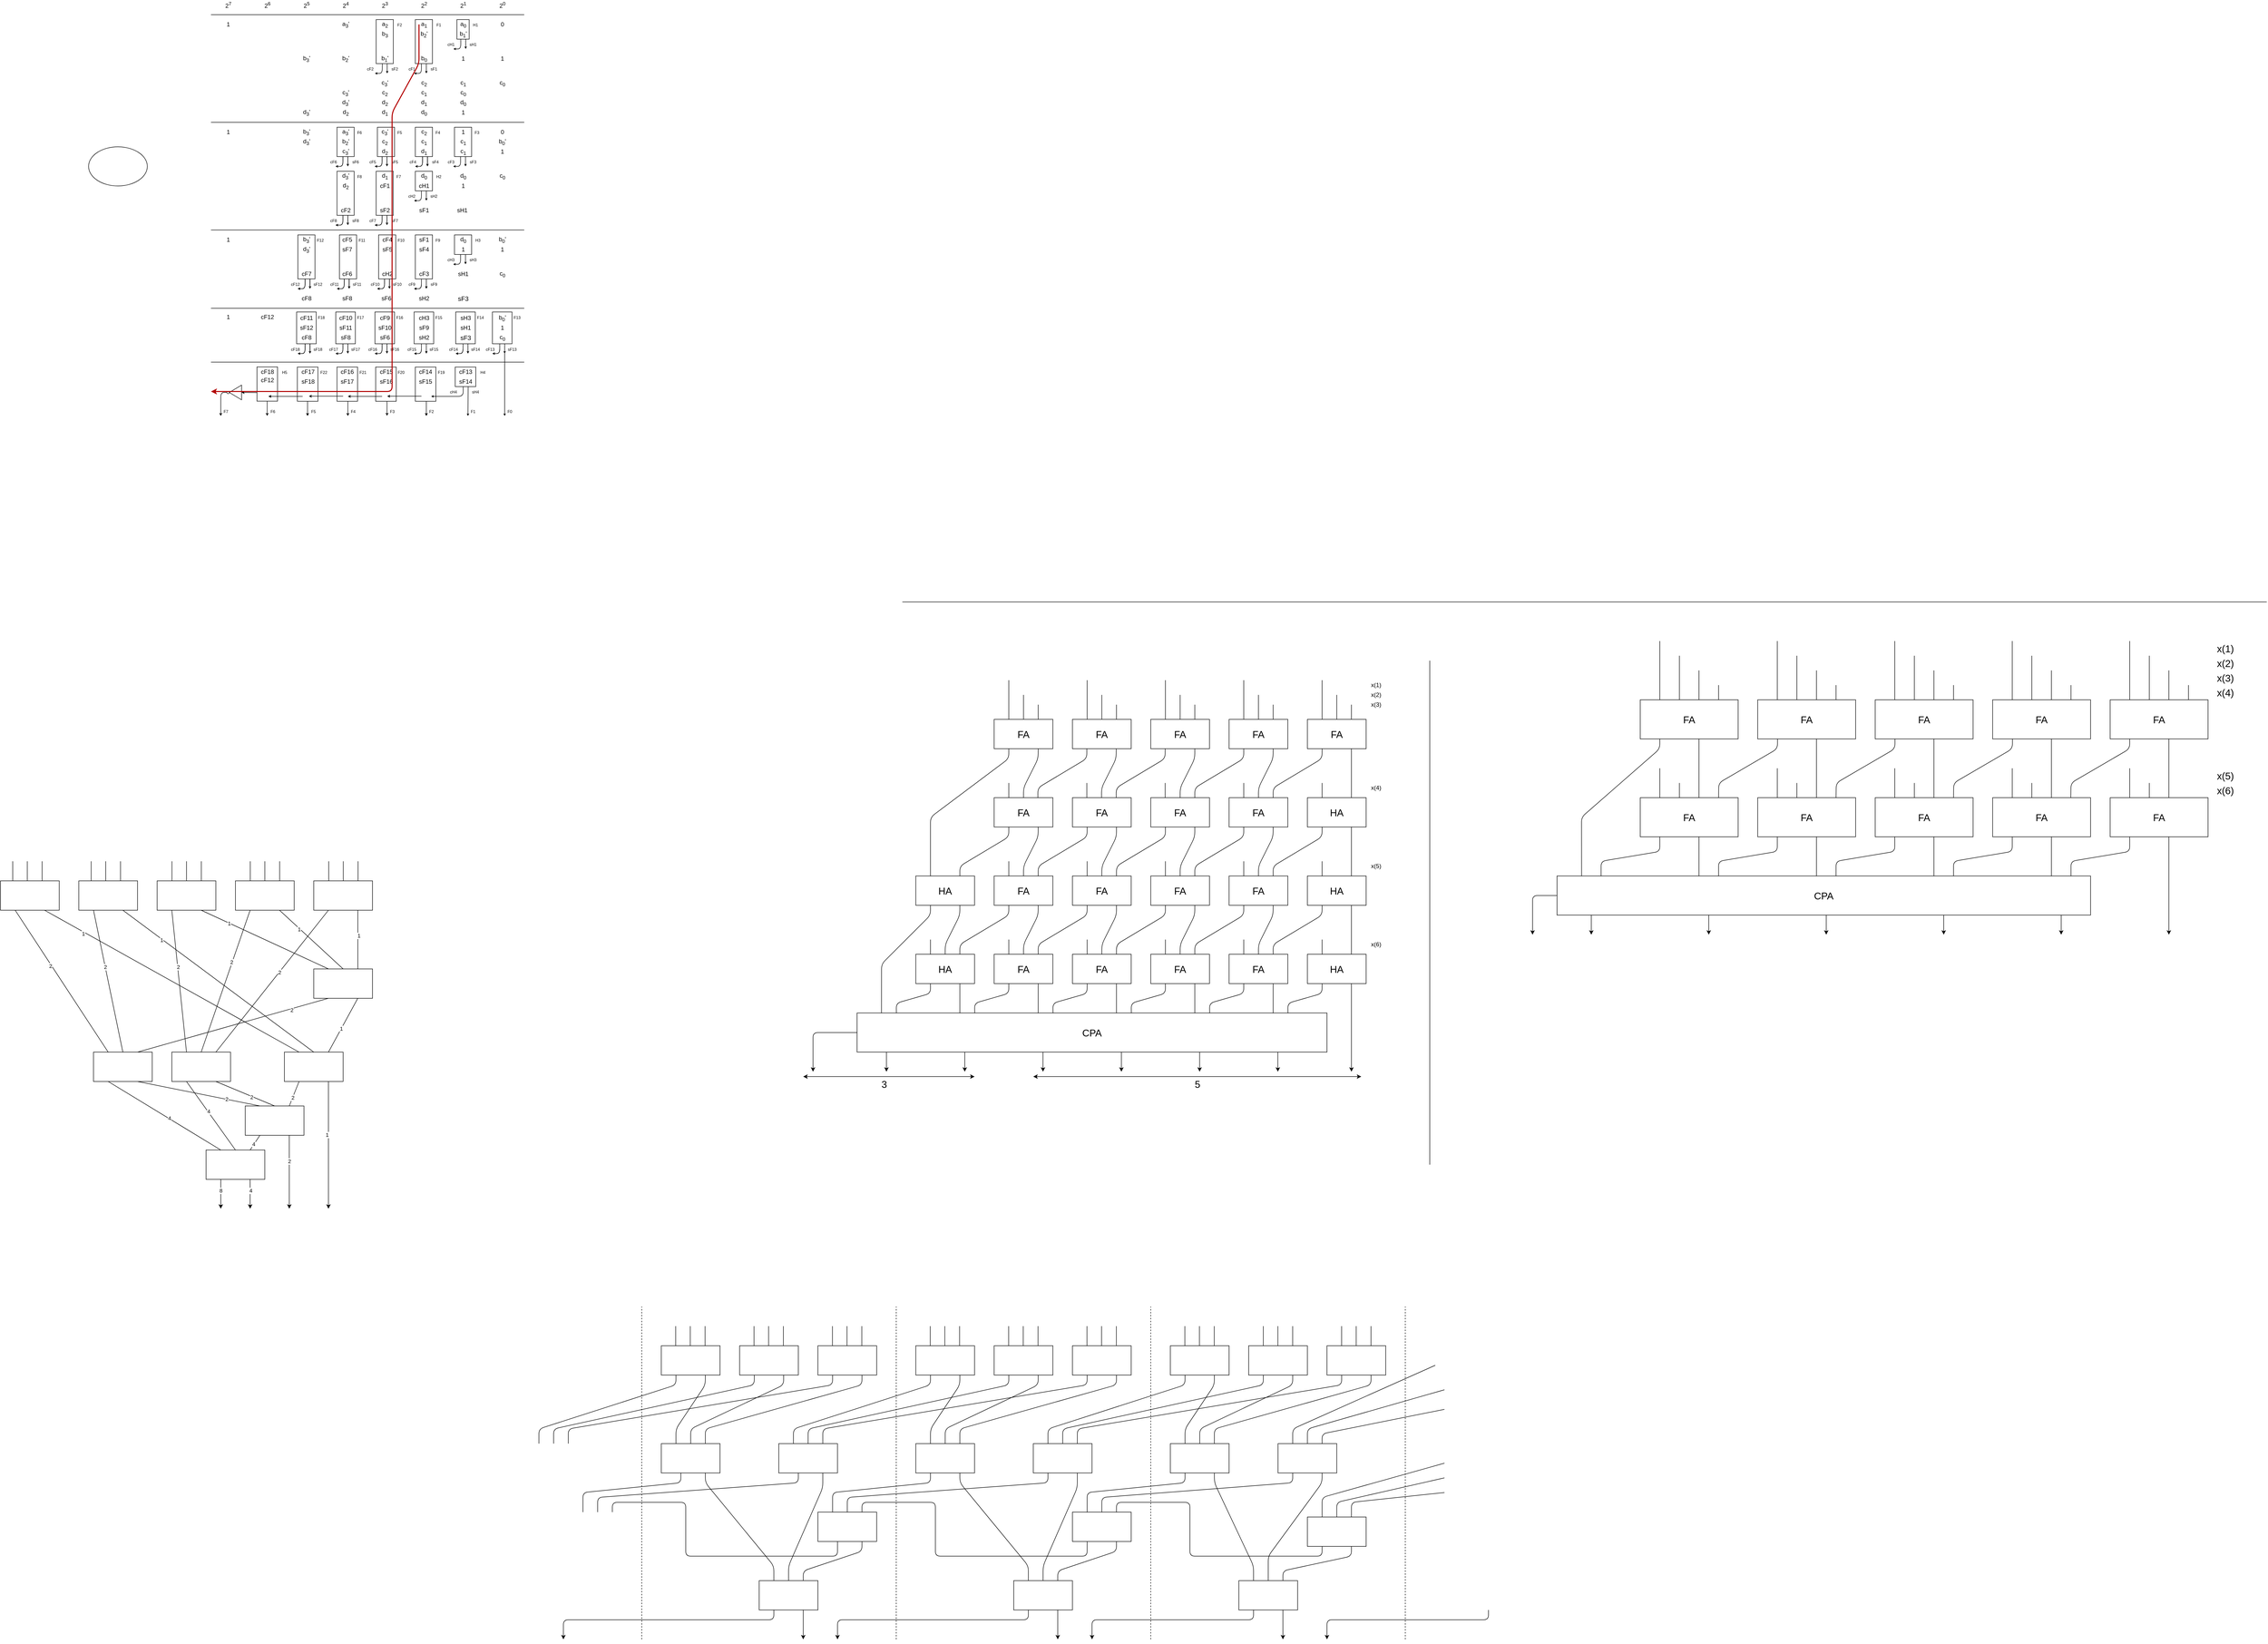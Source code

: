 <mxfile version="12.9.14" type="github">
  <diagram id="b7eLqLj3EvKyhnpj8nZf" name="Page-1">
    <mxGraphModel dx="2009.26" dy="2369.44" grid="1" gridSize="10" guides="1" tooltips="1" connect="1" arrows="1" fold="1" page="1" pageScale="1" pageWidth="850" pageHeight="1100" math="0" shadow="0">
      <root>
        <mxCell id="0" />
        <mxCell id="1" parent="0" />
        <mxCell id="1DGMJrVgc7je8S7qsRIU-1" value="" style="rounded=0;whiteSpace=wrap;html=1;fontSize=19;" parent="1" vertex="1">
          <mxGeometry x="560" y="280" width="120" height="60" as="geometry" />
        </mxCell>
        <mxCell id="1DGMJrVgc7je8S7qsRIU-2" value="" style="rounded=0;whiteSpace=wrap;html=1;fontSize=19;" parent="1" vertex="1">
          <mxGeometry x="400" y="280" width="120" height="60" as="geometry" />
        </mxCell>
        <mxCell id="1DGMJrVgc7je8S7qsRIU-3" value="" style="rounded=0;whiteSpace=wrap;html=1;fontSize=19;" parent="1" vertex="1">
          <mxGeometry x="240" y="280" width="120" height="60" as="geometry" />
        </mxCell>
        <mxCell id="1DGMJrVgc7je8S7qsRIU-4" value="" style="endArrow=none;dashed=1;html=1;" parent="1" edge="1">
          <mxGeometry width="50" height="50" relative="1" as="geometry">
            <mxPoint x="200" y="880" as="sourcePoint" />
            <mxPoint x="200" y="200" as="targetPoint" />
          </mxGeometry>
        </mxCell>
        <mxCell id="1DGMJrVgc7je8S7qsRIU-8" value="" style="rounded=0;whiteSpace=wrap;html=1;fontSize=19;" parent="1" vertex="1">
          <mxGeometry x="40" y="280" width="120" height="60" as="geometry" />
        </mxCell>
        <mxCell id="1DGMJrVgc7je8S7qsRIU-9" value="" style="rounded=0;whiteSpace=wrap;html=1;fontSize=19;" parent="1" vertex="1">
          <mxGeometry x="-120" y="280" width="120" height="60" as="geometry" />
        </mxCell>
        <mxCell id="1DGMJrVgc7je8S7qsRIU-10" value="" style="rounded=0;whiteSpace=wrap;html=1;fontSize=19;" parent="1" vertex="1">
          <mxGeometry x="-280" y="280" width="120" height="60" as="geometry" />
        </mxCell>
        <mxCell id="1DGMJrVgc7je8S7qsRIU-11" value="" style="endArrow=none;dashed=1;html=1;" parent="1" edge="1">
          <mxGeometry width="50" height="50" relative="1" as="geometry">
            <mxPoint x="-320" y="880" as="sourcePoint" />
            <mxPoint x="-320" y="200" as="targetPoint" />
          </mxGeometry>
        </mxCell>
        <mxCell id="1DGMJrVgc7je8S7qsRIU-12" value="" style="rounded=0;whiteSpace=wrap;html=1;fontSize=19;" parent="1" vertex="1">
          <mxGeometry x="-480" y="280" width="120" height="60" as="geometry" />
        </mxCell>
        <mxCell id="1DGMJrVgc7je8S7qsRIU-13" value="" style="rounded=0;whiteSpace=wrap;html=1;fontSize=19;" parent="1" vertex="1">
          <mxGeometry x="-640" y="280" width="120" height="60" as="geometry" />
        </mxCell>
        <mxCell id="1DGMJrVgc7je8S7qsRIU-14" value="" style="rounded=0;whiteSpace=wrap;html=1;fontSize=19;" parent="1" vertex="1">
          <mxGeometry x="-800" y="280" width="120" height="60" as="geometry" />
        </mxCell>
        <mxCell id="1DGMJrVgc7je8S7qsRIU-15" value="" style="endArrow=none;html=1;exitX=0.75;exitY=0;exitDx=0;exitDy=0;" parent="1" edge="1">
          <mxGeometry width="50" height="50" relative="1" as="geometry">
            <mxPoint x="-1419.46" y="-670.0" as="sourcePoint" />
            <mxPoint x="-1419.46" y="-710" as="targetPoint" />
          </mxGeometry>
        </mxCell>
        <mxCell id="1DGMJrVgc7je8S7qsRIU-16" value="" style="endArrow=none;html=1;exitX=0.75;exitY=0;exitDx=0;exitDy=0;" parent="1" edge="1">
          <mxGeometry width="50" height="50" relative="1" as="geometry">
            <mxPoint x="-1449.7" y="-670" as="sourcePoint" />
            <mxPoint x="-1449.7" y="-710" as="targetPoint" />
          </mxGeometry>
        </mxCell>
        <mxCell id="1DGMJrVgc7je8S7qsRIU-17" value="" style="endArrow=none;html=1;exitX=0.75;exitY=0;exitDx=0;exitDy=0;" parent="1" edge="1">
          <mxGeometry width="50" height="50" relative="1" as="geometry">
            <mxPoint x="-1479.46" y="-670" as="sourcePoint" />
            <mxPoint x="-1479.46" y="-710" as="targetPoint" />
          </mxGeometry>
        </mxCell>
        <mxCell id="1DGMJrVgc7je8S7qsRIU-18" value="" style="endArrow=none;html=1;exitX=0.75;exitY=0;exitDx=0;exitDy=0;" parent="1" edge="1">
          <mxGeometry width="50" height="50" relative="1" as="geometry">
            <mxPoint x="-1579.7" y="-670" as="sourcePoint" />
            <mxPoint x="-1579.7" y="-710" as="targetPoint" />
          </mxGeometry>
        </mxCell>
        <mxCell id="1DGMJrVgc7je8S7qsRIU-19" value="" style="endArrow=none;html=1;exitX=0.75;exitY=0;exitDx=0;exitDy=0;" parent="1" edge="1">
          <mxGeometry width="50" height="50" relative="1" as="geometry">
            <mxPoint x="-1609.94" y="-670" as="sourcePoint" />
            <mxPoint x="-1609.94" y="-710" as="targetPoint" />
          </mxGeometry>
        </mxCell>
        <mxCell id="1DGMJrVgc7je8S7qsRIU-20" value="" style="endArrow=none;html=1;exitX=0.75;exitY=0;exitDx=0;exitDy=0;" parent="1" edge="1">
          <mxGeometry width="50" height="50" relative="1" as="geometry">
            <mxPoint x="-1639.7" y="-670" as="sourcePoint" />
            <mxPoint x="-1639.7" y="-710" as="targetPoint" />
          </mxGeometry>
        </mxCell>
        <mxCell id="1DGMJrVgc7je8S7qsRIU-21" value="" style="endArrow=none;html=1;exitX=0.75;exitY=0;exitDx=0;exitDy=0;" parent="1" edge="1">
          <mxGeometry width="50" height="50" relative="1" as="geometry">
            <mxPoint x="-1739.7" y="-670" as="sourcePoint" />
            <mxPoint x="-1739.7" y="-710" as="targetPoint" />
          </mxGeometry>
        </mxCell>
        <mxCell id="1DGMJrVgc7je8S7qsRIU-22" value="" style="endArrow=none;html=1;exitX=0.75;exitY=0;exitDx=0;exitDy=0;" parent="1" edge="1">
          <mxGeometry width="50" height="50" relative="1" as="geometry">
            <mxPoint x="-1769.94" y="-670" as="sourcePoint" />
            <mxPoint x="-1769.94" y="-710" as="targetPoint" />
          </mxGeometry>
        </mxCell>
        <mxCell id="1DGMJrVgc7je8S7qsRIU-23" value="" style="endArrow=none;html=1;exitX=0.75;exitY=0;exitDx=0;exitDy=0;" parent="1" edge="1">
          <mxGeometry width="50" height="50" relative="1" as="geometry">
            <mxPoint x="-1799.7" y="-670" as="sourcePoint" />
            <mxPoint x="-1799.7" y="-710" as="targetPoint" />
          </mxGeometry>
        </mxCell>
        <mxCell id="1DGMJrVgc7je8S7qsRIU-24" value="" style="endArrow=none;html=1;exitX=0.75;exitY=0;exitDx=0;exitDy=0;" parent="1" edge="1">
          <mxGeometry width="50" height="50" relative="1" as="geometry">
            <mxPoint x="-1904.76" y="-670.0" as="sourcePoint" />
            <mxPoint x="-1904.76" y="-710" as="targetPoint" />
          </mxGeometry>
        </mxCell>
        <mxCell id="1DGMJrVgc7je8S7qsRIU-25" value="" style="endArrow=none;html=1;exitX=0.75;exitY=0;exitDx=0;exitDy=0;" parent="1" edge="1">
          <mxGeometry width="50" height="50" relative="1" as="geometry">
            <mxPoint x="-1935.0" y="-670.0" as="sourcePoint" />
            <mxPoint x="-1935.0" y="-710" as="targetPoint" />
          </mxGeometry>
        </mxCell>
        <mxCell id="1DGMJrVgc7je8S7qsRIU-26" value="" style="endArrow=none;html=1;exitX=0.75;exitY=0;exitDx=0;exitDy=0;" parent="1" edge="1">
          <mxGeometry width="50" height="50" relative="1" as="geometry">
            <mxPoint x="-1964.76" y="-670.0" as="sourcePoint" />
            <mxPoint x="-1964.76" y="-710" as="targetPoint" />
          </mxGeometry>
        </mxCell>
        <mxCell id="1DGMJrVgc7je8S7qsRIU-27" value="" style="endArrow=none;html=1;exitX=0.75;exitY=0;exitDx=0;exitDy=0;" parent="1" edge="1">
          <mxGeometry width="50" height="50" relative="1" as="geometry">
            <mxPoint x="-2065" y="-670.0" as="sourcePoint" />
            <mxPoint x="-2065" y="-710" as="targetPoint" />
          </mxGeometry>
        </mxCell>
        <mxCell id="1DGMJrVgc7je8S7qsRIU-28" value="" style="endArrow=none;html=1;exitX=0.75;exitY=0;exitDx=0;exitDy=0;" parent="1" edge="1">
          <mxGeometry width="50" height="50" relative="1" as="geometry">
            <mxPoint x="-2095.24" y="-670.0" as="sourcePoint" />
            <mxPoint x="-2095.24" y="-710" as="targetPoint" />
          </mxGeometry>
        </mxCell>
        <mxCell id="1DGMJrVgc7je8S7qsRIU-29" value="" style="endArrow=none;html=1;exitX=0.75;exitY=0;exitDx=0;exitDy=0;" parent="1" edge="1">
          <mxGeometry width="50" height="50" relative="1" as="geometry">
            <mxPoint x="-2125" y="-670.0" as="sourcePoint" />
            <mxPoint x="-2125" y="-710" as="targetPoint" />
          </mxGeometry>
        </mxCell>
        <mxCell id="1DGMJrVgc7je8S7qsRIU-30" value="" style="endArrow=none;html=1;exitX=0.75;exitY=0;exitDx=0;exitDy=0;" parent="1" edge="1">
          <mxGeometry width="50" height="50" relative="1" as="geometry">
            <mxPoint x="-190.54" y="280.0" as="sourcePoint" />
            <mxPoint x="-190.54" y="240" as="targetPoint" />
          </mxGeometry>
        </mxCell>
        <mxCell id="1DGMJrVgc7je8S7qsRIU-31" value="" style="endArrow=none;html=1;exitX=0.75;exitY=0;exitDx=0;exitDy=0;" parent="1" edge="1">
          <mxGeometry width="50" height="50" relative="1" as="geometry">
            <mxPoint x="-220.78" y="280.0" as="sourcePoint" />
            <mxPoint x="-220.78" y="240" as="targetPoint" />
          </mxGeometry>
        </mxCell>
        <mxCell id="1DGMJrVgc7je8S7qsRIU-32" value="" style="endArrow=none;html=1;exitX=0.75;exitY=0;exitDx=0;exitDy=0;" parent="1" edge="1">
          <mxGeometry width="50" height="50" relative="1" as="geometry">
            <mxPoint x="-250.54" y="280.0" as="sourcePoint" />
            <mxPoint x="-250.54" y="240" as="targetPoint" />
          </mxGeometry>
        </mxCell>
        <mxCell id="1DGMJrVgc7je8S7qsRIU-33" value="" style="endArrow=none;html=1;exitX=0.75;exitY=0;exitDx=0;exitDy=0;" parent="1" edge="1">
          <mxGeometry width="50" height="50" relative="1" as="geometry">
            <mxPoint x="-390.3" y="280.0" as="sourcePoint" />
            <mxPoint x="-390.3" y="240" as="targetPoint" />
          </mxGeometry>
        </mxCell>
        <mxCell id="1DGMJrVgc7je8S7qsRIU-34" value="" style="endArrow=none;html=1;exitX=0.75;exitY=0;exitDx=0;exitDy=0;" parent="1" edge="1">
          <mxGeometry width="50" height="50" relative="1" as="geometry">
            <mxPoint x="-420.54" y="280.0" as="sourcePoint" />
            <mxPoint x="-420.54" y="240" as="targetPoint" />
          </mxGeometry>
        </mxCell>
        <mxCell id="1DGMJrVgc7je8S7qsRIU-35" value="" style="endArrow=none;html=1;exitX=0.75;exitY=0;exitDx=0;exitDy=0;" parent="1" edge="1">
          <mxGeometry width="50" height="50" relative="1" as="geometry">
            <mxPoint x="-450.3" y="280.0" as="sourcePoint" />
            <mxPoint x="-450.3" y="240" as="targetPoint" />
          </mxGeometry>
        </mxCell>
        <mxCell id="1DGMJrVgc7je8S7qsRIU-36" value="" style="endArrow=none;html=1;exitX=0.75;exitY=0;exitDx=0;exitDy=0;" parent="1" edge="1">
          <mxGeometry width="50" height="50" relative="1" as="geometry">
            <mxPoint x="-550.54" y="280.0" as="sourcePoint" />
            <mxPoint x="-550.54" y="240" as="targetPoint" />
          </mxGeometry>
        </mxCell>
        <mxCell id="1DGMJrVgc7je8S7qsRIU-37" value="" style="endArrow=none;html=1;exitX=0.75;exitY=0;exitDx=0;exitDy=0;" parent="1" edge="1">
          <mxGeometry width="50" height="50" relative="1" as="geometry">
            <mxPoint x="-580.78" y="280.0" as="sourcePoint" />
            <mxPoint x="-580.78" y="240" as="targetPoint" />
          </mxGeometry>
        </mxCell>
        <mxCell id="1DGMJrVgc7je8S7qsRIU-38" value="" style="endArrow=none;html=1;exitX=0.75;exitY=0;exitDx=0;exitDy=0;" parent="1" edge="1">
          <mxGeometry width="50" height="50" relative="1" as="geometry">
            <mxPoint x="-610.54" y="280.0" as="sourcePoint" />
            <mxPoint x="-610.54" y="240" as="targetPoint" />
          </mxGeometry>
        </mxCell>
        <mxCell id="1DGMJrVgc7je8S7qsRIU-39" value="" style="endArrow=none;html=1;exitX=0.75;exitY=0;exitDx=0;exitDy=0;" parent="1" edge="1">
          <mxGeometry width="50" height="50" relative="1" as="geometry">
            <mxPoint x="-710.54" y="280.0" as="sourcePoint" />
            <mxPoint x="-710.54" y="240" as="targetPoint" />
          </mxGeometry>
        </mxCell>
        <mxCell id="1DGMJrVgc7je8S7qsRIU-40" value="" style="endArrow=none;html=1;exitX=0.75;exitY=0;exitDx=0;exitDy=0;" parent="1" edge="1">
          <mxGeometry width="50" height="50" relative="1" as="geometry">
            <mxPoint x="-740.78" y="280.0" as="sourcePoint" />
            <mxPoint x="-740.78" y="240" as="targetPoint" />
          </mxGeometry>
        </mxCell>
        <mxCell id="1DGMJrVgc7je8S7qsRIU-41" value="" style="endArrow=none;html=1;exitX=0.75;exitY=0;exitDx=0;exitDy=0;" parent="1" edge="1">
          <mxGeometry width="50" height="50" relative="1" as="geometry">
            <mxPoint x="-770.54" y="280.0" as="sourcePoint" />
            <mxPoint x="-770.54" y="240" as="targetPoint" />
          </mxGeometry>
        </mxCell>
        <mxCell id="1DGMJrVgc7je8S7qsRIU-42" value="" style="rounded=0;whiteSpace=wrap;html=1;" parent="1" vertex="1">
          <mxGeometry x="40" y="620" width="120" height="60" as="geometry" />
        </mxCell>
        <mxCell id="1DGMJrVgc7je8S7qsRIU-43" value="" style="rounded=0;whiteSpace=wrap;html=1;" parent="1" vertex="1">
          <mxGeometry x="-40" y="480" width="120" height="60" as="geometry" />
        </mxCell>
        <mxCell id="1DGMJrVgc7je8S7qsRIU-44" value="" style="rounded=0;whiteSpace=wrap;html=1;" parent="1" vertex="1">
          <mxGeometry x="-280" y="480" width="120" height="60" as="geometry" />
        </mxCell>
        <mxCell id="1DGMJrVgc7je8S7qsRIU-45" value="" style="endArrow=none;html=1;entryX=0.75;entryY=1;entryDx=0;entryDy=0;exitX=0.75;exitY=0;exitDx=0;exitDy=0;comic=0;shadow=0;strokeColor=#000000;" parent="1" source="1DGMJrVgc7je8S7qsRIU-44" target="1DGMJrVgc7je8S7qsRIU-8" edge="1">
          <mxGeometry width="50" height="50" relative="1" as="geometry">
            <mxPoint x="90" y="410" as="sourcePoint" />
            <mxPoint x="140" y="360" as="targetPoint" />
            <Array as="points">
              <mxPoint x="-190" y="450" />
              <mxPoint x="130" y="360" />
            </Array>
          </mxGeometry>
        </mxCell>
        <mxCell id="1DGMJrVgc7je8S7qsRIU-46" value="" style="endArrow=none;html=1;entryX=0.75;entryY=1;entryDx=0;entryDy=0;exitX=0.5;exitY=0;exitDx=0;exitDy=0;comic=0;shadow=0;strokeColor=#000000;" parent="1" source="1DGMJrVgc7je8S7qsRIU-44" target="1DGMJrVgc7je8S7qsRIU-9" edge="1">
          <mxGeometry width="50" height="50" relative="1" as="geometry">
            <mxPoint x="-120" y="420" as="sourcePoint" />
            <mxPoint x="-70" y="370" as="targetPoint" />
            <Array as="points">
              <mxPoint x="-220" y="450" />
              <mxPoint x="-30" y="360" />
            </Array>
          </mxGeometry>
        </mxCell>
        <mxCell id="1DGMJrVgc7je8S7qsRIU-47" value="" style="endArrow=none;html=1;entryX=0.75;entryY=1;entryDx=0;entryDy=0;exitX=0.25;exitY=0;exitDx=0;exitDy=0;comic=0;shadow=0;strokeColor=#000000;" parent="1" source="1DGMJrVgc7je8S7qsRIU-44" target="1DGMJrVgc7je8S7qsRIU-10" edge="1">
          <mxGeometry width="50" height="50" relative="1" as="geometry">
            <mxPoint x="-250" y="480" as="sourcePoint" />
            <mxPoint x="-200" y="430" as="targetPoint" />
            <Array as="points">
              <mxPoint x="-250" y="450" />
              <mxPoint x="-190" y="360" />
            </Array>
          </mxGeometry>
        </mxCell>
        <mxCell id="1DGMJrVgc7je8S7qsRIU-49" value="" style="endArrow=none;html=1;shadow=0;strokeColor=#000000;exitX=0.25;exitY=0;exitDx=0;exitDy=0;entryX=0.25;entryY=1;entryDx=0;entryDy=0;" parent="1" source="1DGMJrVgc7je8S7qsRIU-43" target="1DGMJrVgc7je8S7qsRIU-3" edge="1">
          <mxGeometry width="50" height="50" relative="1" as="geometry">
            <mxPoint x="340" y="510" as="sourcePoint" />
            <mxPoint x="390" y="460" as="targetPoint" />
            <Array as="points">
              <mxPoint x="-10" y="450" />
              <mxPoint x="270" y="360" />
            </Array>
          </mxGeometry>
        </mxCell>
        <mxCell id="1DGMJrVgc7je8S7qsRIU-50" value="" style="endArrow=none;html=1;shadow=0;strokeColor=#000000;entryX=0.25;entryY=1;entryDx=0;entryDy=0;exitX=0.5;exitY=0;exitDx=0;exitDy=0;" parent="1" source="1DGMJrVgc7je8S7qsRIU-43" target="1DGMJrVgc7je8S7qsRIU-2" edge="1">
          <mxGeometry width="50" height="50" relative="1" as="geometry">
            <mxPoint x="350" y="520" as="sourcePoint" />
            <mxPoint x="400" y="470" as="targetPoint" />
            <Array as="points">
              <mxPoint x="20" y="450" />
              <mxPoint x="430" y="360" />
            </Array>
          </mxGeometry>
        </mxCell>
        <mxCell id="1DGMJrVgc7je8S7qsRIU-51" value="" style="endArrow=none;html=1;shadow=0;strokeColor=#000000;entryX=0.25;entryY=1;entryDx=0;entryDy=0;exitX=0.75;exitY=0;exitDx=0;exitDy=0;" parent="1" source="1DGMJrVgc7je8S7qsRIU-43" target="1DGMJrVgc7je8S7qsRIU-1" edge="1">
          <mxGeometry width="50" height="50" relative="1" as="geometry">
            <mxPoint x="360" y="530" as="sourcePoint" />
            <mxPoint x="410" y="480" as="targetPoint" />
            <Array as="points">
              <mxPoint x="50" y="450" />
              <mxPoint x="590" y="360" />
            </Array>
          </mxGeometry>
        </mxCell>
        <mxCell id="1DGMJrVgc7je8S7qsRIU-52" value="" style="rounded=0;whiteSpace=wrap;html=1;" parent="1" vertex="1">
          <mxGeometry x="520" y="630" width="120" height="60" as="geometry" />
        </mxCell>
        <mxCell id="1DGMJrVgc7je8S7qsRIU-53" value="" style="rounded=0;whiteSpace=wrap;html=1;" parent="1" vertex="1">
          <mxGeometry x="460" y="480" width="120" height="60" as="geometry" />
        </mxCell>
        <mxCell id="1DGMJrVgc7je8S7qsRIU-54" value="" style="rounded=0;whiteSpace=wrap;html=1;" parent="1" vertex="1">
          <mxGeometry x="240" y="480" width="120" height="60" as="geometry" />
        </mxCell>
        <mxCell id="1DGMJrVgc7je8S7qsRIU-55" value="" style="endArrow=none;html=1;shadow=0;strokeColor=#000000;exitX=0.5;exitY=0;exitDx=0;exitDy=0;entryX=0.25;entryY=1;entryDx=0;entryDy=0;" parent="1" source="1DGMJrVgc7je8S7qsRIU-42" target="1DGMJrVgc7je8S7qsRIU-53" edge="1">
          <mxGeometry width="50" height="50" relative="1" as="geometry">
            <mxPoint x="370" y="600" as="sourcePoint" />
            <mxPoint x="280" y="510" as="targetPoint" />
            <Array as="points">
              <mxPoint x="100" y="590" />
              <mxPoint x="490" y="560" />
            </Array>
          </mxGeometry>
        </mxCell>
        <mxCell id="1DGMJrVgc7je8S7qsRIU-56" value="" style="endArrow=none;html=1;shadow=0;strokeColor=#000000;exitX=0.75;exitY=0;exitDx=0;exitDy=0;entryX=0.25;entryY=1;entryDx=0;entryDy=0;" parent="1" source="1DGMJrVgc7je8S7qsRIU-42" target="1DGMJrVgc7je8S7qsRIU-52" edge="1">
          <mxGeometry width="50" height="50" relative="1" as="geometry">
            <mxPoint x="360" y="660" as="sourcePoint" />
            <mxPoint x="330" y="560" as="targetPoint" />
            <Array as="points">
              <mxPoint x="130" y="600" />
              <mxPoint x="280" y="600" />
              <mxPoint x="280" y="710" />
              <mxPoint x="550" y="710" />
            </Array>
          </mxGeometry>
        </mxCell>
        <mxCell id="1DGMJrVgc7je8S7qsRIU-57" value="" style="endArrow=none;html=1;shadow=0;strokeColor=#000000;exitX=0.25;exitY=0;exitDx=0;exitDy=0;entryX=0.25;entryY=1;entryDx=0;entryDy=0;" parent="1" source="1DGMJrVgc7je8S7qsRIU-42" target="1DGMJrVgc7je8S7qsRIU-54" edge="1">
          <mxGeometry width="50" height="50" relative="1" as="geometry">
            <mxPoint x="110" y="600" as="sourcePoint" />
            <mxPoint x="240" y="490" as="targetPoint" />
            <Array as="points">
              <mxPoint x="70" y="580" />
              <mxPoint x="270" y="560" />
            </Array>
          </mxGeometry>
        </mxCell>
        <mxCell id="1DGMJrVgc7je8S7qsRIU-58" value="" style="rounded=0;whiteSpace=wrap;html=1;" parent="1" vertex="1">
          <mxGeometry x="-80" y="760" width="120" height="60" as="geometry" />
        </mxCell>
        <mxCell id="1DGMJrVgc7je8S7qsRIU-59" value="" style="endArrow=none;html=1;shadow=0;strokeColor=#000000;entryX=0.75;entryY=1;entryDx=0;entryDy=0;exitX=0.25;exitY=0;exitDx=0;exitDy=0;" parent="1" source="1DGMJrVgc7je8S7qsRIU-58" target="1DGMJrVgc7je8S7qsRIU-44" edge="1">
          <mxGeometry width="50" height="50" relative="1" as="geometry">
            <mxPoint x="-240" y="700" as="sourcePoint" />
            <mxPoint x="-190" y="650" as="targetPoint" />
            <Array as="points">
              <mxPoint x="-50" y="730" />
              <mxPoint x="-190" y="560" />
            </Array>
          </mxGeometry>
        </mxCell>
        <mxCell id="1DGMJrVgc7je8S7qsRIU-60" value="" style="endArrow=none;html=1;shadow=0;strokeColor=#000000;exitX=0.5;exitY=0;exitDx=0;exitDy=0;entryX=0.75;entryY=1;entryDx=0;entryDy=0;" parent="1" source="1DGMJrVgc7je8S7qsRIU-58" target="1DGMJrVgc7je8S7qsRIU-43" edge="1">
          <mxGeometry width="50" height="50" relative="1" as="geometry">
            <mxPoint x="-100" y="700" as="sourcePoint" />
            <mxPoint x="-50" y="650" as="targetPoint" />
            <Array as="points">
              <mxPoint x="-20" y="730" />
              <mxPoint x="50" y="570" />
            </Array>
          </mxGeometry>
        </mxCell>
        <mxCell id="1DGMJrVgc7je8S7qsRIU-61" value="" style="endArrow=none;html=1;shadow=0;strokeColor=#000000;exitX=0.75;exitY=0;exitDx=0;exitDy=0;entryX=0.75;entryY=1;entryDx=0;entryDy=0;" parent="1" source="1DGMJrVgc7je8S7qsRIU-58" target="1DGMJrVgc7je8S7qsRIU-42" edge="1">
          <mxGeometry width="50" height="50" relative="1" as="geometry">
            <mxPoint x="20" y="750" as="sourcePoint" />
            <mxPoint x="70" y="700" as="targetPoint" />
            <Array as="points">
              <mxPoint x="10" y="740" />
              <mxPoint x="130" y="700" />
            </Array>
          </mxGeometry>
        </mxCell>
        <mxCell id="1DGMJrVgc7je8S7qsRIU-62" value="" style="rounded=0;whiteSpace=wrap;html=1;" parent="1" vertex="1">
          <mxGeometry x="380" y="760" width="120" height="60" as="geometry" />
        </mxCell>
        <mxCell id="1DGMJrVgc7je8S7qsRIU-64" value="" style="endArrow=none;html=1;shadow=0;strokeColor=#000000;entryX=0.75;entryY=1;entryDx=0;entryDy=0;exitX=0.75;exitY=0;exitDx=0;exitDy=0;" parent="1" source="1DGMJrVgc7je8S7qsRIU-62" target="1DGMJrVgc7je8S7qsRIU-52" edge="1">
          <mxGeometry width="50" height="50" relative="1" as="geometry">
            <mxPoint x="530" y="770" as="sourcePoint" />
            <mxPoint x="580" y="720" as="targetPoint" />
            <Array as="points">
              <mxPoint x="470" y="740" />
              <mxPoint x="610" y="710" />
            </Array>
          </mxGeometry>
        </mxCell>
        <mxCell id="1DGMJrVgc7je8S7qsRIU-65" value="" style="endArrow=none;html=1;shadow=0;strokeColor=#000000;exitX=0.5;exitY=0;exitDx=0;exitDy=0;entryX=0.75;entryY=1;entryDx=0;entryDy=0;" parent="1" source="1DGMJrVgc7je8S7qsRIU-62" target="1DGMJrVgc7je8S7qsRIU-53" edge="1">
          <mxGeometry width="50" height="50" relative="1" as="geometry">
            <mxPoint x="430" y="740" as="sourcePoint" />
            <mxPoint x="480" y="690" as="targetPoint" />
            <Array as="points">
              <mxPoint x="440" y="710" />
              <mxPoint x="550" y="560" />
            </Array>
          </mxGeometry>
        </mxCell>
        <mxCell id="1DGMJrVgc7je8S7qsRIU-66" value="" style="endArrow=none;html=1;shadow=0;strokeColor=#000000;entryX=0.75;entryY=1;entryDx=0;entryDy=0;exitX=0.25;exitY=0;exitDx=0;exitDy=0;" parent="1" source="1DGMJrVgc7je8S7qsRIU-62" target="1DGMJrVgc7je8S7qsRIU-54" edge="1">
          <mxGeometry width="50" height="50" relative="1" as="geometry">
            <mxPoint x="270" y="720" as="sourcePoint" />
            <mxPoint x="320" y="670" as="targetPoint" />
            <Array as="points">
              <mxPoint x="410" y="730" />
              <mxPoint x="330" y="560" />
            </Array>
          </mxGeometry>
        </mxCell>
        <mxCell id="1DGMJrVgc7je8S7qsRIU-72" value="" style="endArrow=classic;html=1;shadow=0;strokeColor=#000000;exitX=0.75;exitY=1;exitDx=0;exitDy=0;" parent="1" source="1DGMJrVgc7je8S7qsRIU-62" edge="1">
          <mxGeometry width="50" height="50" relative="1" as="geometry">
            <mxPoint x="500" y="900" as="sourcePoint" />
            <mxPoint x="470" y="880" as="targetPoint" />
          </mxGeometry>
        </mxCell>
        <mxCell id="1DGMJrVgc7je8S7qsRIU-73" value="" style="endArrow=classic;html=1;shadow=0;strokeColor=#000000;exitX=0.25;exitY=1;exitDx=0;exitDy=0;" parent="1" source="1DGMJrVgc7je8S7qsRIU-62" edge="1">
          <mxGeometry width="50" height="50" relative="1" as="geometry">
            <mxPoint x="280" y="950" as="sourcePoint" />
            <mxPoint x="80" y="880" as="targetPoint" />
            <Array as="points">
              <mxPoint x="410" y="840" />
              <mxPoint x="80" y="840" />
            </Array>
          </mxGeometry>
        </mxCell>
        <mxCell id="1DGMJrVgc7je8S7qsRIU-74" value="" style="endArrow=classic;html=1;shadow=0;strokeColor=#000000;exitX=0.75;exitY=1;exitDx=0;exitDy=0;" parent="1" source="1DGMJrVgc7je8S7qsRIU-58" edge="1">
          <mxGeometry width="50" height="50" relative="1" as="geometry">
            <mxPoint x="50" y="950" as="sourcePoint" />
            <mxPoint x="10" y="880" as="targetPoint" />
          </mxGeometry>
        </mxCell>
        <mxCell id="1DGMJrVgc7je8S7qsRIU-76" value="" style="endArrow=classic;html=1;shadow=0;strokeColor=#000000;exitX=0.25;exitY=1;exitDx=0;exitDy=0;" parent="1" source="1DGMJrVgc7je8S7qsRIU-58" edge="1">
          <mxGeometry width="50" height="50" relative="1" as="geometry">
            <mxPoint x="-390" y="930" as="sourcePoint" />
            <mxPoint x="-440" y="880" as="targetPoint" />
            <Array as="points">
              <mxPoint x="-50" y="840" />
              <mxPoint x="-440" y="840" />
            </Array>
          </mxGeometry>
        </mxCell>
        <mxCell id="1DGMJrVgc7je8S7qsRIU-78" value="" style="rounded=0;whiteSpace=wrap;html=1;" parent="1" vertex="1">
          <mxGeometry x="-480" y="620" width="120" height="60" as="geometry" />
        </mxCell>
        <mxCell id="1DGMJrVgc7je8S7qsRIU-79" value="" style="rounded=0;whiteSpace=wrap;html=1;" parent="1" vertex="1">
          <mxGeometry x="-560" y="480" width="120" height="60" as="geometry" />
        </mxCell>
        <mxCell id="1DGMJrVgc7je8S7qsRIU-80" value="" style="rounded=0;whiteSpace=wrap;html=1;" parent="1" vertex="1">
          <mxGeometry x="-800" y="480" width="120" height="60" as="geometry" />
        </mxCell>
        <mxCell id="1DGMJrVgc7je8S7qsRIU-81" value="" style="rounded=0;whiteSpace=wrap;html=1;" parent="1" vertex="1">
          <mxGeometry x="-600" y="760" width="120" height="60" as="geometry" />
        </mxCell>
        <mxCell id="1DGMJrVgc7je8S7qsRIU-82" value="" style="endArrow=none;html=1;shadow=0;strokeColor=#000000;entryX=0.75;entryY=1;entryDx=0;entryDy=0;exitX=0.25;exitY=0;exitDx=0;exitDy=0;" parent="1" source="1DGMJrVgc7je8S7qsRIU-81" target="1DGMJrVgc7je8S7qsRIU-80" edge="1">
          <mxGeometry width="50" height="50" relative="1" as="geometry">
            <mxPoint x="-760" y="700" as="sourcePoint" />
            <mxPoint x="-710" y="650" as="targetPoint" />
            <Array as="points">
              <mxPoint x="-570" y="730" />
              <mxPoint x="-710" y="560" />
            </Array>
          </mxGeometry>
        </mxCell>
        <mxCell id="1DGMJrVgc7je8S7qsRIU-83" value="" style="endArrow=none;html=1;shadow=0;strokeColor=#000000;exitX=0.5;exitY=0;exitDx=0;exitDy=0;entryX=0.75;entryY=1;entryDx=0;entryDy=0;" parent="1" source="1DGMJrVgc7je8S7qsRIU-81" target="1DGMJrVgc7je8S7qsRIU-79" edge="1">
          <mxGeometry width="50" height="50" relative="1" as="geometry">
            <mxPoint x="-620" y="700" as="sourcePoint" />
            <mxPoint x="-570" y="650" as="targetPoint" />
            <Array as="points">
              <mxPoint x="-540" y="730" />
              <mxPoint x="-470" y="570" />
            </Array>
          </mxGeometry>
        </mxCell>
        <mxCell id="1DGMJrVgc7je8S7qsRIU-84" value="" style="endArrow=none;html=1;shadow=0;strokeColor=#000000;exitX=0.75;exitY=0;exitDx=0;exitDy=0;entryX=0.75;entryY=1;entryDx=0;entryDy=0;" parent="1" source="1DGMJrVgc7je8S7qsRIU-81" target="1DGMJrVgc7je8S7qsRIU-78" edge="1">
          <mxGeometry width="50" height="50" relative="1" as="geometry">
            <mxPoint x="-500" y="750" as="sourcePoint" />
            <mxPoint x="-450" y="700" as="targetPoint" />
            <Array as="points">
              <mxPoint x="-510" y="740" />
              <mxPoint x="-390" y="700" />
            </Array>
          </mxGeometry>
        </mxCell>
        <mxCell id="1DGMJrVgc7je8S7qsRIU-91" value="" style="endArrow=none;html=1;entryX=0.75;entryY=1;entryDx=0;entryDy=0;exitX=0.75;exitY=0;exitDx=0;exitDy=0;comic=0;shadow=0;strokeColor=#000000;" parent="1" edge="1">
          <mxGeometry width="50" height="50" relative="1" as="geometry">
            <mxPoint x="-710" y="480" as="sourcePoint" />
            <mxPoint x="-390" y="340" as="targetPoint" />
            <Array as="points">
              <mxPoint x="-710" y="450" />
              <mxPoint x="-390" y="360" />
            </Array>
          </mxGeometry>
        </mxCell>
        <mxCell id="1DGMJrVgc7je8S7qsRIU-92" value="" style="endArrow=none;html=1;entryX=0.75;entryY=1;entryDx=0;entryDy=0;exitX=0.5;exitY=0;exitDx=0;exitDy=0;comic=0;shadow=0;strokeColor=#000000;" parent="1" edge="1">
          <mxGeometry width="50" height="50" relative="1" as="geometry">
            <mxPoint x="-740" y="480" as="sourcePoint" />
            <mxPoint x="-550" y="340" as="targetPoint" />
            <Array as="points">
              <mxPoint x="-740" y="450" />
              <mxPoint x="-550" y="360" />
            </Array>
          </mxGeometry>
        </mxCell>
        <mxCell id="1DGMJrVgc7je8S7qsRIU-93" value="" style="endArrow=none;html=1;entryX=0.75;entryY=1;entryDx=0;entryDy=0;exitX=0.25;exitY=0;exitDx=0;exitDy=0;comic=0;shadow=0;strokeColor=#000000;" parent="1" edge="1">
          <mxGeometry width="50" height="50" relative="1" as="geometry">
            <mxPoint x="-770" y="480" as="sourcePoint" />
            <mxPoint x="-710" y="340" as="targetPoint" />
            <Array as="points">
              <mxPoint x="-770" y="450" />
              <mxPoint x="-710" y="360" />
            </Array>
          </mxGeometry>
        </mxCell>
        <mxCell id="1DGMJrVgc7je8S7qsRIU-94" value="" style="endArrow=none;html=1;shadow=0;strokeColor=#000000;exitX=0.25;exitY=0;exitDx=0;exitDy=0;entryX=0.25;entryY=1;entryDx=0;entryDy=0;" parent="1" edge="1">
          <mxGeometry width="50" height="50" relative="1" as="geometry">
            <mxPoint x="-530" y="480" as="sourcePoint" />
            <mxPoint x="-250" y="340" as="targetPoint" />
            <Array as="points">
              <mxPoint x="-530" y="450" />
              <mxPoint x="-250" y="360" />
            </Array>
          </mxGeometry>
        </mxCell>
        <mxCell id="1DGMJrVgc7je8S7qsRIU-95" value="" style="endArrow=none;html=1;shadow=0;strokeColor=#000000;entryX=0.25;entryY=1;entryDx=0;entryDy=0;exitX=0.5;exitY=0;exitDx=0;exitDy=0;" parent="1" edge="1">
          <mxGeometry width="50" height="50" relative="1" as="geometry">
            <mxPoint x="-500" y="480" as="sourcePoint" />
            <mxPoint x="-90" y="340" as="targetPoint" />
            <Array as="points">
              <mxPoint x="-500" y="450" />
              <mxPoint x="-90" y="360" />
            </Array>
          </mxGeometry>
        </mxCell>
        <mxCell id="1DGMJrVgc7je8S7qsRIU-96" value="" style="endArrow=none;html=1;shadow=0;strokeColor=#000000;entryX=0.25;entryY=1;entryDx=0;entryDy=0;exitX=0.75;exitY=0;exitDx=0;exitDy=0;" parent="1" edge="1">
          <mxGeometry width="50" height="50" relative="1" as="geometry">
            <mxPoint x="-470" y="480" as="sourcePoint" />
            <mxPoint x="70" y="340" as="targetPoint" />
            <Array as="points">
              <mxPoint x="-470" y="450" />
              <mxPoint x="70" y="360" />
            </Array>
          </mxGeometry>
        </mxCell>
        <mxCell id="1DGMJrVgc7je8S7qsRIU-97" value="" style="endArrow=none;html=1;shadow=0;strokeColor=#000000;exitX=0.5;exitY=0;exitDx=0;exitDy=0;entryX=0.25;entryY=1;entryDx=0;entryDy=0;" parent="1" edge="1">
          <mxGeometry width="50" height="50" relative="1" as="geometry">
            <mxPoint x="-420" y="620" as="sourcePoint" />
            <mxPoint x="-10" y="540" as="targetPoint" />
            <Array as="points">
              <mxPoint x="-420" y="590" />
              <mxPoint x="-10" y="560" />
            </Array>
          </mxGeometry>
        </mxCell>
        <mxCell id="1DGMJrVgc7je8S7qsRIU-98" value="" style="endArrow=none;html=1;shadow=0;strokeColor=#000000;exitX=0.75;exitY=0;exitDx=0;exitDy=0;entryX=0.25;entryY=1;entryDx=0;entryDy=0;" parent="1" target="1DGMJrVgc7je8S7qsRIU-42" edge="1">
          <mxGeometry width="50" height="50" relative="1" as="geometry">
            <mxPoint x="-390" y="620" as="sourcePoint" />
            <mxPoint x="30" y="690" as="targetPoint" />
            <Array as="points">
              <mxPoint x="-390" y="600" />
              <mxPoint x="-240" y="600" />
              <mxPoint x="-240" y="710" />
              <mxPoint x="70" y="710" />
            </Array>
          </mxGeometry>
        </mxCell>
        <mxCell id="1DGMJrVgc7je8S7qsRIU-99" value="" style="endArrow=none;html=1;shadow=0;strokeColor=#000000;exitX=0.25;exitY=0;exitDx=0;exitDy=0;entryX=0.25;entryY=1;entryDx=0;entryDy=0;" parent="1" edge="1">
          <mxGeometry width="50" height="50" relative="1" as="geometry">
            <mxPoint x="-450" y="620" as="sourcePoint" />
            <mxPoint x="-250" y="540" as="targetPoint" />
            <Array as="points">
              <mxPoint x="-450" y="580" />
              <mxPoint x="-250" y="560" />
            </Array>
          </mxGeometry>
        </mxCell>
        <mxCell id="1DGMJrVgc7je8S7qsRIU-100" value="" style="endArrow=classic;html=1;shadow=0;strokeColor=#000000;exitX=0.75;exitY=1;exitDx=0;exitDy=0;" parent="1" edge="1">
          <mxGeometry width="50" height="50" relative="1" as="geometry">
            <mxPoint x="-510" y="820" as="sourcePoint" />
            <mxPoint x="-510" y="880" as="targetPoint" />
          </mxGeometry>
        </mxCell>
        <mxCell id="1DGMJrVgc7je8S7qsRIU-101" value="" style="endArrow=none;dashed=1;html=1;" parent="1" edge="1">
          <mxGeometry width="50" height="50" relative="1" as="geometry">
            <mxPoint x="-840" y="880" as="sourcePoint" />
            <mxPoint x="-840" y="200" as="targetPoint" />
          </mxGeometry>
        </mxCell>
        <mxCell id="1DGMJrVgc7je8S7qsRIU-102" value="" style="endArrow=none;dashed=1;html=1;" parent="1" edge="1">
          <mxGeometry width="50" height="50" relative="1" as="geometry">
            <mxPoint x="720" y="880" as="sourcePoint" />
            <mxPoint x="720" y="200" as="targetPoint" />
          </mxGeometry>
        </mxCell>
        <mxCell id="1DGMJrVgc7je8S7qsRIU-103" value="" style="endArrow=none;html=1;shadow=0;strokeColor=#000000;exitX=0.5;exitY=0;exitDx=0;exitDy=0;" parent="1" source="1DGMJrVgc7je8S7qsRIU-52" edge="1">
          <mxGeometry width="50" height="50" relative="1" as="geometry">
            <mxPoint x="750" y="600" as="sourcePoint" />
            <mxPoint x="800" y="550" as="targetPoint" />
            <Array as="points">
              <mxPoint x="580" y="600" />
            </Array>
          </mxGeometry>
        </mxCell>
        <mxCell id="1DGMJrVgc7je8S7qsRIU-104" value="" style="endArrow=none;html=1;shadow=0;strokeColor=#000000;exitX=0.75;exitY=0;exitDx=0;exitDy=0;" parent="1" source="1DGMJrVgc7je8S7qsRIU-52" edge="1">
          <mxGeometry width="50" height="50" relative="1" as="geometry">
            <mxPoint x="760" y="690" as="sourcePoint" />
            <mxPoint x="800" y="580" as="targetPoint" />
            <Array as="points">
              <mxPoint x="610" y="600" />
            </Array>
          </mxGeometry>
        </mxCell>
        <mxCell id="1DGMJrVgc7je8S7qsRIU-105" value="" style="endArrow=none;html=1;shadow=0;strokeColor=#000000;exitX=0.25;exitY=0;exitDx=0;exitDy=0;" parent="1" source="1DGMJrVgc7je8S7qsRIU-52" edge="1">
          <mxGeometry width="50" height="50" relative="1" as="geometry">
            <mxPoint x="650" y="570" as="sourcePoint" />
            <mxPoint x="800" y="520" as="targetPoint" />
            <Array as="points">
              <mxPoint x="550" y="590" />
            </Array>
          </mxGeometry>
        </mxCell>
        <mxCell id="1DGMJrVgc7je8S7qsRIU-106" value="" style="endArrow=none;html=1;shadow=0;strokeColor=#000000;exitX=0.75;exitY=0;exitDx=0;exitDy=0;" parent="1" source="1DGMJrVgc7je8S7qsRIU-53" edge="1">
          <mxGeometry width="50" height="50" relative="1" as="geometry">
            <mxPoint x="640" y="480" as="sourcePoint" />
            <mxPoint x="800" y="410" as="targetPoint" />
            <Array as="points">
              <mxPoint x="550" y="460" />
            </Array>
          </mxGeometry>
        </mxCell>
        <mxCell id="1DGMJrVgc7je8S7qsRIU-107" value="" style="endArrow=none;html=1;shadow=0;strokeColor=#000000;exitX=0.5;exitY=0;exitDx=0;exitDy=0;" parent="1" source="1DGMJrVgc7je8S7qsRIU-53" edge="1">
          <mxGeometry width="50" height="50" relative="1" as="geometry">
            <mxPoint x="630" y="460" as="sourcePoint" />
            <mxPoint x="800" y="370" as="targetPoint" />
            <Array as="points">
              <mxPoint x="520" y="450" />
            </Array>
          </mxGeometry>
        </mxCell>
        <mxCell id="1DGMJrVgc7je8S7qsRIU-108" value="" style="endArrow=none;html=1;shadow=0;strokeColor=#000000;exitX=0.25;exitY=0;exitDx=0;exitDy=0;" parent="1" source="1DGMJrVgc7je8S7qsRIU-53" edge="1">
          <mxGeometry width="50" height="50" relative="1" as="geometry">
            <mxPoint x="500" y="460" as="sourcePoint" />
            <mxPoint x="781.143" y="320" as="targetPoint" />
            <Array as="points">
              <mxPoint x="490" y="450" />
            </Array>
          </mxGeometry>
        </mxCell>
        <mxCell id="1DGMJrVgc7je8S7qsRIU-109" value="" style="endArrow=none;html=1;entryX=0.75;entryY=1;entryDx=0;entryDy=0;exitX=0.75;exitY=0;exitDx=0;exitDy=0;comic=0;shadow=0;strokeColor=#000000;" parent="1" edge="1">
          <mxGeometry width="50" height="50" relative="1" as="geometry">
            <mxPoint x="330" y="480" as="sourcePoint" />
            <mxPoint x="650" y="340" as="targetPoint" />
            <Array as="points">
              <mxPoint x="330" y="450" />
              <mxPoint x="650" y="360" />
            </Array>
          </mxGeometry>
        </mxCell>
        <mxCell id="1DGMJrVgc7je8S7qsRIU-110" value="" style="endArrow=none;html=1;entryX=0.75;entryY=1;entryDx=0;entryDy=0;exitX=0.5;exitY=0;exitDx=0;exitDy=0;comic=0;shadow=0;strokeColor=#000000;" parent="1" edge="1">
          <mxGeometry width="50" height="50" relative="1" as="geometry">
            <mxPoint x="300" y="480" as="sourcePoint" />
            <mxPoint x="490" y="340" as="targetPoint" />
            <Array as="points">
              <mxPoint x="300" y="450" />
              <mxPoint x="490" y="360" />
            </Array>
          </mxGeometry>
        </mxCell>
        <mxCell id="1DGMJrVgc7je8S7qsRIU-111" value="" style="endArrow=none;html=1;entryX=0.75;entryY=1;entryDx=0;entryDy=0;exitX=0.25;exitY=0;exitDx=0;exitDy=0;comic=0;shadow=0;strokeColor=#000000;" parent="1" edge="1">
          <mxGeometry width="50" height="50" relative="1" as="geometry">
            <mxPoint x="270" y="480" as="sourcePoint" />
            <mxPoint x="330" y="340" as="targetPoint" />
            <Array as="points">
              <mxPoint x="270" y="450" />
              <mxPoint x="330" y="360" />
            </Array>
          </mxGeometry>
        </mxCell>
        <mxCell id="1DGMJrVgc7je8S7qsRIU-112" value="" style="endArrow=classic;html=1;shadow=0;strokeColor=#000000;exitX=0.25;exitY=1;exitDx=0;exitDy=0;" parent="1" edge="1">
          <mxGeometry width="50" height="50" relative="1" as="geometry">
            <mxPoint x="-570" y="820" as="sourcePoint" />
            <mxPoint x="-1000" y="880" as="targetPoint" />
            <Array as="points">
              <mxPoint x="-570" y="840" />
              <mxPoint x="-1000" y="840" />
            </Array>
          </mxGeometry>
        </mxCell>
        <mxCell id="49JvRgCJEV_ncYPP08---1" value="" style="endArrow=none;html=1;shadow=0;strokeColor=#000000;exitX=0.25;exitY=0;exitDx=0;exitDy=0;entryX=0.25;entryY=1;entryDx=0;entryDy=0;" parent="1" edge="1">
          <mxGeometry width="50" height="50" relative="1" as="geometry">
            <mxPoint x="-1050" y="480" as="sourcePoint" />
            <mxPoint x="-770" y="340" as="targetPoint" />
            <Array as="points">
              <mxPoint x="-1050" y="450" />
              <mxPoint x="-770" y="360" />
            </Array>
          </mxGeometry>
        </mxCell>
        <mxCell id="49JvRgCJEV_ncYPP08---2" value="" style="endArrow=none;html=1;shadow=0;strokeColor=#000000;entryX=0.25;entryY=1;entryDx=0;entryDy=0;exitX=0.5;exitY=0;exitDx=0;exitDy=0;" parent="1" edge="1">
          <mxGeometry width="50" height="50" relative="1" as="geometry">
            <mxPoint x="-1020" y="480" as="sourcePoint" />
            <mxPoint x="-610" y="340" as="targetPoint" />
            <Array as="points">
              <mxPoint x="-1020" y="450" />
              <mxPoint x="-610" y="360" />
            </Array>
          </mxGeometry>
        </mxCell>
        <mxCell id="49JvRgCJEV_ncYPP08---3" value="" style="endArrow=none;html=1;shadow=0;strokeColor=#000000;entryX=0.25;entryY=1;entryDx=0;entryDy=0;exitX=0.75;exitY=0;exitDx=0;exitDy=0;" parent="1" edge="1">
          <mxGeometry width="50" height="50" relative="1" as="geometry">
            <mxPoint x="-990" y="480" as="sourcePoint" />
            <mxPoint x="-450" y="340" as="targetPoint" />
            <Array as="points">
              <mxPoint x="-990" y="450" />
              <mxPoint x="-450" y="360" />
            </Array>
          </mxGeometry>
        </mxCell>
        <mxCell id="49JvRgCJEV_ncYPP08---4" value="" style="endArrow=none;html=1;shadow=0;strokeColor=#000000;exitX=0.5;exitY=0;exitDx=0;exitDy=0;entryX=0.25;entryY=1;entryDx=0;entryDy=0;" parent="1" edge="1">
          <mxGeometry width="50" height="50" relative="1" as="geometry">
            <mxPoint x="-930" y="620" as="sourcePoint" />
            <mxPoint x="-520" y="540" as="targetPoint" />
            <Array as="points">
              <mxPoint x="-930" y="590" />
              <mxPoint x="-520" y="560" />
            </Array>
          </mxGeometry>
        </mxCell>
        <mxCell id="49JvRgCJEV_ncYPP08---5" value="" style="endArrow=none;html=1;shadow=0;strokeColor=#000000;exitX=0.75;exitY=0;exitDx=0;exitDy=0;entryX=0.25;entryY=1;entryDx=0;entryDy=0;" parent="1" edge="1">
          <mxGeometry width="50" height="50" relative="1" as="geometry">
            <mxPoint x="-900" y="620" as="sourcePoint" />
            <mxPoint x="-440" y="680" as="targetPoint" />
            <Array as="points">
              <mxPoint x="-900" y="600" />
              <mxPoint x="-750" y="600" />
              <mxPoint x="-750" y="710" />
              <mxPoint x="-440" y="710" />
            </Array>
          </mxGeometry>
        </mxCell>
        <mxCell id="49JvRgCJEV_ncYPP08---6" value="" style="endArrow=none;html=1;shadow=0;strokeColor=#000000;exitX=0.25;exitY=0;exitDx=0;exitDy=0;entryX=0.25;entryY=1;entryDx=0;entryDy=0;" parent="1" edge="1">
          <mxGeometry width="50" height="50" relative="1" as="geometry">
            <mxPoint x="-960" y="620" as="sourcePoint" />
            <mxPoint x="-760" y="540" as="targetPoint" />
            <Array as="points">
              <mxPoint x="-960" y="580" />
              <mxPoint x="-760" y="560" />
            </Array>
          </mxGeometry>
        </mxCell>
        <mxCell id="49JvRgCJEV_ncYPP08---7" value="" style="endArrow=classic;html=1;shadow=0;strokeColor=#000000;exitX=0.25;exitY=1;exitDx=0;exitDy=0;" parent="1" edge="1">
          <mxGeometry width="50" height="50" relative="1" as="geometry">
            <mxPoint x="890" y="820" as="sourcePoint" />
            <mxPoint x="560" y="880" as="targetPoint" />
            <Array as="points">
              <mxPoint x="890" y="840" />
              <mxPoint x="560" y="840" />
            </Array>
          </mxGeometry>
        </mxCell>
        <mxCell id="MknB2XPxjjsTYUx9sq_i-1" value="" style="rounded=0;whiteSpace=wrap;html=1;fontSize=19;" parent="1" vertex="1">
          <mxGeometry x="-1510" y="-670" width="120" height="60" as="geometry" />
        </mxCell>
        <mxCell id="MknB2XPxjjsTYUx9sq_i-2" value="" style="rounded=0;whiteSpace=wrap;html=1;fontSize=19;" parent="1" vertex="1">
          <mxGeometry x="-1670" y="-670" width="120" height="60" as="geometry" />
        </mxCell>
        <mxCell id="MknB2XPxjjsTYUx9sq_i-3" value="" style="rounded=0;whiteSpace=wrap;html=1;fontSize=19;" parent="1" vertex="1">
          <mxGeometry x="-1830" y="-670" width="120" height="60" as="geometry" />
        </mxCell>
        <mxCell id="MknB2XPxjjsTYUx9sq_i-4" value="" style="rounded=0;whiteSpace=wrap;html=1;fontSize=19;" parent="1" vertex="1">
          <mxGeometry x="-1990" y="-670" width="120" height="60" as="geometry" />
        </mxCell>
        <mxCell id="MknB2XPxjjsTYUx9sq_i-5" value="" style="rounded=0;whiteSpace=wrap;html=1;fontSize=19;" parent="1" vertex="1">
          <mxGeometry x="-2150" y="-670" width="120" height="60" as="geometry" />
        </mxCell>
        <mxCell id="MknB2XPxjjsTYUx9sq_i-6" value="" style="rounded=0;whiteSpace=wrap;html=1;" parent="1" vertex="1">
          <mxGeometry x="-1510" y="-490" width="120" height="60" as="geometry" />
        </mxCell>
        <mxCell id="MknB2XPxjjsTYUx9sq_i-7" value="" style="endArrow=none;html=1;entryX=0.75;entryY=1;entryDx=0;entryDy=0;exitX=0.75;exitY=0;exitDx=0;exitDy=0;" parent="1" source="MknB2XPxjjsTYUx9sq_i-6" target="MknB2XPxjjsTYUx9sq_i-1" edge="1">
          <mxGeometry width="50" height="50" relative="1" as="geometry">
            <mxPoint x="-1490" y="-520" as="sourcePoint" />
            <mxPoint x="-1440" y="-570" as="targetPoint" />
          </mxGeometry>
        </mxCell>
        <mxCell id="MknB2XPxjjsTYUx9sq_i-41" value="1" style="edgeLabel;html=1;align=center;verticalAlign=middle;resizable=0;points=[];" parent="MknB2XPxjjsTYUx9sq_i-7" vertex="1" connectable="0">
          <mxGeometry x="0.144" y="-2" relative="1" as="geometry">
            <mxPoint as="offset" />
          </mxGeometry>
        </mxCell>
        <mxCell id="MknB2XPxjjsTYUx9sq_i-8" value="" style="endArrow=none;html=1;entryX=0.75;entryY=1;entryDx=0;entryDy=0;exitX=0.5;exitY=0;exitDx=0;exitDy=0;" parent="1" source="MknB2XPxjjsTYUx9sq_i-6" target="MknB2XPxjjsTYUx9sq_i-2" edge="1">
          <mxGeometry width="50" height="50" relative="1" as="geometry">
            <mxPoint x="-1760" y="-450" as="sourcePoint" />
            <mxPoint x="-1710" y="-500" as="targetPoint" />
          </mxGeometry>
        </mxCell>
        <mxCell id="MknB2XPxjjsTYUx9sq_i-42" value="1" style="edgeLabel;html=1;align=center;verticalAlign=middle;resizable=0;points=[];" parent="MknB2XPxjjsTYUx9sq_i-8" vertex="1" connectable="0">
          <mxGeometry x="0.37" y="1" relative="1" as="geometry">
            <mxPoint x="-1" as="offset" />
          </mxGeometry>
        </mxCell>
        <mxCell id="MknB2XPxjjsTYUx9sq_i-9" value="" style="endArrow=none;html=1;entryX=0.75;entryY=1;entryDx=0;entryDy=0;exitX=0.25;exitY=0;exitDx=0;exitDy=0;" parent="1" source="MknB2XPxjjsTYUx9sq_i-6" target="MknB2XPxjjsTYUx9sq_i-3" edge="1">
          <mxGeometry width="50" height="50" relative="1" as="geometry">
            <mxPoint x="-1780" y="-460" as="sourcePoint" />
            <mxPoint x="-1730" y="-510" as="targetPoint" />
          </mxGeometry>
        </mxCell>
        <mxCell id="MknB2XPxjjsTYUx9sq_i-43" value="1" style="edgeLabel;html=1;align=center;verticalAlign=middle;resizable=0;points=[];" parent="MknB2XPxjjsTYUx9sq_i-9" vertex="1" connectable="0">
          <mxGeometry x="0.561" y="1" relative="1" as="geometry">
            <mxPoint as="offset" />
          </mxGeometry>
        </mxCell>
        <mxCell id="MknB2XPxjjsTYUx9sq_i-36" style="edgeStyle=orthogonalEdgeStyle;rounded=0;orthogonalLoop=1;jettySize=auto;html=1;exitX=0.75;exitY=1;exitDx=0;exitDy=0;" parent="1" source="MknB2XPxjjsTYUx9sq_i-10" edge="1">
          <mxGeometry relative="1" as="geometry">
            <mxPoint x="-1479.966" as="targetPoint" />
          </mxGeometry>
        </mxCell>
        <mxCell id="MknB2XPxjjsTYUx9sq_i-47" value="1" style="edgeLabel;html=1;align=center;verticalAlign=middle;resizable=0;points=[];" parent="MknB2XPxjjsTYUx9sq_i-36" vertex="1" connectable="0">
          <mxGeometry x="-0.163" y="-3" relative="1" as="geometry">
            <mxPoint as="offset" />
          </mxGeometry>
        </mxCell>
        <mxCell id="MknB2XPxjjsTYUx9sq_i-10" value="" style="rounded=0;whiteSpace=wrap;html=1;" parent="1" vertex="1">
          <mxGeometry x="-1570" y="-320" width="120" height="60" as="geometry" />
        </mxCell>
        <mxCell id="MknB2XPxjjsTYUx9sq_i-11" value="" style="endArrow=none;html=1;exitX=0.75;exitY=0;exitDx=0;exitDy=0;entryX=0.75;entryY=1;entryDx=0;entryDy=0;" parent="1" source="MknB2XPxjjsTYUx9sq_i-10" target="MknB2XPxjjsTYUx9sq_i-6" edge="1">
          <mxGeometry width="50" height="50" relative="1" as="geometry">
            <mxPoint x="-1370" y="-310" as="sourcePoint" />
            <mxPoint x="-1320" y="-360" as="targetPoint" />
          </mxGeometry>
        </mxCell>
        <mxCell id="MknB2XPxjjsTYUx9sq_i-46" value="1" style="edgeLabel;html=1;align=center;verticalAlign=middle;resizable=0;points=[];" parent="MknB2XPxjjsTYUx9sq_i-11" vertex="1" connectable="0">
          <mxGeometry x="-0.132" relative="1" as="geometry">
            <mxPoint as="offset" />
          </mxGeometry>
        </mxCell>
        <mxCell id="MknB2XPxjjsTYUx9sq_i-12" value="" style="endArrow=none;html=1;entryX=0.75;entryY=1;entryDx=0;entryDy=0;exitX=0.5;exitY=0;exitDx=0;exitDy=0;" parent="1" source="MknB2XPxjjsTYUx9sq_i-10" target="MknB2XPxjjsTYUx9sq_i-4" edge="1">
          <mxGeometry width="50" height="50" relative="1" as="geometry">
            <mxPoint x="-1880" y="-430" as="sourcePoint" />
            <mxPoint x="-1830" y="-480" as="targetPoint" />
          </mxGeometry>
        </mxCell>
        <mxCell id="MknB2XPxjjsTYUx9sq_i-44" value="1" style="edgeLabel;html=1;align=center;verticalAlign=middle;resizable=0;points=[];" parent="MknB2XPxjjsTYUx9sq_i-12" vertex="1" connectable="0">
          <mxGeometry x="0.591" y="2" relative="1" as="geometry">
            <mxPoint as="offset" />
          </mxGeometry>
        </mxCell>
        <mxCell id="MknB2XPxjjsTYUx9sq_i-13" value="" style="endArrow=none;html=1;entryX=0.75;entryY=1;entryDx=0;entryDy=0;exitX=0.25;exitY=0;exitDx=0;exitDy=0;" parent="1" source="MknB2XPxjjsTYUx9sq_i-10" target="MknB2XPxjjsTYUx9sq_i-5" edge="1">
          <mxGeometry width="50" height="50" relative="1" as="geometry">
            <mxPoint x="-1930" y="-380" as="sourcePoint" />
            <mxPoint x="-1880" y="-430" as="targetPoint" />
          </mxGeometry>
        </mxCell>
        <mxCell id="MknB2XPxjjsTYUx9sq_i-45" value="1" style="edgeLabel;html=1;align=center;verticalAlign=middle;resizable=0;points=[];" parent="MknB2XPxjjsTYUx9sq_i-13" vertex="1" connectable="0">
          <mxGeometry x="0.691" y="3" relative="1" as="geometry">
            <mxPoint as="offset" />
          </mxGeometry>
        </mxCell>
        <mxCell id="MknB2XPxjjsTYUx9sq_i-15" value="" style="rounded=0;whiteSpace=wrap;html=1;" parent="1" vertex="1">
          <mxGeometry x="-1800" y="-320" width="120" height="60" as="geometry" />
        </mxCell>
        <mxCell id="MknB2XPxjjsTYUx9sq_i-16" value="" style="endArrow=none;html=1;entryX=0.25;entryY=1;entryDx=0;entryDy=0;exitX=0.75;exitY=0;exitDx=0;exitDy=0;" parent="1" source="MknB2XPxjjsTYUx9sq_i-15" target="MknB2XPxjjsTYUx9sq_i-1" edge="1">
          <mxGeometry width="50" height="50" relative="1" as="geometry">
            <mxPoint x="-1880" y="-410" as="sourcePoint" />
            <mxPoint x="-1820" y="-460" as="targetPoint" />
          </mxGeometry>
        </mxCell>
        <mxCell id="MknB2XPxjjsTYUx9sq_i-48" value="2" style="edgeLabel;html=1;align=center;verticalAlign=middle;resizable=0;points=[];" parent="MknB2XPxjjsTYUx9sq_i-16" vertex="1" connectable="0">
          <mxGeometry x="0.127" relative="1" as="geometry">
            <mxPoint as="offset" />
          </mxGeometry>
        </mxCell>
        <mxCell id="MknB2XPxjjsTYUx9sq_i-17" value="" style="endArrow=none;html=1;entryX=0.25;entryY=1;entryDx=0;entryDy=0;exitX=0.5;exitY=0;exitDx=0;exitDy=0;" parent="1" source="MknB2XPxjjsTYUx9sq_i-15" target="MknB2XPxjjsTYUx9sq_i-2" edge="1">
          <mxGeometry width="50" height="50" relative="1" as="geometry">
            <mxPoint x="-1890" y="-390" as="sourcePoint" />
            <mxPoint x="-1840" y="-440" as="targetPoint" />
          </mxGeometry>
        </mxCell>
        <mxCell id="MknB2XPxjjsTYUx9sq_i-49" value="2" style="edgeLabel;html=1;align=center;verticalAlign=middle;resizable=0;points=[];" parent="MknB2XPxjjsTYUx9sq_i-17" vertex="1" connectable="0">
          <mxGeometry x="0.268" y="2" relative="1" as="geometry">
            <mxPoint as="offset" />
          </mxGeometry>
        </mxCell>
        <mxCell id="MknB2XPxjjsTYUx9sq_i-18" value="" style="endArrow=none;html=1;entryX=0.25;entryY=1;entryDx=0;entryDy=0;exitX=0.25;exitY=0;exitDx=0;exitDy=0;" parent="1" source="MknB2XPxjjsTYUx9sq_i-15" target="MknB2XPxjjsTYUx9sq_i-3" edge="1">
          <mxGeometry width="50" height="50" relative="1" as="geometry">
            <mxPoint x="-1910" y="-430" as="sourcePoint" />
            <mxPoint x="-1860" y="-480" as="targetPoint" />
          </mxGeometry>
        </mxCell>
        <mxCell id="MknB2XPxjjsTYUx9sq_i-50" value="2" style="edgeLabel;html=1;align=center;verticalAlign=middle;resizable=0;points=[];" parent="MknB2XPxjjsTYUx9sq_i-18" vertex="1" connectable="0">
          <mxGeometry x="0.203" y="-1" relative="1" as="geometry">
            <mxPoint as="offset" />
          </mxGeometry>
        </mxCell>
        <mxCell id="MknB2XPxjjsTYUx9sq_i-19" value="" style="rounded=0;whiteSpace=wrap;html=1;" parent="1" vertex="1">
          <mxGeometry x="-1960" y="-320" width="120" height="60" as="geometry" />
        </mxCell>
        <mxCell id="MknB2XPxjjsTYUx9sq_i-20" value="" style="endArrow=none;html=1;entryX=0.25;entryY=1;entryDx=0;entryDy=0;exitX=0.75;exitY=0;exitDx=0;exitDy=0;" parent="1" source="MknB2XPxjjsTYUx9sq_i-19" target="MknB2XPxjjsTYUx9sq_i-6" edge="1">
          <mxGeometry width="50" height="50" relative="1" as="geometry">
            <mxPoint x="-1900" y="-380" as="sourcePoint" />
            <mxPoint x="-1850" y="-430" as="targetPoint" />
          </mxGeometry>
        </mxCell>
        <mxCell id="MknB2XPxjjsTYUx9sq_i-53" value="2" style="edgeLabel;html=1;align=center;verticalAlign=middle;resizable=0;points=[];" parent="MknB2XPxjjsTYUx9sq_i-20" vertex="1" connectable="0">
          <mxGeometry x="0.608" y="-2" relative="1" as="geometry">
            <mxPoint as="offset" />
          </mxGeometry>
        </mxCell>
        <mxCell id="MknB2XPxjjsTYUx9sq_i-21" value="" style="endArrow=none;html=1;entryX=0.25;entryY=1;entryDx=0;entryDy=0;exitX=0.5;exitY=0;exitDx=0;exitDy=0;" parent="1" source="MknB2XPxjjsTYUx9sq_i-19" target="MknB2XPxjjsTYUx9sq_i-4" edge="1">
          <mxGeometry width="50" height="50" relative="1" as="geometry">
            <mxPoint x="-1950" y="-380" as="sourcePoint" />
            <mxPoint x="-1900" y="-430" as="targetPoint" />
          </mxGeometry>
        </mxCell>
        <mxCell id="MknB2XPxjjsTYUx9sq_i-51" value="2" style="edgeLabel;html=1;align=center;verticalAlign=middle;resizable=0;points=[];" parent="MknB2XPxjjsTYUx9sq_i-21" vertex="1" connectable="0">
          <mxGeometry x="0.198" relative="1" as="geometry">
            <mxPoint as="offset" />
          </mxGeometry>
        </mxCell>
        <mxCell id="MknB2XPxjjsTYUx9sq_i-22" value="" style="endArrow=none;html=1;exitX=0.25;exitY=0;exitDx=0;exitDy=0;entryX=0.25;entryY=1;entryDx=0;entryDy=0;" parent="1" source="MknB2XPxjjsTYUx9sq_i-19" target="MknB2XPxjjsTYUx9sq_i-5" edge="1">
          <mxGeometry width="50" height="50" relative="1" as="geometry">
            <mxPoint x="-1720" y="-470" as="sourcePoint" />
            <mxPoint x="-1670" y="-520" as="targetPoint" />
          </mxGeometry>
        </mxCell>
        <mxCell id="MknB2XPxjjsTYUx9sq_i-52" value="2" style="edgeLabel;html=1;align=center;verticalAlign=middle;resizable=0;points=[];" parent="MknB2XPxjjsTYUx9sq_i-22" vertex="1" connectable="0">
          <mxGeometry x="0.222" y="2" relative="1" as="geometry">
            <mxPoint as="offset" />
          </mxGeometry>
        </mxCell>
        <mxCell id="MknB2XPxjjsTYUx9sq_i-37" style="edgeStyle=orthogonalEdgeStyle;rounded=0;orthogonalLoop=1;jettySize=auto;html=1;exitX=0.75;exitY=1;exitDx=0;exitDy=0;" parent="1" source="MknB2XPxjjsTYUx9sq_i-24" edge="1">
          <mxGeometry relative="1" as="geometry">
            <mxPoint x="-1559.966" as="targetPoint" />
          </mxGeometry>
        </mxCell>
        <mxCell id="MknB2XPxjjsTYUx9sq_i-61" value="2" style="edgeLabel;html=1;align=center;verticalAlign=middle;resizable=0;points=[];" parent="MknB2XPxjjsTYUx9sq_i-37" vertex="1" connectable="0">
          <mxGeometry x="-0.301" relative="1" as="geometry">
            <mxPoint as="offset" />
          </mxGeometry>
        </mxCell>
        <mxCell id="MknB2XPxjjsTYUx9sq_i-24" value="" style="rounded=0;whiteSpace=wrap;html=1;" parent="1" vertex="1">
          <mxGeometry x="-1650" y="-210" width="120" height="60" as="geometry" />
        </mxCell>
        <mxCell id="MknB2XPxjjsTYUx9sq_i-25" value="" style="endArrow=none;html=1;entryX=0.25;entryY=1;entryDx=0;entryDy=0;exitX=0.75;exitY=0;exitDx=0;exitDy=0;" parent="1" source="MknB2XPxjjsTYUx9sq_i-24" target="MknB2XPxjjsTYUx9sq_i-10" edge="1">
          <mxGeometry width="50" height="50" relative="1" as="geometry">
            <mxPoint x="-1830" y="-120" as="sourcePoint" />
            <mxPoint x="-1780" y="-170" as="targetPoint" />
          </mxGeometry>
        </mxCell>
        <mxCell id="MknB2XPxjjsTYUx9sq_i-54" value="2" style="edgeLabel;html=1;align=center;verticalAlign=middle;resizable=0;points=[];" parent="MknB2XPxjjsTYUx9sq_i-25" vertex="1" connectable="0">
          <mxGeometry x="-0.308" relative="1" as="geometry">
            <mxPoint as="offset" />
          </mxGeometry>
        </mxCell>
        <mxCell id="MknB2XPxjjsTYUx9sq_i-26" value="" style="endArrow=none;html=1;entryX=0.75;entryY=1;entryDx=0;entryDy=0;exitX=0.5;exitY=0;exitDx=0;exitDy=0;" parent="1" source="MknB2XPxjjsTYUx9sq_i-24" target="MknB2XPxjjsTYUx9sq_i-15" edge="1">
          <mxGeometry width="50" height="50" relative="1" as="geometry">
            <mxPoint x="-1940" y="-120" as="sourcePoint" />
            <mxPoint x="-1890" y="-170" as="targetPoint" />
          </mxGeometry>
        </mxCell>
        <mxCell id="MknB2XPxjjsTYUx9sq_i-55" value="2" style="edgeLabel;html=1;align=center;verticalAlign=middle;resizable=0;points=[];" parent="MknB2XPxjjsTYUx9sq_i-26" vertex="1" connectable="0">
          <mxGeometry x="-0.215" y="1" relative="1" as="geometry">
            <mxPoint as="offset" />
          </mxGeometry>
        </mxCell>
        <mxCell id="MknB2XPxjjsTYUx9sq_i-27" value="" style="endArrow=none;html=1;entryX=0.75;entryY=1;entryDx=0;entryDy=0;exitX=0.25;exitY=0;exitDx=0;exitDy=0;" parent="1" source="MknB2XPxjjsTYUx9sq_i-24" target="MknB2XPxjjsTYUx9sq_i-19" edge="1">
          <mxGeometry width="50" height="50" relative="1" as="geometry">
            <mxPoint x="-1840" y="-150" as="sourcePoint" />
            <mxPoint x="-1790" y="-200" as="targetPoint" />
          </mxGeometry>
        </mxCell>
        <mxCell id="MknB2XPxjjsTYUx9sq_i-56" value="2" style="edgeLabel;html=1;align=center;verticalAlign=middle;resizable=0;points=[];" parent="MknB2XPxjjsTYUx9sq_i-27" vertex="1" connectable="0">
          <mxGeometry x="-0.449" y="-1" relative="1" as="geometry">
            <mxPoint as="offset" />
          </mxGeometry>
        </mxCell>
        <mxCell id="MknB2XPxjjsTYUx9sq_i-38" style="edgeStyle=orthogonalEdgeStyle;rounded=0;orthogonalLoop=1;jettySize=auto;html=1;exitX=0.75;exitY=1;exitDx=0;exitDy=0;" parent="1" source="MknB2XPxjjsTYUx9sq_i-28" edge="1">
          <mxGeometry relative="1" as="geometry">
            <mxPoint x="-1639.966" as="targetPoint" />
          </mxGeometry>
        </mxCell>
        <mxCell id="MknB2XPxjjsTYUx9sq_i-62" value="4" style="edgeLabel;html=1;align=center;verticalAlign=middle;resizable=0;points=[];" parent="MknB2XPxjjsTYUx9sq_i-38" vertex="1" connectable="0">
          <mxGeometry x="-0.233" y="1" relative="1" as="geometry">
            <mxPoint as="offset" />
          </mxGeometry>
        </mxCell>
        <mxCell id="MknB2XPxjjsTYUx9sq_i-39" style="edgeStyle=orthogonalEdgeStyle;rounded=0;orthogonalLoop=1;jettySize=auto;html=1;exitX=0.25;exitY=1;exitDx=0;exitDy=0;" parent="1" source="MknB2XPxjjsTYUx9sq_i-28" edge="1">
          <mxGeometry relative="1" as="geometry">
            <mxPoint x="-1699.966" as="targetPoint" />
          </mxGeometry>
        </mxCell>
        <mxCell id="MknB2XPxjjsTYUx9sq_i-64" value="8" style="edgeLabel;html=1;align=center;verticalAlign=middle;resizable=0;points=[];" parent="MknB2XPxjjsTYUx9sq_i-39" vertex="1" connectable="0">
          <mxGeometry x="-0.233" relative="1" as="geometry">
            <mxPoint as="offset" />
          </mxGeometry>
        </mxCell>
        <mxCell id="MknB2XPxjjsTYUx9sq_i-28" value="" style="rounded=0;whiteSpace=wrap;html=1;" parent="1" vertex="1">
          <mxGeometry x="-1730" y="-120" width="120" height="60" as="geometry" />
        </mxCell>
        <mxCell id="MknB2XPxjjsTYUx9sq_i-29" value="" style="endArrow=none;html=1;exitX=0.75;exitY=0;exitDx=0;exitDy=0;entryX=0.25;entryY=1;entryDx=0;entryDy=0;" parent="1" source="MknB2XPxjjsTYUx9sq_i-28" target="MknB2XPxjjsTYUx9sq_i-24" edge="1">
          <mxGeometry width="50" height="50" relative="1" as="geometry">
            <mxPoint x="-1680" y="-50" as="sourcePoint" />
            <mxPoint x="-1630" y="-100" as="targetPoint" />
          </mxGeometry>
        </mxCell>
        <mxCell id="MknB2XPxjjsTYUx9sq_i-60" value="4" style="edgeLabel;html=1;align=center;verticalAlign=middle;resizable=0;points=[];" parent="MknB2XPxjjsTYUx9sq_i-29" vertex="1" connectable="0">
          <mxGeometry x="-0.224" y="1" relative="1" as="geometry">
            <mxPoint as="offset" />
          </mxGeometry>
        </mxCell>
        <mxCell id="MknB2XPxjjsTYUx9sq_i-30" value="" style="endArrow=none;html=1;entryX=0.25;entryY=1;entryDx=0;entryDy=0;exitX=0.5;exitY=0;exitDx=0;exitDy=0;" parent="1" source="MknB2XPxjjsTYUx9sq_i-28" target="MknB2XPxjjsTYUx9sq_i-15" edge="1">
          <mxGeometry width="50" height="50" relative="1" as="geometry">
            <mxPoint x="-1790" y="-150" as="sourcePoint" />
            <mxPoint x="-1740" y="-200" as="targetPoint" />
          </mxGeometry>
        </mxCell>
        <mxCell id="MknB2XPxjjsTYUx9sq_i-57" value="4" style="edgeLabel;html=1;align=center;verticalAlign=middle;resizable=0;points=[];" parent="MknB2XPxjjsTYUx9sq_i-30" vertex="1" connectable="0">
          <mxGeometry x="0.12" y="-1" relative="1" as="geometry">
            <mxPoint as="offset" />
          </mxGeometry>
        </mxCell>
        <mxCell id="MknB2XPxjjsTYUx9sq_i-31" value="" style="endArrow=none;html=1;entryX=0.25;entryY=1;entryDx=0;entryDy=0;exitX=0.25;exitY=0;exitDx=0;exitDy=0;" parent="1" source="MknB2XPxjjsTYUx9sq_i-28" target="MknB2XPxjjsTYUx9sq_i-19" edge="1">
          <mxGeometry width="50" height="50" relative="1" as="geometry">
            <mxPoint x="-1960" y="-90" as="sourcePoint" />
            <mxPoint x="-1910" y="-140" as="targetPoint" />
          </mxGeometry>
        </mxCell>
        <mxCell id="MknB2XPxjjsTYUx9sq_i-58" value="4" style="edgeLabel;html=1;align=center;verticalAlign=middle;resizable=0;points=[];" parent="MknB2XPxjjsTYUx9sq_i-31" vertex="1" connectable="0">
          <mxGeometry x="-0.084" y="-1" relative="1" as="geometry">
            <mxPoint as="offset" />
          </mxGeometry>
        </mxCell>
        <mxCell id="TAC-xLrDWU1YZyTag0T1-1" value="" style="endArrow=none;html=1;exitX=0.75;exitY=0;exitDx=0;exitDy=0;" parent="1" edge="1">
          <mxGeometry width="50" height="50" relative="1" as="geometry">
            <mxPoint x="-30.29" y="280" as="sourcePoint" />
            <mxPoint x="-30.29" y="240" as="targetPoint" />
          </mxGeometry>
        </mxCell>
        <mxCell id="TAC-xLrDWU1YZyTag0T1-2" value="" style="endArrow=none;html=1;exitX=0.75;exitY=0;exitDx=0;exitDy=0;" parent="1" edge="1">
          <mxGeometry width="50" height="50" relative="1" as="geometry">
            <mxPoint x="-60.53" y="280" as="sourcePoint" />
            <mxPoint x="-60.53" y="240" as="targetPoint" />
          </mxGeometry>
        </mxCell>
        <mxCell id="TAC-xLrDWU1YZyTag0T1-3" value="" style="endArrow=none;html=1;exitX=0.75;exitY=0;exitDx=0;exitDy=0;" parent="1" edge="1">
          <mxGeometry width="50" height="50" relative="1" as="geometry">
            <mxPoint x="-90.29" y="280" as="sourcePoint" />
            <mxPoint x="-90.29" y="240" as="targetPoint" />
          </mxGeometry>
        </mxCell>
        <mxCell id="TAC-xLrDWU1YZyTag0T1-4" value="" style="endArrow=none;html=1;exitX=0.75;exitY=0;exitDx=0;exitDy=0;" parent="1" edge="1">
          <mxGeometry width="50" height="50" relative="1" as="geometry">
            <mxPoint x="129.71" y="280" as="sourcePoint" />
            <mxPoint x="129.71" y="240" as="targetPoint" />
          </mxGeometry>
        </mxCell>
        <mxCell id="TAC-xLrDWU1YZyTag0T1-5" value="" style="endArrow=none;html=1;exitX=0.75;exitY=0;exitDx=0;exitDy=0;" parent="1" edge="1">
          <mxGeometry width="50" height="50" relative="1" as="geometry">
            <mxPoint x="99.47" y="280" as="sourcePoint" />
            <mxPoint x="99.47" y="240" as="targetPoint" />
          </mxGeometry>
        </mxCell>
        <mxCell id="TAC-xLrDWU1YZyTag0T1-6" value="" style="endArrow=none;html=1;exitX=0.75;exitY=0;exitDx=0;exitDy=0;" parent="1" edge="1">
          <mxGeometry width="50" height="50" relative="1" as="geometry">
            <mxPoint x="69.71" y="280" as="sourcePoint" />
            <mxPoint x="69.71" y="240" as="targetPoint" />
          </mxGeometry>
        </mxCell>
        <mxCell id="TAC-xLrDWU1YZyTag0T1-7" value="" style="endArrow=none;html=1;exitX=0.75;exitY=0;exitDx=0;exitDy=0;" parent="1" edge="1">
          <mxGeometry width="50" height="50" relative="1" as="geometry">
            <mxPoint x="329.68" y="280" as="sourcePoint" />
            <mxPoint x="329.68" y="240" as="targetPoint" />
          </mxGeometry>
        </mxCell>
        <mxCell id="TAC-xLrDWU1YZyTag0T1-8" value="" style="endArrow=none;html=1;exitX=0.75;exitY=0;exitDx=0;exitDy=0;" parent="1" edge="1">
          <mxGeometry width="50" height="50" relative="1" as="geometry">
            <mxPoint x="299.44" y="280" as="sourcePoint" />
            <mxPoint x="299.44" y="240" as="targetPoint" />
          </mxGeometry>
        </mxCell>
        <mxCell id="TAC-xLrDWU1YZyTag0T1-9" value="" style="endArrow=none;html=1;exitX=0.75;exitY=0;exitDx=0;exitDy=0;" parent="1" edge="1">
          <mxGeometry width="50" height="50" relative="1" as="geometry">
            <mxPoint x="269.68" y="280" as="sourcePoint" />
            <mxPoint x="269.68" y="240" as="targetPoint" />
          </mxGeometry>
        </mxCell>
        <mxCell id="TAC-xLrDWU1YZyTag0T1-10" value="" style="endArrow=none;html=1;exitX=0.75;exitY=0;exitDx=0;exitDy=0;" parent="1" edge="1">
          <mxGeometry width="50" height="50" relative="1" as="geometry">
            <mxPoint x="489.93" y="280" as="sourcePoint" />
            <mxPoint x="489.93" y="240" as="targetPoint" />
          </mxGeometry>
        </mxCell>
        <mxCell id="TAC-xLrDWU1YZyTag0T1-11" value="" style="endArrow=none;html=1;exitX=0.75;exitY=0;exitDx=0;exitDy=0;" parent="1" edge="1">
          <mxGeometry width="50" height="50" relative="1" as="geometry">
            <mxPoint x="459.69" y="280" as="sourcePoint" />
            <mxPoint x="459.69" y="240" as="targetPoint" />
          </mxGeometry>
        </mxCell>
        <mxCell id="TAC-xLrDWU1YZyTag0T1-12" value="" style="endArrow=none;html=1;exitX=0.75;exitY=0;exitDx=0;exitDy=0;" parent="1" edge="1">
          <mxGeometry width="50" height="50" relative="1" as="geometry">
            <mxPoint x="429.93" y="280" as="sourcePoint" />
            <mxPoint x="429.93" y="240" as="targetPoint" />
          </mxGeometry>
        </mxCell>
        <mxCell id="TAC-xLrDWU1YZyTag0T1-13" value="" style="endArrow=none;html=1;exitX=0.75;exitY=0;exitDx=0;exitDy=0;" parent="1" edge="1">
          <mxGeometry width="50" height="50" relative="1" as="geometry">
            <mxPoint x="649.93" y="280" as="sourcePoint" />
            <mxPoint x="649.93" y="240" as="targetPoint" />
          </mxGeometry>
        </mxCell>
        <mxCell id="TAC-xLrDWU1YZyTag0T1-14" value="" style="endArrow=none;html=1;exitX=0.75;exitY=0;exitDx=0;exitDy=0;" parent="1" edge="1">
          <mxGeometry width="50" height="50" relative="1" as="geometry">
            <mxPoint x="619.69" y="280" as="sourcePoint" />
            <mxPoint x="619.69" y="240" as="targetPoint" />
          </mxGeometry>
        </mxCell>
        <mxCell id="TAC-xLrDWU1YZyTag0T1-15" value="" style="endArrow=none;html=1;exitX=0.75;exitY=0;exitDx=0;exitDy=0;" parent="1" edge="1">
          <mxGeometry width="50" height="50" relative="1" as="geometry">
            <mxPoint x="589.93" y="280" as="sourcePoint" />
            <mxPoint x="589.93" y="240" as="targetPoint" />
          </mxGeometry>
        </mxCell>
        <mxCell id="TAC-xLrDWU1YZyTag0T1-16" value="FA" style="rounded=0;whiteSpace=wrap;html=1;fontSize=20;" parent="1" vertex="1">
          <mxGeometry x="520" y="-1000" width="120" height="60" as="geometry" />
        </mxCell>
        <mxCell id="TAC-xLrDWU1YZyTag0T1-17" value="" style="endArrow=none;html=1;exitX=0.75;exitY=0;exitDx=0;exitDy=0;" parent="1" source="TAC-xLrDWU1YZyTag0T1-16" edge="1">
          <mxGeometry width="50" height="50" relative="1" as="geometry">
            <mxPoint x="640" y="-1030" as="sourcePoint" />
            <mxPoint x="610" y="-1030" as="targetPoint" />
          </mxGeometry>
        </mxCell>
        <mxCell id="TAC-xLrDWU1YZyTag0T1-18" value="" style="endArrow=none;html=1;exitX=0.5;exitY=0;exitDx=0;exitDy=0;" parent="1" source="TAC-xLrDWU1YZyTag0T1-16" edge="1">
          <mxGeometry width="50" height="50" relative="1" as="geometry">
            <mxPoint x="620" y="-1060" as="sourcePoint" />
            <mxPoint x="580" y="-1050" as="targetPoint" />
          </mxGeometry>
        </mxCell>
        <mxCell id="TAC-xLrDWU1YZyTag0T1-19" value="" style="endArrow=none;html=1;exitX=0.25;exitY=0;exitDx=0;exitDy=0;" parent="1" source="TAC-xLrDWU1YZyTag0T1-16" edge="1">
          <mxGeometry width="50" height="50" relative="1" as="geometry">
            <mxPoint x="600" y="-840" as="sourcePoint" />
            <mxPoint x="550" y="-1080" as="targetPoint" />
          </mxGeometry>
        </mxCell>
        <mxCell id="TAC-xLrDWU1YZyTag0T1-20" value="HA" style="rounded=0;whiteSpace=wrap;html=1;fontSize=20;" parent="1" vertex="1">
          <mxGeometry x="520" y="-840" width="120" height="60" as="geometry" />
        </mxCell>
        <mxCell id="TAC-xLrDWU1YZyTag0T1-21" value="HA" style="rounded=0;whiteSpace=wrap;html=1;fontSize=20;" parent="1" vertex="1">
          <mxGeometry x="520" y="-680" width="120" height="60" as="geometry" />
        </mxCell>
        <mxCell id="TAC-xLrDWU1YZyTag0T1-35" style="edgeStyle=orthogonalEdgeStyle;rounded=0;orthogonalLoop=1;jettySize=auto;html=1;exitX=0.75;exitY=1;exitDx=0;exitDy=0;" parent="1" source="TAC-xLrDWU1YZyTag0T1-22" edge="1">
          <mxGeometry relative="1" as="geometry">
            <mxPoint x="610" y="-280" as="targetPoint" />
          </mxGeometry>
        </mxCell>
        <mxCell id="TAC-xLrDWU1YZyTag0T1-22" value="HA" style="rounded=0;whiteSpace=wrap;html=1;fontSize=20;" parent="1" vertex="1">
          <mxGeometry x="520" y="-520" width="120" height="60" as="geometry" />
        </mxCell>
        <mxCell id="TAC-xLrDWU1YZyTag0T1-23" value="" style="endArrow=none;html=1;exitX=0.75;exitY=0;exitDx=0;exitDy=0;entryX=0.75;entryY=1;entryDx=0;entryDy=0;" parent="1" source="TAC-xLrDWU1YZyTag0T1-20" target="TAC-xLrDWU1YZyTag0T1-16" edge="1">
          <mxGeometry width="50" height="50" relative="1" as="geometry">
            <mxPoint x="730" y="-830" as="sourcePoint" />
            <mxPoint x="780" y="-880" as="targetPoint" />
          </mxGeometry>
        </mxCell>
        <mxCell id="TAC-xLrDWU1YZyTag0T1-24" value="" style="endArrow=none;html=1;exitX=0.75;exitY=0;exitDx=0;exitDy=0;entryX=0.75;entryY=1;entryDx=0;entryDy=0;" parent="1" edge="1">
          <mxGeometry width="50" height="50" relative="1" as="geometry">
            <mxPoint x="610" y="-680" as="sourcePoint" />
            <mxPoint x="610" y="-780" as="targetPoint" />
          </mxGeometry>
        </mxCell>
        <mxCell id="TAC-xLrDWU1YZyTag0T1-25" value="" style="endArrow=none;html=1;exitX=0.75;exitY=0;exitDx=0;exitDy=0;entryX=0.75;entryY=1;entryDx=0;entryDy=0;" parent="1" edge="1">
          <mxGeometry width="50" height="50" relative="1" as="geometry">
            <mxPoint x="610" y="-520" as="sourcePoint" />
            <mxPoint x="610" y="-620" as="targetPoint" />
          </mxGeometry>
        </mxCell>
        <mxCell id="TAC-xLrDWU1YZyTag0T1-26" value="" style="endArrow=none;html=1;exitX=0.75;exitY=0;exitDx=0;exitDy=0;" parent="1" edge="1">
          <mxGeometry width="50" height="50" relative="1" as="geometry">
            <mxPoint x="550" y="-840" as="sourcePoint" />
            <mxPoint x="550" y="-870" as="targetPoint" />
          </mxGeometry>
        </mxCell>
        <mxCell id="TAC-xLrDWU1YZyTag0T1-27" value="" style="endArrow=none;html=1;exitX=0.75;exitY=0;exitDx=0;exitDy=0;" parent="1" edge="1">
          <mxGeometry width="50" height="50" relative="1" as="geometry">
            <mxPoint x="550" y="-680" as="sourcePoint" />
            <mxPoint x="550" y="-710" as="targetPoint" />
          </mxGeometry>
        </mxCell>
        <mxCell id="TAC-xLrDWU1YZyTag0T1-28" value="" style="endArrow=none;html=1;exitX=0.75;exitY=0;exitDx=0;exitDy=0;" parent="1" edge="1">
          <mxGeometry width="50" height="50" relative="1" as="geometry">
            <mxPoint x="550" y="-520" as="sourcePoint" />
            <mxPoint x="550" y="-550" as="targetPoint" />
          </mxGeometry>
        </mxCell>
        <mxCell id="TAC-xLrDWU1YZyTag0T1-29" value="x(3)" style="text;html=1;align=center;verticalAlign=middle;resizable=0;points=[];autosize=1;" parent="1" vertex="1">
          <mxGeometry x="640" y="-1040" width="40" height="20" as="geometry" />
        </mxCell>
        <mxCell id="TAC-xLrDWU1YZyTag0T1-30" value="x(2)" style="text;html=1;align=center;verticalAlign=middle;resizable=0;points=[];autosize=1;" parent="1" vertex="1">
          <mxGeometry x="640" y="-1060" width="40" height="20" as="geometry" />
        </mxCell>
        <mxCell id="TAC-xLrDWU1YZyTag0T1-31" value="x(1)" style="text;html=1;align=center;verticalAlign=middle;resizable=0;points=[];autosize=1;" parent="1" vertex="1">
          <mxGeometry x="640" y="-1080" width="40" height="20" as="geometry" />
        </mxCell>
        <mxCell id="TAC-xLrDWU1YZyTag0T1-32" value="x(4)" style="text;html=1;align=center;verticalAlign=middle;resizable=0;points=[];autosize=1;" parent="1" vertex="1">
          <mxGeometry x="640" y="-870" width="40" height="20" as="geometry" />
        </mxCell>
        <mxCell id="TAC-xLrDWU1YZyTag0T1-33" value="x(5)" style="text;html=1;align=center;verticalAlign=middle;resizable=0;points=[];autosize=1;" parent="1" vertex="1">
          <mxGeometry x="640" y="-710" width="40" height="20" as="geometry" />
        </mxCell>
        <mxCell id="TAC-xLrDWU1YZyTag0T1-34" value="x(6)" style="text;html=1;align=center;verticalAlign=middle;resizable=0;points=[];autosize=1;" parent="1" vertex="1">
          <mxGeometry x="640" y="-550" width="40" height="20" as="geometry" />
        </mxCell>
        <mxCell id="TAC-xLrDWU1YZyTag0T1-36" value="FA" style="rounded=0;whiteSpace=wrap;html=1;fontSize=20;" parent="1" vertex="1">
          <mxGeometry x="360" y="-1000" width="120" height="60" as="geometry" />
        </mxCell>
        <mxCell id="TAC-xLrDWU1YZyTag0T1-37" value="" style="endArrow=none;html=1;exitX=0.75;exitY=0;exitDx=0;exitDy=0;" parent="1" source="TAC-xLrDWU1YZyTag0T1-36" edge="1">
          <mxGeometry width="50" height="50" relative="1" as="geometry">
            <mxPoint x="480" y="-1030" as="sourcePoint" />
            <mxPoint x="450" y="-1030" as="targetPoint" />
          </mxGeometry>
        </mxCell>
        <mxCell id="TAC-xLrDWU1YZyTag0T1-38" value="" style="endArrow=none;html=1;exitX=0.5;exitY=0;exitDx=0;exitDy=0;" parent="1" source="TAC-xLrDWU1YZyTag0T1-36" edge="1">
          <mxGeometry width="50" height="50" relative="1" as="geometry">
            <mxPoint x="460" y="-1060" as="sourcePoint" />
            <mxPoint x="420" y="-1050" as="targetPoint" />
          </mxGeometry>
        </mxCell>
        <mxCell id="TAC-xLrDWU1YZyTag0T1-39" value="" style="endArrow=none;html=1;exitX=0.25;exitY=0;exitDx=0;exitDy=0;" parent="1" source="TAC-xLrDWU1YZyTag0T1-36" edge="1">
          <mxGeometry width="50" height="50" relative="1" as="geometry">
            <mxPoint x="440" y="-840" as="sourcePoint" />
            <mxPoint x="390" y="-1080" as="targetPoint" />
          </mxGeometry>
        </mxCell>
        <mxCell id="TAC-xLrDWU1YZyTag0T1-41" value="FA" style="rounded=0;whiteSpace=wrap;html=1;fontSize=20;" parent="1" vertex="1">
          <mxGeometry x="200" y="-1000" width="120" height="60" as="geometry" />
        </mxCell>
        <mxCell id="TAC-xLrDWU1YZyTag0T1-42" value="" style="endArrow=none;html=1;exitX=0.75;exitY=0;exitDx=0;exitDy=0;" parent="1" source="TAC-xLrDWU1YZyTag0T1-41" edge="1">
          <mxGeometry width="50" height="50" relative="1" as="geometry">
            <mxPoint x="320" y="-1030" as="sourcePoint" />
            <mxPoint x="290" y="-1030" as="targetPoint" />
          </mxGeometry>
        </mxCell>
        <mxCell id="TAC-xLrDWU1YZyTag0T1-43" value="" style="endArrow=none;html=1;exitX=0.5;exitY=0;exitDx=0;exitDy=0;" parent="1" source="TAC-xLrDWU1YZyTag0T1-41" edge="1">
          <mxGeometry width="50" height="50" relative="1" as="geometry">
            <mxPoint x="300" y="-1060" as="sourcePoint" />
            <mxPoint x="260" y="-1050" as="targetPoint" />
          </mxGeometry>
        </mxCell>
        <mxCell id="TAC-xLrDWU1YZyTag0T1-44" value="" style="endArrow=none;html=1;exitX=0.25;exitY=0;exitDx=0;exitDy=0;" parent="1" source="TAC-xLrDWU1YZyTag0T1-41" edge="1">
          <mxGeometry width="50" height="50" relative="1" as="geometry">
            <mxPoint x="280" y="-840" as="sourcePoint" />
            <mxPoint x="230" y="-1080" as="targetPoint" />
          </mxGeometry>
        </mxCell>
        <mxCell id="TAC-xLrDWU1YZyTag0T1-45" value="FA" style="rounded=0;whiteSpace=wrap;html=1;fontSize=20;" parent="1" vertex="1">
          <mxGeometry x="40" y="-1000" width="120" height="60" as="geometry" />
        </mxCell>
        <mxCell id="TAC-xLrDWU1YZyTag0T1-46" value="" style="endArrow=none;html=1;exitX=0.75;exitY=0;exitDx=0;exitDy=0;" parent="1" source="TAC-xLrDWU1YZyTag0T1-45" edge="1">
          <mxGeometry width="50" height="50" relative="1" as="geometry">
            <mxPoint x="160" y="-1030" as="sourcePoint" />
            <mxPoint x="130" y="-1030" as="targetPoint" />
          </mxGeometry>
        </mxCell>
        <mxCell id="TAC-xLrDWU1YZyTag0T1-47" value="" style="endArrow=none;html=1;exitX=0.5;exitY=0;exitDx=0;exitDy=0;" parent="1" source="TAC-xLrDWU1YZyTag0T1-45" edge="1">
          <mxGeometry width="50" height="50" relative="1" as="geometry">
            <mxPoint x="140" y="-1060" as="sourcePoint" />
            <mxPoint x="100" y="-1050" as="targetPoint" />
          </mxGeometry>
        </mxCell>
        <mxCell id="TAC-xLrDWU1YZyTag0T1-48" value="" style="endArrow=none;html=1;exitX=0.25;exitY=0;exitDx=0;exitDy=0;" parent="1" source="TAC-xLrDWU1YZyTag0T1-45" edge="1">
          <mxGeometry width="50" height="50" relative="1" as="geometry">
            <mxPoint x="120" y="-840" as="sourcePoint" />
            <mxPoint x="70" y="-1080" as="targetPoint" />
          </mxGeometry>
        </mxCell>
        <mxCell id="TAC-xLrDWU1YZyTag0T1-49" value="FA" style="rounded=0;whiteSpace=wrap;html=1;fontSize=20;" parent="1" vertex="1">
          <mxGeometry x="-120" y="-1000" width="120" height="60" as="geometry" />
        </mxCell>
        <mxCell id="TAC-xLrDWU1YZyTag0T1-50" value="" style="endArrow=none;html=1;exitX=0.75;exitY=0;exitDx=0;exitDy=0;" parent="1" source="TAC-xLrDWU1YZyTag0T1-49" edge="1">
          <mxGeometry width="50" height="50" relative="1" as="geometry">
            <mxPoint y="-1030" as="sourcePoint" />
            <mxPoint x="-30" y="-1030" as="targetPoint" />
          </mxGeometry>
        </mxCell>
        <mxCell id="TAC-xLrDWU1YZyTag0T1-51" value="" style="endArrow=none;html=1;exitX=0.5;exitY=0;exitDx=0;exitDy=0;" parent="1" source="TAC-xLrDWU1YZyTag0T1-49" edge="1">
          <mxGeometry width="50" height="50" relative="1" as="geometry">
            <mxPoint x="-20" y="-1060" as="sourcePoint" />
            <mxPoint x="-60" y="-1050" as="targetPoint" />
          </mxGeometry>
        </mxCell>
        <mxCell id="TAC-xLrDWU1YZyTag0T1-52" value="" style="endArrow=none;html=1;exitX=0.25;exitY=0;exitDx=0;exitDy=0;" parent="1" source="TAC-xLrDWU1YZyTag0T1-49" edge="1">
          <mxGeometry width="50" height="50" relative="1" as="geometry">
            <mxPoint x="-40" y="-840" as="sourcePoint" />
            <mxPoint x="-90" y="-1080" as="targetPoint" />
          </mxGeometry>
        </mxCell>
        <mxCell id="TAC-xLrDWU1YZyTag0T1-53" value="FA" style="rounded=0;whiteSpace=wrap;html=1;fontSize=20;" parent="1" vertex="1">
          <mxGeometry x="360" y="-840" width="120" height="60" as="geometry" />
        </mxCell>
        <mxCell id="TAC-xLrDWU1YZyTag0T1-54" value="FA" style="rounded=0;whiteSpace=wrap;html=1;fontSize=20;" parent="1" vertex="1">
          <mxGeometry x="360" y="-680" width="120" height="60" as="geometry" />
        </mxCell>
        <mxCell id="TAC-xLrDWU1YZyTag0T1-55" value="FA" style="rounded=0;whiteSpace=wrap;html=1;fontSize=20;" parent="1" vertex="1">
          <mxGeometry x="360" y="-520" width="120" height="60" as="geometry" />
        </mxCell>
        <mxCell id="TAC-xLrDWU1YZyTag0T1-56" value="FA" style="rounded=0;whiteSpace=wrap;html=1;fontSize=20;" parent="1" vertex="1">
          <mxGeometry x="200" y="-840" width="120" height="60" as="geometry" />
        </mxCell>
        <mxCell id="TAC-xLrDWU1YZyTag0T1-57" value="FA" style="rounded=0;whiteSpace=wrap;html=1;fontSize=20;" parent="1" vertex="1">
          <mxGeometry x="200" y="-680" width="120" height="60" as="geometry" />
        </mxCell>
        <mxCell id="TAC-xLrDWU1YZyTag0T1-58" value="FA" style="rounded=0;whiteSpace=wrap;html=1;fontSize=20;" parent="1" vertex="1">
          <mxGeometry x="200" y="-520" width="120" height="60" as="geometry" />
        </mxCell>
        <mxCell id="TAC-xLrDWU1YZyTag0T1-59" value="FA" style="rounded=0;whiteSpace=wrap;html=1;fontSize=20;" parent="1" vertex="1">
          <mxGeometry x="40" y="-840" width="120" height="60" as="geometry" />
        </mxCell>
        <mxCell id="TAC-xLrDWU1YZyTag0T1-60" value="FA" style="rounded=0;whiteSpace=wrap;html=1;fontSize=20;" parent="1" vertex="1">
          <mxGeometry x="40" y="-680" width="120" height="60" as="geometry" />
        </mxCell>
        <mxCell id="TAC-xLrDWU1YZyTag0T1-61" value="FA" style="rounded=0;whiteSpace=wrap;html=1;fontSize=20;" parent="1" vertex="1">
          <mxGeometry x="40" y="-520" width="120" height="60" as="geometry" />
        </mxCell>
        <mxCell id="TAC-xLrDWU1YZyTag0T1-62" value="FA" style="rounded=0;whiteSpace=wrap;html=1;fontSize=20;" parent="1" vertex="1">
          <mxGeometry x="-120" y="-840" width="120" height="60" as="geometry" />
        </mxCell>
        <mxCell id="TAC-xLrDWU1YZyTag0T1-63" value="FA" style="rounded=0;whiteSpace=wrap;html=1;fontSize=20;" parent="1" vertex="1">
          <mxGeometry x="-120" y="-680" width="120" height="60" as="geometry" />
        </mxCell>
        <mxCell id="TAC-xLrDWU1YZyTag0T1-64" value="FA" style="rounded=0;whiteSpace=wrap;html=1;fontSize=20;" parent="1" vertex="1">
          <mxGeometry x="-120" y="-520" width="120" height="60" as="geometry" />
        </mxCell>
        <mxCell id="TAC-xLrDWU1YZyTag0T1-65" value="HA" style="rounded=0;whiteSpace=wrap;html=1;fontSize=20;" parent="1" vertex="1">
          <mxGeometry x="-280" y="-680" width="120" height="60" as="geometry" />
        </mxCell>
        <mxCell id="TAC-xLrDWU1YZyTag0T1-66" value="HA" style="rounded=0;whiteSpace=wrap;html=1;fontSize=20;" parent="1" vertex="1">
          <mxGeometry x="-280" y="-520" width="120" height="60" as="geometry" />
        </mxCell>
        <mxCell id="TAC-xLrDWU1YZyTag0T1-67" value="CPA" style="rounded=0;whiteSpace=wrap;html=1;fontSize=20;" parent="1" vertex="1">
          <mxGeometry x="-400" y="-400" width="960" height="80" as="geometry" />
        </mxCell>
        <mxCell id="TAC-xLrDWU1YZyTag0T1-68" value="" style="endArrow=none;html=1;fontSize=20;entryX=0.25;entryY=1;entryDx=0;entryDy=0;exitX=0.75;exitY=0;exitDx=0;exitDy=0;" parent="1" source="TAC-xLrDWU1YZyTag0T1-53" target="TAC-xLrDWU1YZyTag0T1-16" edge="1">
          <mxGeometry width="50" height="50" relative="1" as="geometry">
            <mxPoint x="490" y="-870" as="sourcePoint" />
            <mxPoint x="540" y="-920" as="targetPoint" />
            <Array as="points">
              <mxPoint x="450" y="-860" />
              <mxPoint x="550" y="-920" />
            </Array>
          </mxGeometry>
        </mxCell>
        <mxCell id="TAC-xLrDWU1YZyTag0T1-69" value="" style="endArrow=none;html=1;fontSize=20;entryX=0.75;entryY=1;entryDx=0;entryDy=0;exitX=0.5;exitY=0;exitDx=0;exitDy=0;" parent="1" source="TAC-xLrDWU1YZyTag0T1-53" target="TAC-xLrDWU1YZyTag0T1-36" edge="1">
          <mxGeometry width="50" height="50" relative="1" as="geometry">
            <mxPoint x="330" y="-850" as="sourcePoint" />
            <mxPoint x="380" y="-900" as="targetPoint" />
            <Array as="points">
              <mxPoint x="420" y="-860" />
              <mxPoint x="450" y="-920" />
            </Array>
          </mxGeometry>
        </mxCell>
        <mxCell id="TAC-xLrDWU1YZyTag0T1-70" value="" style="endArrow=none;html=1;fontSize=20;entryX=0.25;entryY=1;entryDx=0;entryDy=0;exitX=0.75;exitY=0;exitDx=0;exitDy=0;" parent="1" source="TAC-xLrDWU1YZyTag0T1-56" target="TAC-xLrDWU1YZyTag0T1-36" edge="1">
          <mxGeometry width="50" height="50" relative="1" as="geometry">
            <mxPoint x="350" y="-870" as="sourcePoint" />
            <mxPoint x="400" y="-920" as="targetPoint" />
            <Array as="points">
              <mxPoint x="290" y="-860" />
              <mxPoint x="390" y="-920" />
            </Array>
          </mxGeometry>
        </mxCell>
        <mxCell id="TAC-xLrDWU1YZyTag0T1-72" value="" style="endArrow=none;html=1;exitX=0.75;exitY=0;exitDx=0;exitDy=0;" parent="1" edge="1">
          <mxGeometry width="50" height="50" relative="1" as="geometry">
            <mxPoint x="390" y="-840.0" as="sourcePoint" />
            <mxPoint x="390" y="-870" as="targetPoint" />
          </mxGeometry>
        </mxCell>
        <mxCell id="TAC-xLrDWU1YZyTag0T1-73" value="" style="endArrow=none;html=1;exitX=0.75;exitY=0;exitDx=0;exitDy=0;" parent="1" edge="1">
          <mxGeometry width="50" height="50" relative="1" as="geometry">
            <mxPoint x="229.41" y="-840" as="sourcePoint" />
            <mxPoint x="229.41" y="-870" as="targetPoint" />
          </mxGeometry>
        </mxCell>
        <mxCell id="TAC-xLrDWU1YZyTag0T1-74" value="" style="endArrow=none;html=1;fontSize=20;entryX=0.25;entryY=1;entryDx=0;entryDy=0;exitX=0.75;exitY=0;exitDx=0;exitDy=0;" parent="1" edge="1">
          <mxGeometry width="50" height="50" relative="1" as="geometry">
            <mxPoint x="129.41" y="-840" as="sourcePoint" />
            <mxPoint x="229.41" y="-940" as="targetPoint" />
            <Array as="points">
              <mxPoint x="129.41" y="-860" />
              <mxPoint x="229.41" y="-920" />
            </Array>
          </mxGeometry>
        </mxCell>
        <mxCell id="TAC-xLrDWU1YZyTag0T1-75" value="" style="endArrow=none;html=1;fontSize=20;entryX=0.75;entryY=1;entryDx=0;entryDy=0;exitX=0.5;exitY=0;exitDx=0;exitDy=0;" parent="1" edge="1">
          <mxGeometry width="50" height="50" relative="1" as="geometry">
            <mxPoint x="99.41" y="-840" as="sourcePoint" />
            <mxPoint x="129.41" y="-940" as="targetPoint" />
            <Array as="points">
              <mxPoint x="99.41" y="-860" />
              <mxPoint x="129.41" y="-920" />
            </Array>
          </mxGeometry>
        </mxCell>
        <mxCell id="TAC-xLrDWU1YZyTag0T1-76" value="" style="endArrow=none;html=1;fontSize=20;entryX=0.25;entryY=1;entryDx=0;entryDy=0;exitX=0.75;exitY=0;exitDx=0;exitDy=0;" parent="1" edge="1">
          <mxGeometry width="50" height="50" relative="1" as="geometry">
            <mxPoint x="-30.59" y="-840" as="sourcePoint" />
            <mxPoint x="69.41" y="-940" as="targetPoint" />
            <Array as="points">
              <mxPoint x="-30.59" y="-860" />
              <mxPoint x="69.41" y="-920" />
            </Array>
          </mxGeometry>
        </mxCell>
        <mxCell id="TAC-xLrDWU1YZyTag0T1-77" value="" style="endArrow=none;html=1;exitX=0.75;exitY=0;exitDx=0;exitDy=0;" parent="1" edge="1">
          <mxGeometry width="50" height="50" relative="1" as="geometry">
            <mxPoint x="69.41" y="-840.0" as="sourcePoint" />
            <mxPoint x="69.41" y="-870" as="targetPoint" />
          </mxGeometry>
        </mxCell>
        <mxCell id="TAC-xLrDWU1YZyTag0T1-78" value="" style="endArrow=none;html=1;fontSize=20;entryX=0.75;entryY=1;entryDx=0;entryDy=0;exitX=0.5;exitY=0;exitDx=0;exitDy=0;" parent="1" edge="1">
          <mxGeometry width="50" height="50" relative="1" as="geometry">
            <mxPoint x="260" y="-840" as="sourcePoint" />
            <mxPoint x="290" y="-940" as="targetPoint" />
            <Array as="points">
              <mxPoint x="260" y="-860" />
              <mxPoint x="290" y="-920" />
            </Array>
          </mxGeometry>
        </mxCell>
        <mxCell id="TAC-xLrDWU1YZyTag0T1-79" value="" style="endArrow=none;html=1;fontSize=20;entryX=0.75;entryY=1;entryDx=0;entryDy=0;exitX=0.5;exitY=0;exitDx=0;exitDy=0;" parent="1" edge="1">
          <mxGeometry width="50" height="50" relative="1" as="geometry">
            <mxPoint x="-60.0" y="-840" as="sourcePoint" />
            <mxPoint x="-30.0" y="-940" as="targetPoint" />
            <Array as="points">
              <mxPoint x="-60.0" y="-860" />
              <mxPoint x="-30.0" y="-920" />
            </Array>
          </mxGeometry>
        </mxCell>
        <mxCell id="TAC-xLrDWU1YZyTag0T1-80" value="" style="endArrow=none;html=1;exitX=0.75;exitY=0;exitDx=0;exitDy=0;" parent="1" edge="1">
          <mxGeometry width="50" height="50" relative="1" as="geometry">
            <mxPoint x="-90.0" y="-840.0" as="sourcePoint" />
            <mxPoint x="-90.0" y="-870" as="targetPoint" />
          </mxGeometry>
        </mxCell>
        <mxCell id="TAC-xLrDWU1YZyTag0T1-81" value="" style="endArrow=none;html=1;fontSize=20;entryX=0.25;entryY=1;entryDx=0;entryDy=0;exitX=0.75;exitY=0;exitDx=0;exitDy=0;" parent="1" edge="1">
          <mxGeometry width="50" height="50" relative="1" as="geometry">
            <mxPoint x="450" y="-680" as="sourcePoint" />
            <mxPoint x="550" y="-780" as="targetPoint" />
            <Array as="points">
              <mxPoint x="450" y="-700" />
              <mxPoint x="550" y="-760" />
            </Array>
          </mxGeometry>
        </mxCell>
        <mxCell id="TAC-xLrDWU1YZyTag0T1-82" value="" style="endArrow=none;html=1;fontSize=20;entryX=0.25;entryY=1;entryDx=0;entryDy=0;exitX=0.75;exitY=0;exitDx=0;exitDy=0;" parent="1" edge="1">
          <mxGeometry width="50" height="50" relative="1" as="geometry">
            <mxPoint x="450" y="-520" as="sourcePoint" />
            <mxPoint x="550" y="-620" as="targetPoint" />
            <Array as="points">
              <mxPoint x="450" y="-540" />
              <mxPoint x="550" y="-600" />
            </Array>
          </mxGeometry>
        </mxCell>
        <mxCell id="TAC-xLrDWU1YZyTag0T1-84" value="" style="endArrow=none;html=1;fontSize=20;entryX=0.75;entryY=1;entryDx=0;entryDy=0;exitX=0.5;exitY=0;exitDx=0;exitDy=0;" parent="1" edge="1">
          <mxGeometry width="50" height="50" relative="1" as="geometry">
            <mxPoint x="420" y="-680" as="sourcePoint" />
            <mxPoint x="450" y="-780" as="targetPoint" />
            <Array as="points">
              <mxPoint x="420" y="-700" />
              <mxPoint x="450" y="-760" />
            </Array>
          </mxGeometry>
        </mxCell>
        <mxCell id="TAC-xLrDWU1YZyTag0T1-85" value="" style="endArrow=none;html=1;exitX=0.75;exitY=0;exitDx=0;exitDy=0;" parent="1" edge="1">
          <mxGeometry width="50" height="50" relative="1" as="geometry">
            <mxPoint x="390" y="-680.0" as="sourcePoint" />
            <mxPoint x="390" y="-710" as="targetPoint" />
          </mxGeometry>
        </mxCell>
        <mxCell id="TAC-xLrDWU1YZyTag0T1-86" value="" style="endArrow=none;html=1;fontSize=20;entryX=0.75;entryY=1;entryDx=0;entryDy=0;exitX=0.5;exitY=0;exitDx=0;exitDy=0;" parent="1" edge="1">
          <mxGeometry width="50" height="50" relative="1" as="geometry">
            <mxPoint x="420" y="-520" as="sourcePoint" />
            <mxPoint x="450" y="-620" as="targetPoint" />
            <Array as="points">
              <mxPoint x="420" y="-540" />
              <mxPoint x="450" y="-600" />
            </Array>
          </mxGeometry>
        </mxCell>
        <mxCell id="TAC-xLrDWU1YZyTag0T1-87" value="" style="endArrow=none;html=1;exitX=0.75;exitY=0;exitDx=0;exitDy=0;" parent="1" edge="1">
          <mxGeometry width="50" height="50" relative="1" as="geometry">
            <mxPoint x="390" y="-520.0" as="sourcePoint" />
            <mxPoint x="390" y="-550" as="targetPoint" />
          </mxGeometry>
        </mxCell>
        <mxCell id="TAC-xLrDWU1YZyTag0T1-88" value="" style="endArrow=none;html=1;fontSize=20;entryX=0.75;entryY=1;entryDx=0;entryDy=0;" parent="1" target="TAC-xLrDWU1YZyTag0T1-55" edge="1">
          <mxGeometry width="50" height="50" relative="1" as="geometry">
            <mxPoint x="450" y="-400" as="sourcePoint" />
            <mxPoint x="410" y="-430" as="targetPoint" />
          </mxGeometry>
        </mxCell>
        <mxCell id="TAC-xLrDWU1YZyTag0T1-89" value="" style="endArrow=none;html=1;fontSize=20;entryX=0.25;entryY=1;entryDx=0;entryDy=0;exitX=0.917;exitY=0;exitDx=0;exitDy=0;exitPerimeter=0;" parent="1" source="TAC-xLrDWU1YZyTag0T1-67" target="TAC-xLrDWU1YZyTag0T1-22" edge="1">
          <mxGeometry width="50" height="50" relative="1" as="geometry">
            <mxPoint x="520" y="-400" as="sourcePoint" />
            <mxPoint x="570" y="-450" as="targetPoint" />
            <Array as="points">
              <mxPoint x="480" y="-420" />
              <mxPoint x="550" y="-440" />
            </Array>
          </mxGeometry>
        </mxCell>
        <mxCell id="TAC-xLrDWU1YZyTag0T1-90" value="" style="endArrow=none;html=1;fontSize=20;entryX=0.75;entryY=1;entryDx=0;entryDy=0;" parent="1" edge="1">
          <mxGeometry width="50" height="50" relative="1" as="geometry">
            <mxPoint x="290" y="-400" as="sourcePoint" />
            <mxPoint x="290" y="-460" as="targetPoint" />
          </mxGeometry>
        </mxCell>
        <mxCell id="TAC-xLrDWU1YZyTag0T1-91" value="" style="endArrow=none;html=1;fontSize=20;entryX=0.25;entryY=1;entryDx=0;entryDy=0;exitX=0.917;exitY=0;exitDx=0;exitDy=0;exitPerimeter=0;" parent="1" edge="1">
          <mxGeometry width="50" height="50" relative="1" as="geometry">
            <mxPoint x="320.32" y="-400" as="sourcePoint" />
            <mxPoint x="390" y="-460" as="targetPoint" />
            <Array as="points">
              <mxPoint x="320" y="-420" />
              <mxPoint x="390" y="-440" />
            </Array>
          </mxGeometry>
        </mxCell>
        <mxCell id="TAC-xLrDWU1YZyTag0T1-92" value="" style="endArrow=none;html=1;fontSize=20;entryX=0.75;entryY=1;entryDx=0;entryDy=0;" parent="1" edge="1">
          <mxGeometry width="50" height="50" relative="1" as="geometry">
            <mxPoint x="130" y="-400" as="sourcePoint" />
            <mxPoint x="130" y="-460" as="targetPoint" />
          </mxGeometry>
        </mxCell>
        <mxCell id="TAC-xLrDWU1YZyTag0T1-93" value="" style="endArrow=none;html=1;fontSize=20;entryX=0.25;entryY=1;entryDx=0;entryDy=0;exitX=0.917;exitY=0;exitDx=0;exitDy=0;exitPerimeter=0;" parent="1" edge="1">
          <mxGeometry width="50" height="50" relative="1" as="geometry">
            <mxPoint x="160.32" y="-400" as="sourcePoint" />
            <mxPoint x="230" y="-460" as="targetPoint" />
            <Array as="points">
              <mxPoint x="160" y="-420" />
              <mxPoint x="230" y="-440" />
            </Array>
          </mxGeometry>
        </mxCell>
        <mxCell id="TAC-xLrDWU1YZyTag0T1-94" value="" style="endArrow=none;html=1;fontSize=20;entryX=0.75;entryY=1;entryDx=0;entryDy=0;" parent="1" edge="1">
          <mxGeometry width="50" height="50" relative="1" as="geometry">
            <mxPoint x="-30" y="-400" as="sourcePoint" />
            <mxPoint x="-30" y="-460" as="targetPoint" />
          </mxGeometry>
        </mxCell>
        <mxCell id="TAC-xLrDWU1YZyTag0T1-95" value="" style="endArrow=none;html=1;fontSize=20;entryX=0.25;entryY=1;entryDx=0;entryDy=0;exitX=0.917;exitY=0;exitDx=0;exitDy=0;exitPerimeter=0;" parent="1" edge="1">
          <mxGeometry width="50" height="50" relative="1" as="geometry">
            <mxPoint x="0.32" y="-400" as="sourcePoint" />
            <mxPoint x="70" y="-460" as="targetPoint" />
            <Array as="points">
              <mxPoint y="-420" />
              <mxPoint x="70" y="-440" />
            </Array>
          </mxGeometry>
        </mxCell>
        <mxCell id="TAC-xLrDWU1YZyTag0T1-96" value="" style="endArrow=none;html=1;fontSize=20;entryX=0.75;entryY=1;entryDx=0;entryDy=0;" parent="1" edge="1">
          <mxGeometry width="50" height="50" relative="1" as="geometry">
            <mxPoint x="-190" y="-400" as="sourcePoint" />
            <mxPoint x="-190" y="-460" as="targetPoint" />
          </mxGeometry>
        </mxCell>
        <mxCell id="TAC-xLrDWU1YZyTag0T1-97" value="" style="endArrow=none;html=1;fontSize=20;entryX=0.25;entryY=1;entryDx=0;entryDy=0;exitX=0.917;exitY=0;exitDx=0;exitDy=0;exitPerimeter=0;" parent="1" edge="1">
          <mxGeometry width="50" height="50" relative="1" as="geometry">
            <mxPoint x="-159.68" y="-400" as="sourcePoint" />
            <mxPoint x="-90" y="-460" as="targetPoint" />
            <Array as="points">
              <mxPoint x="-160" y="-420" />
              <mxPoint x="-90" y="-440" />
            </Array>
          </mxGeometry>
        </mxCell>
        <mxCell id="TAC-xLrDWU1YZyTag0T1-98" value="" style="endArrow=none;html=1;fontSize=20;entryX=0.25;entryY=1;entryDx=0;entryDy=0;exitX=0.917;exitY=0;exitDx=0;exitDy=0;exitPerimeter=0;" parent="1" edge="1">
          <mxGeometry width="50" height="50" relative="1" as="geometry">
            <mxPoint x="-319.68" y="-400" as="sourcePoint" />
            <mxPoint x="-250" y="-460" as="targetPoint" />
            <Array as="points">
              <mxPoint x="-320" y="-420" />
              <mxPoint x="-250" y="-440" />
            </Array>
          </mxGeometry>
        </mxCell>
        <mxCell id="TAC-xLrDWU1YZyTag0T1-99" value="" style="endArrow=none;html=1;fontSize=20;entryX=0.75;entryY=1;entryDx=0;entryDy=0;exitX=0.5;exitY=0;exitDx=0;exitDy=0;" parent="1" edge="1">
          <mxGeometry width="50" height="50" relative="1" as="geometry">
            <mxPoint x="260" y="-680" as="sourcePoint" />
            <mxPoint x="290" y="-780" as="targetPoint" />
            <Array as="points">
              <mxPoint x="260" y="-700" />
              <mxPoint x="290" y="-760" />
            </Array>
          </mxGeometry>
        </mxCell>
        <mxCell id="TAC-xLrDWU1YZyTag0T1-100" value="" style="endArrow=none;html=1;exitX=0.75;exitY=0;exitDx=0;exitDy=0;" parent="1" edge="1">
          <mxGeometry width="50" height="50" relative="1" as="geometry">
            <mxPoint x="230" y="-680.0" as="sourcePoint" />
            <mxPoint x="230" y="-710" as="targetPoint" />
          </mxGeometry>
        </mxCell>
        <mxCell id="TAC-xLrDWU1YZyTag0T1-101" value="" style="endArrow=none;html=1;fontSize=20;entryX=0.75;entryY=1;entryDx=0;entryDy=0;exitX=0.5;exitY=0;exitDx=0;exitDy=0;" parent="1" edge="1">
          <mxGeometry width="50" height="50" relative="1" as="geometry">
            <mxPoint x="100" y="-680" as="sourcePoint" />
            <mxPoint x="130" y="-780" as="targetPoint" />
            <Array as="points">
              <mxPoint x="100" y="-700" />
              <mxPoint x="130" y="-760" />
            </Array>
          </mxGeometry>
        </mxCell>
        <mxCell id="TAC-xLrDWU1YZyTag0T1-102" value="" style="endArrow=none;html=1;exitX=0.75;exitY=0;exitDx=0;exitDy=0;" parent="1" edge="1">
          <mxGeometry width="50" height="50" relative="1" as="geometry">
            <mxPoint x="70" y="-680.0" as="sourcePoint" />
            <mxPoint x="70" y="-710" as="targetPoint" />
          </mxGeometry>
        </mxCell>
        <mxCell id="TAC-xLrDWU1YZyTag0T1-103" value="" style="endArrow=none;html=1;fontSize=20;entryX=0.75;entryY=1;entryDx=0;entryDy=0;exitX=0.5;exitY=0;exitDx=0;exitDy=0;" parent="1" edge="1">
          <mxGeometry width="50" height="50" relative="1" as="geometry">
            <mxPoint x="-60" y="-680" as="sourcePoint" />
            <mxPoint x="-30" y="-780" as="targetPoint" />
            <Array as="points">
              <mxPoint x="-60" y="-700" />
              <mxPoint x="-30" y="-760" />
            </Array>
          </mxGeometry>
        </mxCell>
        <mxCell id="TAC-xLrDWU1YZyTag0T1-104" value="" style="endArrow=none;html=1;exitX=0.75;exitY=0;exitDx=0;exitDy=0;" parent="1" edge="1">
          <mxGeometry width="50" height="50" relative="1" as="geometry">
            <mxPoint x="-90" y="-680.0" as="sourcePoint" />
            <mxPoint x="-90" y="-710" as="targetPoint" />
          </mxGeometry>
        </mxCell>
        <mxCell id="TAC-xLrDWU1YZyTag0T1-105" value="" style="endArrow=none;html=1;fontSize=20;entryX=0.25;entryY=1;entryDx=0;entryDy=0;exitX=0.75;exitY=0;exitDx=0;exitDy=0;" parent="1" edge="1">
          <mxGeometry width="50" height="50" relative="1" as="geometry">
            <mxPoint x="290" y="-680" as="sourcePoint" />
            <mxPoint x="390" y="-780" as="targetPoint" />
            <Array as="points">
              <mxPoint x="290" y="-700" />
              <mxPoint x="390" y="-760" />
            </Array>
          </mxGeometry>
        </mxCell>
        <mxCell id="TAC-xLrDWU1YZyTag0T1-106" value="" style="endArrow=none;html=1;fontSize=20;entryX=0.25;entryY=1;entryDx=0;entryDy=0;exitX=0.75;exitY=0;exitDx=0;exitDy=0;" parent="1" edge="1">
          <mxGeometry width="50" height="50" relative="1" as="geometry">
            <mxPoint x="130" y="-680" as="sourcePoint" />
            <mxPoint x="230" y="-780" as="targetPoint" />
            <Array as="points">
              <mxPoint x="130" y="-700" />
              <mxPoint x="230" y="-760" />
            </Array>
          </mxGeometry>
        </mxCell>
        <mxCell id="TAC-xLrDWU1YZyTag0T1-107" value="" style="endArrow=none;html=1;fontSize=20;entryX=0.25;entryY=1;entryDx=0;entryDy=0;exitX=0.75;exitY=0;exitDx=0;exitDy=0;" parent="1" edge="1">
          <mxGeometry width="50" height="50" relative="1" as="geometry">
            <mxPoint x="-30" y="-680" as="sourcePoint" />
            <mxPoint x="70" y="-780" as="targetPoint" />
            <Array as="points">
              <mxPoint x="-30" y="-700" />
              <mxPoint x="70" y="-760" />
            </Array>
          </mxGeometry>
        </mxCell>
        <mxCell id="TAC-xLrDWU1YZyTag0T1-108" value="" style="endArrow=none;html=1;fontSize=20;entryX=0.25;entryY=1;entryDx=0;entryDy=0;exitX=0.75;exitY=0;exitDx=0;exitDy=0;" parent="1" edge="1">
          <mxGeometry width="50" height="50" relative="1" as="geometry">
            <mxPoint x="-190" y="-680" as="sourcePoint" />
            <mxPoint x="-90" y="-780" as="targetPoint" />
            <Array as="points">
              <mxPoint x="-190" y="-700" />
              <mxPoint x="-90" y="-760" />
            </Array>
          </mxGeometry>
        </mxCell>
        <mxCell id="TAC-xLrDWU1YZyTag0T1-109" value="" style="endArrow=none;html=1;fontSize=20;entryX=0.75;entryY=1;entryDx=0;entryDy=0;exitX=0.5;exitY=0;exitDx=0;exitDy=0;" parent="1" edge="1">
          <mxGeometry width="50" height="50" relative="1" as="geometry">
            <mxPoint x="260" y="-520" as="sourcePoint" />
            <mxPoint x="290" y="-620" as="targetPoint" />
            <Array as="points">
              <mxPoint x="260" y="-540" />
              <mxPoint x="290" y="-600" />
            </Array>
          </mxGeometry>
        </mxCell>
        <mxCell id="TAC-xLrDWU1YZyTag0T1-110" value="" style="endArrow=none;html=1;exitX=0.75;exitY=0;exitDx=0;exitDy=0;" parent="1" edge="1">
          <mxGeometry width="50" height="50" relative="1" as="geometry">
            <mxPoint x="230" y="-520.0" as="sourcePoint" />
            <mxPoint x="230" y="-550" as="targetPoint" />
          </mxGeometry>
        </mxCell>
        <mxCell id="TAC-xLrDWU1YZyTag0T1-111" value="" style="endArrow=none;html=1;fontSize=20;entryX=0.75;entryY=1;entryDx=0;entryDy=0;exitX=0.5;exitY=0;exitDx=0;exitDy=0;" parent="1" edge="1">
          <mxGeometry width="50" height="50" relative="1" as="geometry">
            <mxPoint x="100" y="-520" as="sourcePoint" />
            <mxPoint x="130" y="-620" as="targetPoint" />
            <Array as="points">
              <mxPoint x="100" y="-540" />
              <mxPoint x="130" y="-600" />
            </Array>
          </mxGeometry>
        </mxCell>
        <mxCell id="TAC-xLrDWU1YZyTag0T1-112" value="" style="endArrow=none;html=1;exitX=0.75;exitY=0;exitDx=0;exitDy=0;" parent="1" edge="1">
          <mxGeometry width="50" height="50" relative="1" as="geometry">
            <mxPoint x="70" y="-520.0" as="sourcePoint" />
            <mxPoint x="70" y="-550" as="targetPoint" />
          </mxGeometry>
        </mxCell>
        <mxCell id="TAC-xLrDWU1YZyTag0T1-113" value="" style="endArrow=none;html=1;fontSize=20;entryX=0.75;entryY=1;entryDx=0;entryDy=0;exitX=0.5;exitY=0;exitDx=0;exitDy=0;" parent="1" edge="1">
          <mxGeometry width="50" height="50" relative="1" as="geometry">
            <mxPoint x="-60" y="-520" as="sourcePoint" />
            <mxPoint x="-30" y="-620" as="targetPoint" />
            <Array as="points">
              <mxPoint x="-60" y="-540" />
              <mxPoint x="-30" y="-600" />
            </Array>
          </mxGeometry>
        </mxCell>
        <mxCell id="TAC-xLrDWU1YZyTag0T1-114" value="" style="endArrow=none;html=1;exitX=0.75;exitY=0;exitDx=0;exitDy=0;" parent="1" edge="1">
          <mxGeometry width="50" height="50" relative="1" as="geometry">
            <mxPoint x="-90" y="-520.0" as="sourcePoint" />
            <mxPoint x="-90" y="-550" as="targetPoint" />
          </mxGeometry>
        </mxCell>
        <mxCell id="TAC-xLrDWU1YZyTag0T1-115" value="" style="endArrow=none;html=1;fontSize=20;entryX=0.75;entryY=1;entryDx=0;entryDy=0;exitX=0.5;exitY=0;exitDx=0;exitDy=0;" parent="1" edge="1">
          <mxGeometry width="50" height="50" relative="1" as="geometry">
            <mxPoint x="-220" y="-520" as="sourcePoint" />
            <mxPoint x="-190" y="-620" as="targetPoint" />
            <Array as="points">
              <mxPoint x="-220" y="-540" />
              <mxPoint x="-190" y="-600" />
            </Array>
          </mxGeometry>
        </mxCell>
        <mxCell id="TAC-xLrDWU1YZyTag0T1-116" value="" style="endArrow=none;html=1;exitX=0.75;exitY=0;exitDx=0;exitDy=0;" parent="1" edge="1">
          <mxGeometry width="50" height="50" relative="1" as="geometry">
            <mxPoint x="-250" y="-520.0" as="sourcePoint" />
            <mxPoint x="-250" y="-550" as="targetPoint" />
          </mxGeometry>
        </mxCell>
        <mxCell id="TAC-xLrDWU1YZyTag0T1-117" value="" style="endArrow=none;html=1;fontSize=20;entryX=0.25;entryY=1;entryDx=0;entryDy=0;exitX=0.75;exitY=0;exitDx=0;exitDy=0;" parent="1" edge="1">
          <mxGeometry width="50" height="50" relative="1" as="geometry">
            <mxPoint x="290" y="-520" as="sourcePoint" />
            <mxPoint x="390" y="-620" as="targetPoint" />
            <Array as="points">
              <mxPoint x="290" y="-540" />
              <mxPoint x="390" y="-600" />
            </Array>
          </mxGeometry>
        </mxCell>
        <mxCell id="TAC-xLrDWU1YZyTag0T1-118" value="" style="endArrow=none;html=1;fontSize=20;entryX=0.25;entryY=1;entryDx=0;entryDy=0;exitX=0.75;exitY=0;exitDx=0;exitDy=0;" parent="1" edge="1">
          <mxGeometry width="50" height="50" relative="1" as="geometry">
            <mxPoint x="130" y="-520" as="sourcePoint" />
            <mxPoint x="230" y="-620" as="targetPoint" />
            <Array as="points">
              <mxPoint x="130" y="-540" />
              <mxPoint x="230" y="-600" />
            </Array>
          </mxGeometry>
        </mxCell>
        <mxCell id="TAC-xLrDWU1YZyTag0T1-119" value="" style="endArrow=none;html=1;fontSize=20;entryX=0.25;entryY=1;entryDx=0;entryDy=0;exitX=0.75;exitY=0;exitDx=0;exitDy=0;" parent="1" edge="1">
          <mxGeometry width="50" height="50" relative="1" as="geometry">
            <mxPoint x="-30" y="-520" as="sourcePoint" />
            <mxPoint x="70" y="-620" as="targetPoint" />
            <Array as="points">
              <mxPoint x="-30" y="-540" />
              <mxPoint x="70" y="-600" />
            </Array>
          </mxGeometry>
        </mxCell>
        <mxCell id="TAC-xLrDWU1YZyTag0T1-120" value="" style="endArrow=none;html=1;fontSize=20;entryX=0.25;entryY=1;entryDx=0;entryDy=0;exitX=0.75;exitY=0;exitDx=0;exitDy=0;" parent="1" edge="1">
          <mxGeometry width="50" height="50" relative="1" as="geometry">
            <mxPoint x="-190" y="-520" as="sourcePoint" />
            <mxPoint x="-90" y="-620" as="targetPoint" />
            <Array as="points">
              <mxPoint x="-190" y="-540" />
              <mxPoint x="-90" y="-600" />
            </Array>
          </mxGeometry>
        </mxCell>
        <mxCell id="TAC-xLrDWU1YZyTag0T1-121" value="" style="endArrow=none;html=1;fontSize=20;entryX=0.25;entryY=1;entryDx=0;entryDy=0;exitX=0.25;exitY=0;exitDx=0;exitDy=0;" parent="1" source="TAC-xLrDWU1YZyTag0T1-65" target="TAC-xLrDWU1YZyTag0T1-49" edge="1">
          <mxGeometry width="50" height="50" relative="1" as="geometry">
            <mxPoint x="-200" y="-810" as="sourcePoint" />
            <mxPoint x="-150" y="-860" as="targetPoint" />
            <Array as="points">
              <mxPoint x="-250" y="-800" />
              <mxPoint x="-90" y="-920" />
            </Array>
          </mxGeometry>
        </mxCell>
        <mxCell id="TAC-xLrDWU1YZyTag0T1-122" value="" style="endArrow=none;html=1;fontSize=20;entryX=0.25;entryY=1;entryDx=0;entryDy=0;exitX=0.052;exitY=0;exitDx=0;exitDy=0;exitPerimeter=0;" parent="1" source="TAC-xLrDWU1YZyTag0T1-67" target="TAC-xLrDWU1YZyTag0T1-65" edge="1">
          <mxGeometry width="50" height="50" relative="1" as="geometry">
            <mxPoint x="-400" y="-530" as="sourcePoint" />
            <mxPoint x="-350" y="-580" as="targetPoint" />
            <Array as="points">
              <mxPoint x="-350" y="-500" />
              <mxPoint x="-250" y="-600" />
            </Array>
          </mxGeometry>
        </mxCell>
        <mxCell id="TAC-xLrDWU1YZyTag0T1-123" value="" style="endArrow=classic;html=1;fontSize=20;" parent="1" edge="1">
          <mxGeometry width="50" height="50" relative="1" as="geometry">
            <mxPoint x="459.6" y="-320" as="sourcePoint" />
            <mxPoint x="459.6" y="-280" as="targetPoint" />
          </mxGeometry>
        </mxCell>
        <mxCell id="TAC-xLrDWU1YZyTag0T1-124" value="" style="endArrow=classic;html=1;fontSize=20;" parent="1" edge="1">
          <mxGeometry width="50" height="50" relative="1" as="geometry">
            <mxPoint x="299.8" y="-320" as="sourcePoint" />
            <mxPoint x="299.8" y="-280" as="targetPoint" />
          </mxGeometry>
        </mxCell>
        <mxCell id="TAC-xLrDWU1YZyTag0T1-125" value="" style="endArrow=classic;html=1;fontSize=20;" parent="1" edge="1">
          <mxGeometry width="50" height="50" relative="1" as="geometry">
            <mxPoint x="140.0" y="-320" as="sourcePoint" />
            <mxPoint x="140.0" y="-280" as="targetPoint" />
          </mxGeometry>
        </mxCell>
        <mxCell id="TAC-xLrDWU1YZyTag0T1-126" value="" style="endArrow=classic;html=1;fontSize=20;" parent="1" edge="1">
          <mxGeometry width="50" height="50" relative="1" as="geometry">
            <mxPoint x="-20.2" y="-320" as="sourcePoint" />
            <mxPoint x="-20.2" y="-280" as="targetPoint" />
          </mxGeometry>
        </mxCell>
        <mxCell id="TAC-xLrDWU1YZyTag0T1-127" value="" style="endArrow=classic;html=1;fontSize=20;" parent="1" edge="1">
          <mxGeometry width="50" height="50" relative="1" as="geometry">
            <mxPoint x="-180.0" y="-320" as="sourcePoint" />
            <mxPoint x="-180.0" y="-280" as="targetPoint" />
          </mxGeometry>
        </mxCell>
        <mxCell id="TAC-xLrDWU1YZyTag0T1-128" value="" style="endArrow=classic;html=1;fontSize=20;" parent="1" edge="1">
          <mxGeometry width="50" height="50" relative="1" as="geometry">
            <mxPoint x="-340.0" y="-320" as="sourcePoint" />
            <mxPoint x="-340.0" y="-280" as="targetPoint" />
          </mxGeometry>
        </mxCell>
        <mxCell id="TAC-xLrDWU1YZyTag0T1-129" value="" style="endArrow=classic;html=1;fontSize=20;exitX=0;exitY=0.5;exitDx=0;exitDy=0;" parent="1" source="TAC-xLrDWU1YZyTag0T1-67" edge="1">
          <mxGeometry width="50" height="50" relative="1" as="geometry">
            <mxPoint x="-440" y="-230" as="sourcePoint" />
            <mxPoint x="-490" y="-280" as="targetPoint" />
            <Array as="points">
              <mxPoint x="-490" y="-360" />
            </Array>
          </mxGeometry>
        </mxCell>
        <mxCell id="TAC-xLrDWU1YZyTag0T1-130" value="" style="endArrow=classic;startArrow=classic;html=1;fontSize=20;" parent="1" edge="1">
          <mxGeometry width="50" height="50" relative="1" as="geometry">
            <mxPoint x="-40" y="-270" as="sourcePoint" />
            <mxPoint x="630" y="-270" as="targetPoint" />
          </mxGeometry>
        </mxCell>
        <mxCell id="TAC-xLrDWU1YZyTag0T1-131" value="5" style="text;html=1;align=center;verticalAlign=middle;resizable=0;points=[];autosize=1;fontSize=20;" parent="1" vertex="1">
          <mxGeometry x="280" y="-270" width="30" height="30" as="geometry" />
        </mxCell>
        <mxCell id="TAC-xLrDWU1YZyTag0T1-132" value="" style="endArrow=classic;startArrow=classic;html=1;fontSize=20;" parent="1" edge="1">
          <mxGeometry width="50" height="50" relative="1" as="geometry">
            <mxPoint x="-510" y="-270" as="sourcePoint" />
            <mxPoint x="-160" y="-270.0" as="targetPoint" />
          </mxGeometry>
        </mxCell>
        <mxCell id="TAC-xLrDWU1YZyTag0T1-133" value="3" style="text;html=1;align=center;verticalAlign=middle;resizable=0;points=[];autosize=1;fontSize=20;" parent="1" vertex="1">
          <mxGeometry x="-360" y="-270" width="30" height="30" as="geometry" />
        </mxCell>
        <mxCell id="TAC-xLrDWU1YZyTag0T1-134" value="" style="endArrow=none;html=1;fontSize=20;" parent="1" edge="1">
          <mxGeometry width="50" height="50" relative="1" as="geometry">
            <mxPoint x="770" y="-90" as="sourcePoint" />
            <mxPoint x="770" y="-1120" as="targetPoint" />
          </mxGeometry>
        </mxCell>
        <mxCell id="TAC-xLrDWU1YZyTag0T1-135" value="FA" style="rounded=0;whiteSpace=wrap;html=1;fontSize=20;" parent="1" vertex="1">
          <mxGeometry x="2160" y="-1040" width="200" height="80" as="geometry" />
        </mxCell>
        <mxCell id="TAC-xLrDWU1YZyTag0T1-136" value="" style="endArrow=none;html=1;fontSize=20;" parent="1" edge="1">
          <mxGeometry width="50" height="50" relative="1" as="geometry">
            <mxPoint x="2320" y="-1040" as="sourcePoint" />
            <mxPoint x="2320" y="-1070" as="targetPoint" />
          </mxGeometry>
        </mxCell>
        <mxCell id="TAC-xLrDWU1YZyTag0T1-137" value="" style="endArrow=none;html=1;fontSize=20;" parent="1" edge="1">
          <mxGeometry width="50" height="50" relative="1" as="geometry">
            <mxPoint x="2280" y="-1040" as="sourcePoint" />
            <mxPoint x="2280" y="-1100" as="targetPoint" />
          </mxGeometry>
        </mxCell>
        <mxCell id="TAC-xLrDWU1YZyTag0T1-138" value="" style="endArrow=none;html=1;fontSize=20;" parent="1" edge="1">
          <mxGeometry width="50" height="50" relative="1" as="geometry">
            <mxPoint x="2240" y="-1040" as="sourcePoint" />
            <mxPoint x="2240" y="-1130" as="targetPoint" />
          </mxGeometry>
        </mxCell>
        <mxCell id="TAC-xLrDWU1YZyTag0T1-139" value="" style="endArrow=none;html=1;fontSize=20;" parent="1" edge="1">
          <mxGeometry width="50" height="50" relative="1" as="geometry">
            <mxPoint x="2200" y="-1040" as="sourcePoint" />
            <mxPoint x="2200" y="-1160" as="targetPoint" />
          </mxGeometry>
        </mxCell>
        <mxCell id="TAC-xLrDWU1YZyTag0T1-140" value="FA" style="rounded=0;whiteSpace=wrap;html=1;fontSize=20;" parent="1" vertex="1">
          <mxGeometry x="1920" y="-1040" width="200" height="80" as="geometry" />
        </mxCell>
        <mxCell id="TAC-xLrDWU1YZyTag0T1-141" value="" style="endArrow=none;html=1;fontSize=20;" parent="1" edge="1">
          <mxGeometry width="50" height="50" relative="1" as="geometry">
            <mxPoint x="2080" y="-1040" as="sourcePoint" />
            <mxPoint x="2080" y="-1070" as="targetPoint" />
          </mxGeometry>
        </mxCell>
        <mxCell id="TAC-xLrDWU1YZyTag0T1-142" value="" style="endArrow=none;html=1;fontSize=20;" parent="1" edge="1">
          <mxGeometry width="50" height="50" relative="1" as="geometry">
            <mxPoint x="2040" y="-1040" as="sourcePoint" />
            <mxPoint x="2040" y="-1100" as="targetPoint" />
          </mxGeometry>
        </mxCell>
        <mxCell id="TAC-xLrDWU1YZyTag0T1-143" value="" style="endArrow=none;html=1;fontSize=20;" parent="1" edge="1">
          <mxGeometry width="50" height="50" relative="1" as="geometry">
            <mxPoint x="2000" y="-1040" as="sourcePoint" />
            <mxPoint x="2000" y="-1130" as="targetPoint" />
          </mxGeometry>
        </mxCell>
        <mxCell id="TAC-xLrDWU1YZyTag0T1-144" value="" style="endArrow=none;html=1;fontSize=20;" parent="1" edge="1">
          <mxGeometry width="50" height="50" relative="1" as="geometry">
            <mxPoint x="1960" y="-1040" as="sourcePoint" />
            <mxPoint x="1960" y="-1160" as="targetPoint" />
          </mxGeometry>
        </mxCell>
        <mxCell id="TAC-xLrDWU1YZyTag0T1-145" value="FA" style="rounded=0;whiteSpace=wrap;html=1;fontSize=20;" parent="1" vertex="1">
          <mxGeometry x="1680" y="-1040" width="200" height="80" as="geometry" />
        </mxCell>
        <mxCell id="TAC-xLrDWU1YZyTag0T1-146" value="" style="endArrow=none;html=1;fontSize=20;" parent="1" edge="1">
          <mxGeometry width="50" height="50" relative="1" as="geometry">
            <mxPoint x="1840" y="-1040" as="sourcePoint" />
            <mxPoint x="1840" y="-1070" as="targetPoint" />
          </mxGeometry>
        </mxCell>
        <mxCell id="TAC-xLrDWU1YZyTag0T1-147" value="" style="endArrow=none;html=1;fontSize=20;" parent="1" edge="1">
          <mxGeometry width="50" height="50" relative="1" as="geometry">
            <mxPoint x="1800" y="-1040" as="sourcePoint" />
            <mxPoint x="1800" y="-1100" as="targetPoint" />
          </mxGeometry>
        </mxCell>
        <mxCell id="TAC-xLrDWU1YZyTag0T1-148" value="" style="endArrow=none;html=1;fontSize=20;" parent="1" edge="1">
          <mxGeometry width="50" height="50" relative="1" as="geometry">
            <mxPoint x="1760" y="-1040" as="sourcePoint" />
            <mxPoint x="1760" y="-1130" as="targetPoint" />
          </mxGeometry>
        </mxCell>
        <mxCell id="TAC-xLrDWU1YZyTag0T1-149" value="" style="endArrow=none;html=1;fontSize=20;" parent="1" edge="1">
          <mxGeometry width="50" height="50" relative="1" as="geometry">
            <mxPoint x="1720" y="-1040" as="sourcePoint" />
            <mxPoint x="1720" y="-1160" as="targetPoint" />
          </mxGeometry>
        </mxCell>
        <mxCell id="TAC-xLrDWU1YZyTag0T1-150" value="FA" style="rounded=0;whiteSpace=wrap;html=1;fontSize=20;" parent="1" vertex="1">
          <mxGeometry x="1440" y="-1040" width="200" height="80" as="geometry" />
        </mxCell>
        <mxCell id="TAC-xLrDWU1YZyTag0T1-151" value="" style="endArrow=none;html=1;fontSize=20;" parent="1" edge="1">
          <mxGeometry width="50" height="50" relative="1" as="geometry">
            <mxPoint x="1600" y="-1040" as="sourcePoint" />
            <mxPoint x="1600" y="-1070" as="targetPoint" />
          </mxGeometry>
        </mxCell>
        <mxCell id="TAC-xLrDWU1YZyTag0T1-152" value="" style="endArrow=none;html=1;fontSize=20;" parent="1" edge="1">
          <mxGeometry width="50" height="50" relative="1" as="geometry">
            <mxPoint x="1560" y="-1040" as="sourcePoint" />
            <mxPoint x="1560" y="-1100" as="targetPoint" />
          </mxGeometry>
        </mxCell>
        <mxCell id="TAC-xLrDWU1YZyTag0T1-153" value="" style="endArrow=none;html=1;fontSize=20;" parent="1" edge="1">
          <mxGeometry width="50" height="50" relative="1" as="geometry">
            <mxPoint x="1520" y="-1040" as="sourcePoint" />
            <mxPoint x="1520" y="-1130" as="targetPoint" />
          </mxGeometry>
        </mxCell>
        <mxCell id="TAC-xLrDWU1YZyTag0T1-154" value="" style="endArrow=none;html=1;fontSize=20;" parent="1" edge="1">
          <mxGeometry width="50" height="50" relative="1" as="geometry">
            <mxPoint x="1480" y="-1040" as="sourcePoint" />
            <mxPoint x="1480" y="-1160" as="targetPoint" />
          </mxGeometry>
        </mxCell>
        <mxCell id="TAC-xLrDWU1YZyTag0T1-155" value="FA" style="rounded=0;whiteSpace=wrap;html=1;fontSize=20;" parent="1" vertex="1">
          <mxGeometry x="1200" y="-1040" width="200" height="80" as="geometry" />
        </mxCell>
        <mxCell id="TAC-xLrDWU1YZyTag0T1-156" value="" style="endArrow=none;html=1;fontSize=20;" parent="1" edge="1">
          <mxGeometry width="50" height="50" relative="1" as="geometry">
            <mxPoint x="1360" y="-1040" as="sourcePoint" />
            <mxPoint x="1360" y="-1070" as="targetPoint" />
          </mxGeometry>
        </mxCell>
        <mxCell id="TAC-xLrDWU1YZyTag0T1-157" value="" style="endArrow=none;html=1;fontSize=20;" parent="1" edge="1">
          <mxGeometry width="50" height="50" relative="1" as="geometry">
            <mxPoint x="1320" y="-1040" as="sourcePoint" />
            <mxPoint x="1320" y="-1100" as="targetPoint" />
          </mxGeometry>
        </mxCell>
        <mxCell id="TAC-xLrDWU1YZyTag0T1-158" value="" style="endArrow=none;html=1;fontSize=20;" parent="1" edge="1">
          <mxGeometry width="50" height="50" relative="1" as="geometry">
            <mxPoint x="1280" y="-1040" as="sourcePoint" />
            <mxPoint x="1280" y="-1130" as="targetPoint" />
          </mxGeometry>
        </mxCell>
        <mxCell id="TAC-xLrDWU1YZyTag0T1-159" value="" style="endArrow=none;html=1;fontSize=20;" parent="1" edge="1">
          <mxGeometry width="50" height="50" relative="1" as="geometry">
            <mxPoint x="1240" y="-1040" as="sourcePoint" />
            <mxPoint x="1240" y="-1160" as="targetPoint" />
          </mxGeometry>
        </mxCell>
        <mxCell id="TAC-xLrDWU1YZyTag0T1-160" value="FA" style="rounded=0;whiteSpace=wrap;html=1;fontSize=20;" parent="1" vertex="1">
          <mxGeometry x="2160" y="-840" width="200" height="80" as="geometry" />
        </mxCell>
        <mxCell id="TAC-xLrDWU1YZyTag0T1-161" value="" style="endArrow=none;html=1;fontSize=20;" parent="1" edge="1">
          <mxGeometry width="50" height="50" relative="1" as="geometry">
            <mxPoint x="2280" y="-840" as="sourcePoint" />
            <mxPoint x="2280" y="-960" as="targetPoint" />
          </mxGeometry>
        </mxCell>
        <mxCell id="TAC-xLrDWU1YZyTag0T1-162" value="" style="endArrow=none;html=1;fontSize=20;" parent="1" edge="1">
          <mxGeometry width="50" height="50" relative="1" as="geometry">
            <mxPoint x="2240" y="-840" as="sourcePoint" />
            <mxPoint x="2240" y="-870" as="targetPoint" />
          </mxGeometry>
        </mxCell>
        <mxCell id="TAC-xLrDWU1YZyTag0T1-163" value="" style="endArrow=none;html=1;fontSize=20;" parent="1" edge="1">
          <mxGeometry width="50" height="50" relative="1" as="geometry">
            <mxPoint x="2200" y="-840" as="sourcePoint" />
            <mxPoint x="2200" y="-900" as="targetPoint" />
          </mxGeometry>
        </mxCell>
        <mxCell id="TAC-xLrDWU1YZyTag0T1-164" value="x(4)" style="text;html=1;align=center;verticalAlign=middle;resizable=0;points=[];autosize=1;fontSize=20;" parent="1" vertex="1">
          <mxGeometry x="2370" y="-1070" width="50" height="30" as="geometry" />
        </mxCell>
        <mxCell id="TAC-xLrDWU1YZyTag0T1-165" value="x(3)" style="text;html=1;align=center;verticalAlign=middle;resizable=0;points=[];autosize=1;fontSize=20;" parent="1" vertex="1">
          <mxGeometry x="2370" y="-1100" width="50" height="30" as="geometry" />
        </mxCell>
        <mxCell id="TAC-xLrDWU1YZyTag0T1-166" value="x(2)" style="text;html=1;align=center;verticalAlign=middle;resizable=0;points=[];autosize=1;fontSize=20;" parent="1" vertex="1">
          <mxGeometry x="2370" y="-1130" width="50" height="30" as="geometry" />
        </mxCell>
        <mxCell id="TAC-xLrDWU1YZyTag0T1-167" value="x(1)" style="text;html=1;align=center;verticalAlign=middle;resizable=0;points=[];autosize=1;fontSize=20;" parent="1" vertex="1">
          <mxGeometry x="2370" y="-1160" width="50" height="30" as="geometry" />
        </mxCell>
        <mxCell id="TAC-xLrDWU1YZyTag0T1-168" value="x(6)" style="text;html=1;align=center;verticalAlign=middle;resizable=0;points=[];autosize=1;fontSize=20;" parent="1" vertex="1">
          <mxGeometry x="2370" y="-870" width="50" height="30" as="geometry" />
        </mxCell>
        <mxCell id="TAC-xLrDWU1YZyTag0T1-169" value="x(5)" style="text;html=1;align=center;verticalAlign=middle;resizable=0;points=[];autosize=1;fontSize=20;" parent="1" vertex="1">
          <mxGeometry x="2370" y="-900" width="50" height="30" as="geometry" />
        </mxCell>
        <mxCell id="TAC-xLrDWU1YZyTag0T1-170" value="FA" style="rounded=0;whiteSpace=wrap;html=1;fontSize=20;" parent="1" vertex="1">
          <mxGeometry x="1920" y="-840" width="200" height="80" as="geometry" />
        </mxCell>
        <mxCell id="TAC-xLrDWU1YZyTag0T1-171" value="" style="endArrow=none;html=1;fontSize=20;entryX=0.2;entryY=1;entryDx=0;entryDy=0;entryPerimeter=0;exitX=0.798;exitY=0;exitDx=0;exitDy=0;exitPerimeter=0;" parent="1" source="TAC-xLrDWU1YZyTag0T1-170" target="TAC-xLrDWU1YZyTag0T1-135" edge="1">
          <mxGeometry width="50" height="50" relative="1" as="geometry">
            <mxPoint x="2159.43" y="-860" as="sourcePoint" />
            <mxPoint x="2159.43" y="-920" as="targetPoint" />
            <Array as="points">
              <mxPoint x="2080" y="-870" />
              <mxPoint x="2200" y="-940" />
            </Array>
          </mxGeometry>
        </mxCell>
        <mxCell id="TAC-xLrDWU1YZyTag0T1-172" value="" style="endArrow=none;html=1;fontSize=20;" parent="1" edge="1">
          <mxGeometry width="50" height="50" relative="1" as="geometry">
            <mxPoint x="2040" y="-840" as="sourcePoint" />
            <mxPoint x="2040" y="-960" as="targetPoint" />
          </mxGeometry>
        </mxCell>
        <mxCell id="TAC-xLrDWU1YZyTag0T1-173" value="" style="endArrow=none;html=1;fontSize=20;" parent="1" edge="1">
          <mxGeometry width="50" height="50" relative="1" as="geometry">
            <mxPoint x="2000" y="-840" as="sourcePoint" />
            <mxPoint x="2000" y="-870" as="targetPoint" />
          </mxGeometry>
        </mxCell>
        <mxCell id="TAC-xLrDWU1YZyTag0T1-174" value="" style="endArrow=none;html=1;fontSize=20;" parent="1" edge="1">
          <mxGeometry width="50" height="50" relative="1" as="geometry">
            <mxPoint x="1960" y="-840" as="sourcePoint" />
            <mxPoint x="1960" y="-900" as="targetPoint" />
          </mxGeometry>
        </mxCell>
        <mxCell id="TAC-xLrDWU1YZyTag0T1-175" value="FA" style="rounded=0;whiteSpace=wrap;html=1;fontSize=20;" parent="1" vertex="1">
          <mxGeometry x="1680" y="-840" width="200" height="80" as="geometry" />
        </mxCell>
        <mxCell id="TAC-xLrDWU1YZyTag0T1-176" value="" style="endArrow=none;html=1;fontSize=20;" parent="1" edge="1">
          <mxGeometry width="50" height="50" relative="1" as="geometry">
            <mxPoint x="1800" y="-840" as="sourcePoint" />
            <mxPoint x="1800" y="-960" as="targetPoint" />
          </mxGeometry>
        </mxCell>
        <mxCell id="TAC-xLrDWU1YZyTag0T1-177" value="" style="endArrow=none;html=1;fontSize=20;" parent="1" edge="1">
          <mxGeometry width="50" height="50" relative="1" as="geometry">
            <mxPoint x="1760" y="-840" as="sourcePoint" />
            <mxPoint x="1760" y="-870" as="targetPoint" />
          </mxGeometry>
        </mxCell>
        <mxCell id="TAC-xLrDWU1YZyTag0T1-178" value="" style="endArrow=none;html=1;fontSize=20;" parent="1" edge="1">
          <mxGeometry width="50" height="50" relative="1" as="geometry">
            <mxPoint x="1720" y="-840" as="sourcePoint" />
            <mxPoint x="1720" y="-900" as="targetPoint" />
          </mxGeometry>
        </mxCell>
        <mxCell id="TAC-xLrDWU1YZyTag0T1-179" value="" style="endArrow=none;html=1;fontSize=20;entryX=0.2;entryY=1;entryDx=0;entryDy=0;entryPerimeter=0;exitX=0.798;exitY=0;exitDx=0;exitDy=0;exitPerimeter=0;" parent="1" edge="1">
          <mxGeometry width="50" height="50" relative="1" as="geometry">
            <mxPoint x="1840.0" y="-840" as="sourcePoint" />
            <mxPoint x="1960.4" y="-960" as="targetPoint" />
            <Array as="points">
              <mxPoint x="1840.4" y="-870" />
              <mxPoint x="1960.4" y="-940" />
            </Array>
          </mxGeometry>
        </mxCell>
        <mxCell id="TAC-xLrDWU1YZyTag0T1-180" value="FA" style="rounded=0;whiteSpace=wrap;html=1;fontSize=20;" parent="1" vertex="1">
          <mxGeometry x="1440" y="-840" width="200" height="80" as="geometry" />
        </mxCell>
        <mxCell id="TAC-xLrDWU1YZyTag0T1-181" value="" style="endArrow=none;html=1;fontSize=20;" parent="1" edge="1">
          <mxGeometry width="50" height="50" relative="1" as="geometry">
            <mxPoint x="1560" y="-840" as="sourcePoint" />
            <mxPoint x="1560" y="-960" as="targetPoint" />
          </mxGeometry>
        </mxCell>
        <mxCell id="TAC-xLrDWU1YZyTag0T1-182" value="" style="endArrow=none;html=1;fontSize=20;" parent="1" edge="1">
          <mxGeometry width="50" height="50" relative="1" as="geometry">
            <mxPoint x="1520" y="-840" as="sourcePoint" />
            <mxPoint x="1520" y="-870" as="targetPoint" />
          </mxGeometry>
        </mxCell>
        <mxCell id="TAC-xLrDWU1YZyTag0T1-183" value="" style="endArrow=none;html=1;fontSize=20;" parent="1" edge="1">
          <mxGeometry width="50" height="50" relative="1" as="geometry">
            <mxPoint x="1480" y="-840" as="sourcePoint" />
            <mxPoint x="1480" y="-900" as="targetPoint" />
          </mxGeometry>
        </mxCell>
        <mxCell id="TAC-xLrDWU1YZyTag0T1-184" value="FA" style="rounded=0;whiteSpace=wrap;html=1;fontSize=20;" parent="1" vertex="1">
          <mxGeometry x="1200" y="-840" width="200" height="80" as="geometry" />
        </mxCell>
        <mxCell id="TAC-xLrDWU1YZyTag0T1-185" value="" style="endArrow=none;html=1;fontSize=20;" parent="1" edge="1">
          <mxGeometry width="50" height="50" relative="1" as="geometry">
            <mxPoint x="1320" y="-840" as="sourcePoint" />
            <mxPoint x="1320" y="-960" as="targetPoint" />
          </mxGeometry>
        </mxCell>
        <mxCell id="TAC-xLrDWU1YZyTag0T1-186" value="" style="endArrow=none;html=1;fontSize=20;" parent="1" edge="1">
          <mxGeometry width="50" height="50" relative="1" as="geometry">
            <mxPoint x="1280" y="-840" as="sourcePoint" />
            <mxPoint x="1280" y="-870" as="targetPoint" />
          </mxGeometry>
        </mxCell>
        <mxCell id="TAC-xLrDWU1YZyTag0T1-187" value="" style="endArrow=none;html=1;fontSize=20;" parent="1" edge="1">
          <mxGeometry width="50" height="50" relative="1" as="geometry">
            <mxPoint x="1240" y="-840" as="sourcePoint" />
            <mxPoint x="1240" y="-900" as="targetPoint" />
          </mxGeometry>
        </mxCell>
        <mxCell id="TAC-xLrDWU1YZyTag0T1-188" value="" style="endArrow=none;html=1;fontSize=20;entryX=0.2;entryY=1;entryDx=0;entryDy=0;entryPerimeter=0;exitX=0.798;exitY=0;exitDx=0;exitDy=0;exitPerimeter=0;" parent="1" edge="1">
          <mxGeometry width="50" height="50" relative="1" as="geometry">
            <mxPoint x="1600" y="-840" as="sourcePoint" />
            <mxPoint x="1720.4" y="-960" as="targetPoint" />
            <Array as="points">
              <mxPoint x="1600.4" y="-870" />
              <mxPoint x="1720.4" y="-940" />
            </Array>
          </mxGeometry>
        </mxCell>
        <mxCell id="TAC-xLrDWU1YZyTag0T1-189" value="" style="endArrow=none;html=1;fontSize=20;entryX=0.2;entryY=1;entryDx=0;entryDy=0;entryPerimeter=0;exitX=0.798;exitY=0;exitDx=0;exitDy=0;exitPerimeter=0;" parent="1" edge="1">
          <mxGeometry width="50" height="50" relative="1" as="geometry">
            <mxPoint x="1360" y="-840" as="sourcePoint" />
            <mxPoint x="1480.4" y="-960" as="targetPoint" />
            <Array as="points">
              <mxPoint x="1360.4" y="-870" />
              <mxPoint x="1480.4" y="-940" />
            </Array>
          </mxGeometry>
        </mxCell>
        <mxCell id="TAC-xLrDWU1YZyTag0T1-190" value="" style="endArrow=none;html=1;fontSize=20;" parent="1" edge="1">
          <mxGeometry width="50" height="50" relative="1" as="geometry">
            <mxPoint x="2040" y="-680" as="sourcePoint" />
            <mxPoint x="2040" y="-760" as="targetPoint" />
          </mxGeometry>
        </mxCell>
        <mxCell id="TAC-xLrDWU1YZyTag0T1-192" value="" style="endArrow=none;html=1;fontSize=20;" parent="1" edge="1">
          <mxGeometry width="50" height="50" relative="1" as="geometry">
            <mxPoint x="2080" y="-680" as="sourcePoint" />
            <mxPoint x="2200" y="-760" as="targetPoint" />
            <Array as="points">
              <mxPoint x="2080" y="-710" />
              <mxPoint x="2200" y="-730" />
            </Array>
          </mxGeometry>
        </mxCell>
        <mxCell id="TAC-xLrDWU1YZyTag0T1-193" value="" style="endArrow=classic;html=1;fontSize=20;" parent="1" edge="1">
          <mxGeometry width="50" height="50" relative="1" as="geometry">
            <mxPoint x="2280" y="-760" as="sourcePoint" />
            <mxPoint x="2280" y="-560" as="targetPoint" />
          </mxGeometry>
        </mxCell>
        <mxCell id="TAC-xLrDWU1YZyTag0T1-194" value="CPA" style="rounded=0;whiteSpace=wrap;html=1;fontSize=20;" parent="1" vertex="1">
          <mxGeometry x="1030" y="-680" width="1090" height="80" as="geometry" />
        </mxCell>
        <mxCell id="TAC-xLrDWU1YZyTag0T1-195" value="" style="endArrow=none;html=1;fontSize=20;" parent="1" edge="1">
          <mxGeometry width="50" height="50" relative="1" as="geometry">
            <mxPoint x="1800" y="-680" as="sourcePoint" />
            <mxPoint x="1800" y="-760" as="targetPoint" />
          </mxGeometry>
        </mxCell>
        <mxCell id="TAC-xLrDWU1YZyTag0T1-196" value="" style="endArrow=none;html=1;fontSize=20;" parent="1" edge="1">
          <mxGeometry width="50" height="50" relative="1" as="geometry">
            <mxPoint x="1840" y="-680" as="sourcePoint" />
            <mxPoint x="1960" y="-760" as="targetPoint" />
            <Array as="points">
              <mxPoint x="1840" y="-710" />
              <mxPoint x="1960" y="-730" />
            </Array>
          </mxGeometry>
        </mxCell>
        <mxCell id="TAC-xLrDWU1YZyTag0T1-197" value="" style="endArrow=none;html=1;fontSize=20;" parent="1" edge="1">
          <mxGeometry width="50" height="50" relative="1" as="geometry">
            <mxPoint x="1560" y="-680" as="sourcePoint" />
            <mxPoint x="1560" y="-760" as="targetPoint" />
          </mxGeometry>
        </mxCell>
        <mxCell id="TAC-xLrDWU1YZyTag0T1-198" value="" style="endArrow=none;html=1;fontSize=20;" parent="1" edge="1">
          <mxGeometry width="50" height="50" relative="1" as="geometry">
            <mxPoint x="1600" y="-680" as="sourcePoint" />
            <mxPoint x="1720" y="-760" as="targetPoint" />
            <Array as="points">
              <mxPoint x="1600" y="-710" />
              <mxPoint x="1720" y="-730" />
            </Array>
          </mxGeometry>
        </mxCell>
        <mxCell id="TAC-xLrDWU1YZyTag0T1-199" value="" style="endArrow=none;html=1;fontSize=20;" parent="1" edge="1">
          <mxGeometry width="50" height="50" relative="1" as="geometry">
            <mxPoint x="1320" y="-680" as="sourcePoint" />
            <mxPoint x="1320" y="-760" as="targetPoint" />
          </mxGeometry>
        </mxCell>
        <mxCell id="TAC-xLrDWU1YZyTag0T1-200" value="" style="endArrow=none;html=1;fontSize=20;" parent="1" edge="1">
          <mxGeometry width="50" height="50" relative="1" as="geometry">
            <mxPoint x="1360" y="-680" as="sourcePoint" />
            <mxPoint x="1480" y="-760" as="targetPoint" />
            <Array as="points">
              <mxPoint x="1360" y="-710" />
              <mxPoint x="1480" y="-730" />
            </Array>
          </mxGeometry>
        </mxCell>
        <mxCell id="TAC-xLrDWU1YZyTag0T1-201" value="" style="endArrow=none;html=1;fontSize=20;" parent="1" edge="1">
          <mxGeometry width="50" height="50" relative="1" as="geometry">
            <mxPoint x="1120" y="-680" as="sourcePoint" />
            <mxPoint x="1240" y="-760" as="targetPoint" />
            <Array as="points">
              <mxPoint x="1120" y="-710" />
              <mxPoint x="1240" y="-730" />
            </Array>
          </mxGeometry>
        </mxCell>
        <mxCell id="TAC-xLrDWU1YZyTag0T1-202" value="" style="endArrow=none;html=1;fontSize=20;exitX=0.046;exitY=-0.001;exitDx=0;exitDy=0;exitPerimeter=0;" parent="1" source="TAC-xLrDWU1YZyTag0T1-194" edge="1">
          <mxGeometry width="50" height="50" relative="1" as="geometry">
            <mxPoint x="1077" y="-681" as="sourcePoint" />
            <mxPoint x="1240" y="-960" as="targetPoint" />
            <Array as="points">
              <mxPoint x="1080" y="-800" />
              <mxPoint x="1240" y="-940" />
            </Array>
          </mxGeometry>
        </mxCell>
        <mxCell id="TAC-xLrDWU1YZyTag0T1-203" value="" style="endArrow=classic;html=1;fontSize=20;" parent="1" edge="1">
          <mxGeometry width="50" height="50" relative="1" as="geometry">
            <mxPoint x="2060" y="-600" as="sourcePoint" />
            <mxPoint x="2060" y="-560" as="targetPoint" />
          </mxGeometry>
        </mxCell>
        <mxCell id="TAC-xLrDWU1YZyTag0T1-204" value="" style="endArrow=classic;html=1;fontSize=20;" parent="1" edge="1">
          <mxGeometry width="50" height="50" relative="1" as="geometry">
            <mxPoint x="1820" y="-600" as="sourcePoint" />
            <mxPoint x="1820" y="-560" as="targetPoint" />
          </mxGeometry>
        </mxCell>
        <mxCell id="TAC-xLrDWU1YZyTag0T1-205" value="" style="endArrow=classic;html=1;fontSize=20;" parent="1" edge="1">
          <mxGeometry width="50" height="50" relative="1" as="geometry">
            <mxPoint x="1580" y="-600" as="sourcePoint" />
            <mxPoint x="1580" y="-560" as="targetPoint" />
          </mxGeometry>
        </mxCell>
        <mxCell id="TAC-xLrDWU1YZyTag0T1-206" value="" style="endArrow=classic;html=1;fontSize=20;" parent="1" edge="1">
          <mxGeometry width="50" height="50" relative="1" as="geometry">
            <mxPoint x="1340" y="-600" as="sourcePoint" />
            <mxPoint x="1340" y="-560" as="targetPoint" />
          </mxGeometry>
        </mxCell>
        <mxCell id="TAC-xLrDWU1YZyTag0T1-207" value="" style="endArrow=classic;html=1;fontSize=20;" parent="1" edge="1">
          <mxGeometry width="50" height="50" relative="1" as="geometry">
            <mxPoint x="1100" y="-600" as="sourcePoint" />
            <mxPoint x="1100" y="-560" as="targetPoint" />
          </mxGeometry>
        </mxCell>
        <mxCell id="TAC-xLrDWU1YZyTag0T1-208" value="" style="endArrow=classic;html=1;fontSize=20;exitX=0;exitY=0.5;exitDx=0;exitDy=0;" parent="1" source="TAC-xLrDWU1YZyTag0T1-194" edge="1">
          <mxGeometry width="50" height="50" relative="1" as="geometry">
            <mxPoint x="960" y="-530" as="sourcePoint" />
            <mxPoint x="980" y="-560" as="targetPoint" />
            <Array as="points">
              <mxPoint x="980" y="-640" />
            </Array>
          </mxGeometry>
        </mxCell>
        <mxCell id="TAC-xLrDWU1YZyTag0T1-209" value="" style="endArrow=none;html=1;fontSize=20;" parent="1" edge="1">
          <mxGeometry width="50" height="50" relative="1" as="geometry">
            <mxPoint x="-307.5" y="-1240" as="sourcePoint" />
            <mxPoint x="2480" y="-1240" as="targetPoint" />
          </mxGeometry>
        </mxCell>
        <mxCell id="Yub44jcgBAxvjjUQJY40-1" value="" style="endArrow=none;html=1;" edge="1" parent="1">
          <mxGeometry width="50" height="50" relative="1" as="geometry">
            <mxPoint x="-1720" y="-2440" as="sourcePoint" />
            <mxPoint x="-1080" y="-2440" as="targetPoint" />
          </mxGeometry>
        </mxCell>
        <mxCell id="Yub44jcgBAxvjjUQJY40-2" value="2&lt;sup&gt;0&lt;/sup&gt;" style="text;html=1;align=center;verticalAlign=middle;resizable=0;points=[];autosize=1;" vertex="1" parent="1">
          <mxGeometry x="-1140" y="-2470" width="30" height="20" as="geometry" />
        </mxCell>
        <mxCell id="Yub44jcgBAxvjjUQJY40-3" value="2&lt;sup&gt;1&lt;/sup&gt;" style="text;html=1;align=center;verticalAlign=middle;resizable=0;points=[];autosize=1;" vertex="1" parent="1">
          <mxGeometry x="-1220" y="-2470" width="30" height="20" as="geometry" />
        </mxCell>
        <mxCell id="Yub44jcgBAxvjjUQJY40-4" value="2&lt;sup&gt;2&lt;/sup&gt;" style="text;html=1;align=center;verticalAlign=middle;resizable=0;points=[];autosize=1;" vertex="1" parent="1">
          <mxGeometry x="-1300" y="-2470" width="30" height="20" as="geometry" />
        </mxCell>
        <mxCell id="Yub44jcgBAxvjjUQJY40-5" value="2&lt;sup&gt;3&lt;/sup&gt;" style="text;html=1;align=center;verticalAlign=middle;resizable=0;points=[];autosize=1;" vertex="1" parent="1">
          <mxGeometry x="-1380" y="-2470" width="30" height="20" as="geometry" />
        </mxCell>
        <mxCell id="Yub44jcgBAxvjjUQJY40-6" value="2&lt;sup&gt;4&lt;/sup&gt;" style="text;html=1;align=center;verticalAlign=middle;resizable=0;points=[];autosize=1;" vertex="1" parent="1">
          <mxGeometry x="-1460" y="-2470" width="30" height="20" as="geometry" />
        </mxCell>
        <mxCell id="Yub44jcgBAxvjjUQJY40-7" value="2&lt;sup&gt;5&lt;/sup&gt;" style="text;html=1;align=center;verticalAlign=middle;resizable=0;points=[];autosize=1;" vertex="1" parent="1">
          <mxGeometry x="-1540" y="-2470" width="30" height="20" as="geometry" />
        </mxCell>
        <mxCell id="Yub44jcgBAxvjjUQJY40-8" value="2&lt;sup&gt;6&lt;/sup&gt;" style="text;html=1;align=center;verticalAlign=middle;resizable=0;points=[];autosize=1;" vertex="1" parent="1">
          <mxGeometry x="-1620" y="-2470" width="30" height="20" as="geometry" />
        </mxCell>
        <mxCell id="Yub44jcgBAxvjjUQJY40-9" value="2&lt;sup&gt;7&lt;/sup&gt;" style="text;html=1;align=center;verticalAlign=middle;resizable=0;points=[];autosize=1;" vertex="1" parent="1">
          <mxGeometry x="-1700" y="-2470" width="30" height="20" as="geometry" />
        </mxCell>
        <mxCell id="Yub44jcgBAxvjjUQJY40-10" value="a&lt;sub&gt;0&lt;/sub&gt;" style="text;html=1;align=center;verticalAlign=middle;resizable=0;points=[];autosize=1;" vertex="1" parent="1">
          <mxGeometry x="-1220" y="-2430" width="30" height="20" as="geometry" />
        </mxCell>
        <mxCell id="Yub44jcgBAxvjjUQJY40-11" value="0" style="text;html=1;align=center;verticalAlign=middle;resizable=0;points=[];autosize=1;" vertex="1" parent="1">
          <mxGeometry x="-1135" y="-2430" width="20" height="20" as="geometry" />
        </mxCell>
        <mxCell id="Yub44jcgBAxvjjUQJY40-13" value="a&lt;sub&gt;1&lt;/sub&gt;" style="text;html=1;align=center;verticalAlign=middle;resizable=0;points=[];autosize=1;" vertex="1" parent="1">
          <mxGeometry x="-1300" y="-2430" width="30" height="20" as="geometry" />
        </mxCell>
        <mxCell id="Yub44jcgBAxvjjUQJY40-14" value="a&lt;sub&gt;2&lt;/sub&gt;" style="text;html=1;align=center;verticalAlign=middle;resizable=0;points=[];autosize=1;" vertex="1" parent="1">
          <mxGeometry x="-1380" y="-2430" width="30" height="20" as="geometry" />
        </mxCell>
        <mxCell id="Yub44jcgBAxvjjUQJY40-15" value="a&lt;sub&gt;3&lt;/sub&gt;&#39;" style="text;html=1;align=center;verticalAlign=middle;resizable=0;points=[];autosize=1;" vertex="1" parent="1">
          <mxGeometry x="-1460" y="-2430" width="30" height="20" as="geometry" />
        </mxCell>
        <mxCell id="Yub44jcgBAxvjjUQJY40-16" value="b&lt;sub&gt;0&lt;/sub&gt;&#39;" style="text;html=1;align=center;verticalAlign=middle;resizable=0;points=[];autosize=1;" vertex="1" parent="1">
          <mxGeometry x="-1140" y="-2190" width="30" height="20" as="geometry" />
        </mxCell>
        <mxCell id="Yub44jcgBAxvjjUQJY40-17" value="" style="rounded=0;whiteSpace=wrap;fontColor=#000000;labelBackgroundColor=none;labelBorderColor=none;html=1;fillColor=none;direction=south;" vertex="1" parent="1">
          <mxGeometry x="-1217.5" y="-2430" width="25" height="40" as="geometry" />
        </mxCell>
        <mxCell id="Yub44jcgBAxvjjUQJY40-18" value="b&lt;sub&gt;1&lt;/sub&gt;&#39;" style="text;html=1;align=center;verticalAlign=middle;resizable=0;points=[];autosize=1;" vertex="1" parent="1">
          <mxGeometry x="-1220" y="-2410" width="30" height="20" as="geometry" />
        </mxCell>
        <mxCell id="Yub44jcgBAxvjjUQJY40-19" value="b&lt;sub&gt;2&lt;/sub&gt;&#39;" style="text;html=1;align=center;verticalAlign=middle;resizable=0;points=[];autosize=1;" vertex="1" parent="1">
          <mxGeometry x="-1300" y="-2410" width="30" height="20" as="geometry" />
        </mxCell>
        <mxCell id="Yub44jcgBAxvjjUQJY40-20" value="b&lt;sub&gt;3&lt;/sub&gt;" style="text;html=1;align=center;verticalAlign=middle;resizable=0;points=[];autosize=1;" vertex="1" parent="1">
          <mxGeometry x="-1380" y="-2410" width="30" height="20" as="geometry" />
        </mxCell>
        <mxCell id="Yub44jcgBAxvjjUQJY40-21" value="1" style="text;html=1;align=center;verticalAlign=middle;resizable=0;points=[];autosize=1;fontColor=#000000;" vertex="1" parent="1">
          <mxGeometry x="-1135" y="-2360" width="20" height="20" as="geometry" />
        </mxCell>
        <mxCell id="Yub44jcgBAxvjjUQJY40-22" value="1" style="text;html=1;align=center;verticalAlign=middle;resizable=0;points=[];autosize=1;fontColor=#000000;" vertex="1" parent="1">
          <mxGeometry x="-1215" y="-2360" width="20" height="20" as="geometry" />
        </mxCell>
        <mxCell id="Yub44jcgBAxvjjUQJY40-23" value="b&lt;sub&gt;0&lt;/sub&gt;" style="text;html=1;align=center;verticalAlign=middle;resizable=0;points=[];autosize=1;" vertex="1" parent="1">
          <mxGeometry x="-1300" y="-2360" width="30" height="20" as="geometry" />
        </mxCell>
        <mxCell id="Yub44jcgBAxvjjUQJY40-24" value="b&lt;sub&gt;1&lt;/sub&gt;&#39;" style="text;html=1;align=center;verticalAlign=middle;resizable=0;points=[];autosize=1;" vertex="1" parent="1">
          <mxGeometry x="-1380" y="-2360" width="30" height="20" as="geometry" />
        </mxCell>
        <mxCell id="Yub44jcgBAxvjjUQJY40-25" value="b&lt;sub&gt;2&lt;/sub&gt;&#39;" style="text;html=1;align=center;verticalAlign=middle;resizable=0;points=[];autosize=1;" vertex="1" parent="1">
          <mxGeometry x="-1460" y="-2360" width="30" height="20" as="geometry" />
        </mxCell>
        <mxCell id="Yub44jcgBAxvjjUQJY40-27" value="b&lt;sub&gt;3&lt;/sub&gt;&#39;" style="text;html=1;align=center;verticalAlign=middle;resizable=0;points=[];autosize=1;" vertex="1" parent="1">
          <mxGeometry x="-1540" y="-2360" width="30" height="20" as="geometry" />
        </mxCell>
        <mxCell id="Yub44jcgBAxvjjUQJY40-28" value="c&lt;sub&gt;0&lt;/sub&gt;" style="text;html=1;align=center;verticalAlign=middle;resizable=0;points=[];autosize=1;" vertex="1" parent="1">
          <mxGeometry x="-1140" y="-2310" width="30" height="20" as="geometry" />
        </mxCell>
        <mxCell id="Yub44jcgBAxvjjUQJY40-29" value="c&lt;sub&gt;1&lt;/sub&gt;" style="text;html=1;align=center;verticalAlign=middle;resizable=0;points=[];autosize=1;" vertex="1" parent="1">
          <mxGeometry x="-1220" y="-2310" width="30" height="20" as="geometry" />
        </mxCell>
        <mxCell id="Yub44jcgBAxvjjUQJY40-30" value="c&lt;sub&gt;2&lt;/sub&gt;" style="text;html=1;align=center;verticalAlign=middle;resizable=0;points=[];autosize=1;" vertex="1" parent="1">
          <mxGeometry x="-1300" y="-2310" width="30" height="20" as="geometry" />
        </mxCell>
        <mxCell id="Yub44jcgBAxvjjUQJY40-32" value="c&lt;sub&gt;3&lt;/sub&gt;&#39;" style="text;html=1;align=center;verticalAlign=middle;resizable=0;points=[];autosize=1;" vertex="1" parent="1">
          <mxGeometry x="-1380" y="-2310" width="30" height="20" as="geometry" />
        </mxCell>
        <mxCell id="Yub44jcgBAxvjjUQJY40-33" value="c&lt;sub&gt;0&lt;/sub&gt;" style="text;html=1;align=center;verticalAlign=middle;resizable=0;points=[];autosize=1;" vertex="1" parent="1">
          <mxGeometry x="-1220" y="-2290" width="30" height="20" as="geometry" />
        </mxCell>
        <mxCell id="Yub44jcgBAxvjjUQJY40-34" value="c&lt;sub&gt;1&lt;/sub&gt;" style="text;html=1;align=center;verticalAlign=middle;resizable=0;points=[];autosize=1;" vertex="1" parent="1">
          <mxGeometry x="-1300" y="-2290" width="30" height="20" as="geometry" />
        </mxCell>
        <mxCell id="Yub44jcgBAxvjjUQJY40-35" value="c&lt;sub&gt;2&lt;/sub&gt;" style="text;html=1;align=center;verticalAlign=middle;resizable=0;points=[];autosize=1;" vertex="1" parent="1">
          <mxGeometry x="-1380" y="-2290" width="30" height="20" as="geometry" />
        </mxCell>
        <mxCell id="Yub44jcgBAxvjjUQJY40-36" value="c&lt;sub&gt;3&lt;/sub&gt;&#39;" style="text;html=1;align=center;verticalAlign=middle;resizable=0;points=[];autosize=1;" vertex="1" parent="1">
          <mxGeometry x="-1460" y="-2290" width="30" height="20" as="geometry" />
        </mxCell>
        <mxCell id="Yub44jcgBAxvjjUQJY40-37" value="d&lt;sub&gt;0&lt;/sub&gt;" style="text;html=1;align=center;verticalAlign=middle;resizable=0;points=[];autosize=1;" vertex="1" parent="1">
          <mxGeometry x="-1220" y="-2270" width="30" height="20" as="geometry" />
        </mxCell>
        <mxCell id="Yub44jcgBAxvjjUQJY40-38" value="d&lt;sub&gt;1&lt;/sub&gt;" style="text;html=1;align=center;verticalAlign=middle;resizable=0;points=[];autosize=1;" vertex="1" parent="1">
          <mxGeometry x="-1300" y="-2270" width="30" height="20" as="geometry" />
        </mxCell>
        <mxCell id="Yub44jcgBAxvjjUQJY40-39" value="d&lt;sub&gt;2&lt;/sub&gt;" style="text;html=1;align=center;verticalAlign=middle;resizable=0;points=[];autosize=1;" vertex="1" parent="1">
          <mxGeometry x="-1380" y="-2270" width="30" height="20" as="geometry" />
        </mxCell>
        <mxCell id="Yub44jcgBAxvjjUQJY40-40" value="d&lt;sub&gt;3&lt;/sub&gt;&#39;" style="text;html=1;align=center;verticalAlign=middle;resizable=0;points=[];autosize=1;" vertex="1" parent="1">
          <mxGeometry x="-1460" y="-2270" width="30" height="20" as="geometry" />
        </mxCell>
        <mxCell id="Yub44jcgBAxvjjUQJY40-42" value="d&lt;sub&gt;0&lt;/sub&gt;" style="text;html=1;align=center;verticalAlign=middle;resizable=0;points=[];autosize=1;" vertex="1" parent="1">
          <mxGeometry x="-1300" y="-2250" width="30" height="20" as="geometry" />
        </mxCell>
        <mxCell id="Yub44jcgBAxvjjUQJY40-43" value="d&lt;sub&gt;1&lt;/sub&gt;" style="text;html=1;align=center;verticalAlign=middle;resizable=0;points=[];autosize=1;" vertex="1" parent="1">
          <mxGeometry x="-1380" y="-2250" width="30" height="20" as="geometry" />
        </mxCell>
        <mxCell id="Yub44jcgBAxvjjUQJY40-44" value="d&lt;sub&gt;2&lt;/sub&gt;" style="text;html=1;align=center;verticalAlign=middle;resizable=0;points=[];autosize=1;" vertex="1" parent="1">
          <mxGeometry x="-1460" y="-2250" width="30" height="20" as="geometry" />
        </mxCell>
        <mxCell id="Yub44jcgBAxvjjUQJY40-45" value="d&lt;sub&gt;3&lt;/sub&gt;&#39;" style="text;html=1;align=center;verticalAlign=middle;resizable=0;points=[];autosize=1;" vertex="1" parent="1">
          <mxGeometry x="-1540" y="-2250" width="30" height="20" as="geometry" />
        </mxCell>
        <mxCell id="Yub44jcgBAxvjjUQJY40-46" value="1" style="text;html=1;align=center;verticalAlign=middle;resizable=0;points=[];autosize=1;fontColor=#000000;" vertex="1" parent="1">
          <mxGeometry x="-1215" y="-2250" width="20" height="20" as="geometry" />
        </mxCell>
        <mxCell id="Yub44jcgBAxvjjUQJY40-48" value="" style="rounded=0;whiteSpace=wrap;html=1;labelBackgroundColor=none;fillColor=none;fontColor=#000000;direction=south;" vertex="1" parent="1">
          <mxGeometry x="-1302.5" y="-2430" width="35" height="90" as="geometry" />
        </mxCell>
        <mxCell id="Yub44jcgBAxvjjUQJY40-49" value="" style="rounded=0;whiteSpace=wrap;html=1;labelBackgroundColor=none;fillColor=none;fontColor=#000000;direction=south;" vertex="1" parent="1">
          <mxGeometry x="-1382.5" y="-2430" width="35" height="90" as="geometry" />
        </mxCell>
        <mxCell id="Yub44jcgBAxvjjUQJY40-50" value="&lt;font style=&quot;font-size: 8px&quot;&gt;H1&lt;/font&gt;" style="text;html=1;align=center;verticalAlign=middle;resizable=0;points=[];autosize=1;fontColor=#000000;" vertex="1" parent="1">
          <mxGeometry x="-1195" y="-2430" width="30" height="20" as="geometry" />
        </mxCell>
        <mxCell id="Yub44jcgBAxvjjUQJY40-52" value="&lt;span style=&quot;font-size: 8px&quot;&gt;F1&lt;/span&gt;" style="text;html=1;align=center;verticalAlign=middle;resizable=0;points=[];autosize=1;fontColor=#000000;" vertex="1" parent="1">
          <mxGeometry x="-1265" y="-2430" width="20" height="20" as="geometry" />
        </mxCell>
        <mxCell id="Yub44jcgBAxvjjUQJY40-53" value="&lt;font style=&quot;font-size: 8px&quot;&gt;F2&lt;/font&gt;" style="text;html=1;align=center;verticalAlign=middle;resizable=0;points=[];autosize=1;fontColor=#000000;" vertex="1" parent="1">
          <mxGeometry x="-1345" y="-2430" width="20" height="20" as="geometry" />
        </mxCell>
        <mxCell id="Yub44jcgBAxvjjUQJY40-54" value="" style="endArrow=none;html=1;" edge="1" parent="1">
          <mxGeometry width="50" height="50" relative="1" as="geometry">
            <mxPoint x="-1720" y="-2220" as="sourcePoint" />
            <mxPoint x="-1080" y="-2220" as="targetPoint" />
          </mxGeometry>
        </mxCell>
        <mxCell id="Yub44jcgBAxvjjUQJY40-55" value="" style="endArrow=classic;html=1;fontColor=#000000;exitX=0.667;exitY=1;exitDx=0;exitDy=0;exitPerimeter=0;endSize=2;startSize=2;jumpSize=4;" edge="1" parent="1">
          <mxGeometry width="50" height="50" relative="1" as="geometry">
            <mxPoint x="-1279.99" y="-2080" as="sourcePoint" />
            <mxPoint x="-1280" y="-2060" as="targetPoint" />
          </mxGeometry>
        </mxCell>
        <mxCell id="Yub44jcgBAxvjjUQJY40-58" value="" style="endArrow=classic;html=1;fontColor=#000000;exitX=0.667;exitY=1;exitDx=0;exitDy=0;exitPerimeter=0;endSize=2;startSize=2;jumpSize=4;elbow=vertical;" edge="1" parent="1">
          <mxGeometry width="50" height="50" relative="1" as="geometry">
            <mxPoint x="-1290" y="-2080" as="sourcePoint" />
            <mxPoint x="-1305" y="-2060" as="targetPoint" />
            <Array as="points">
              <mxPoint x="-1290" y="-2060" />
            </Array>
          </mxGeometry>
        </mxCell>
        <mxCell id="Yub44jcgBAxvjjUQJY40-59" value="" style="endArrow=classic;html=1;fontColor=#000000;exitX=0.667;exitY=1;exitDx=0;exitDy=0;exitPerimeter=0;endSize=2;startSize=2;jumpSize=4;" edge="1" parent="1">
          <mxGeometry width="50" height="50" relative="1" as="geometry">
            <mxPoint x="-1279.99" y="-2340" as="sourcePoint" />
            <mxPoint x="-1280" y="-2320" as="targetPoint" />
          </mxGeometry>
        </mxCell>
        <mxCell id="Yub44jcgBAxvjjUQJY40-60" value="" style="endArrow=classic;html=1;fontColor=#000000;exitX=0.667;exitY=1;exitDx=0;exitDy=0;exitPerimeter=0;endSize=2;startSize=2;jumpSize=4;elbow=vertical;" edge="1" parent="1">
          <mxGeometry width="50" height="50" relative="1" as="geometry">
            <mxPoint x="-1290" y="-2340" as="sourcePoint" />
            <mxPoint x="-1305" y="-2320" as="targetPoint" />
            <Array as="points">
              <mxPoint x="-1290" y="-2320" />
            </Array>
          </mxGeometry>
        </mxCell>
        <mxCell id="Yub44jcgBAxvjjUQJY40-62" value="" style="endArrow=classic;html=1;fontColor=#000000;exitX=0.667;exitY=1;exitDx=0;exitDy=0;exitPerimeter=0;endSize=2;startSize=2;jumpSize=4;" edge="1" parent="1">
          <mxGeometry width="50" height="50" relative="1" as="geometry">
            <mxPoint x="-1359.99" y="-2340" as="sourcePoint" />
            <mxPoint x="-1360" y="-2320" as="targetPoint" />
          </mxGeometry>
        </mxCell>
        <mxCell id="Yub44jcgBAxvjjUQJY40-63" value="" style="endArrow=classic;html=1;fontColor=#000000;exitX=0.667;exitY=1;exitDx=0;exitDy=0;exitPerimeter=0;endSize=2;startSize=2;jumpSize=4;elbow=vertical;" edge="1" parent="1">
          <mxGeometry width="50" height="50" relative="1" as="geometry">
            <mxPoint x="-1370" y="-2340" as="sourcePoint" />
            <mxPoint x="-1385" y="-2320" as="targetPoint" />
            <Array as="points">
              <mxPoint x="-1370" y="-2320" />
            </Array>
          </mxGeometry>
        </mxCell>
        <mxCell id="Yub44jcgBAxvjjUQJY40-64" value="&lt;font style=&quot;font-size: 8px&quot;&gt;sH2&lt;/font&gt;" style="text;html=1;align=center;verticalAlign=middle;resizable=0;points=[];autosize=1;fontColor=#000000;" vertex="1" parent="1">
          <mxGeometry x="-1280" y="-2080" width="30" height="20" as="geometry" />
        </mxCell>
        <mxCell id="Yub44jcgBAxvjjUQJY40-65" value="&lt;font style=&quot;font-size: 8px&quot;&gt;cH2&lt;/font&gt;" style="text;html=1;align=center;verticalAlign=middle;resizable=0;points=[];autosize=1;fontColor=#000000;" vertex="1" parent="1">
          <mxGeometry x="-1325" y="-2080" width="30" height="20" as="geometry" />
        </mxCell>
        <mxCell id="Yub44jcgBAxvjjUQJY40-66" value="&lt;span style=&quot;font-size: 8px&quot;&gt;sF1&lt;/span&gt;" style="text;html=1;align=center;verticalAlign=middle;resizable=0;points=[];autosize=1;fontColor=#000000;" vertex="1" parent="1">
          <mxGeometry x="-1279.6" y="-2340" width="30" height="20" as="geometry" />
        </mxCell>
        <mxCell id="Yub44jcgBAxvjjUQJY40-67" value="&lt;span style=&quot;font-size: 8px&quot;&gt;cF1&lt;/span&gt;" style="text;html=1;align=center;verticalAlign=middle;resizable=0;points=[];autosize=1;fontColor=#000000;" vertex="1" parent="1">
          <mxGeometry x="-1325" y="-2340" width="30" height="20" as="geometry" />
        </mxCell>
        <mxCell id="Yub44jcgBAxvjjUQJY40-68" value="&lt;span style=&quot;font-size: 8px&quot;&gt;sF2&lt;/span&gt;" style="text;html=1;align=center;verticalAlign=middle;resizable=0;points=[];autosize=1;fontColor=#000000;" vertex="1" parent="1">
          <mxGeometry x="-1360" y="-2340" width="30" height="20" as="geometry" />
        </mxCell>
        <mxCell id="Yub44jcgBAxvjjUQJY40-69" value="&lt;span style=&quot;font-size: 8px&quot;&gt;cF2&lt;/span&gt;" style="text;html=1;align=center;verticalAlign=middle;resizable=0;points=[];autosize=1;fontColor=#000000;" vertex="1" parent="1">
          <mxGeometry x="-1410" y="-2340" width="30" height="20" as="geometry" />
        </mxCell>
        <mxCell id="Yub44jcgBAxvjjUQJY40-70" value="0" style="text;html=1;align=center;verticalAlign=middle;resizable=0;points=[];autosize=1;fontColor=#000000;" vertex="1" parent="1">
          <mxGeometry x="-1134.996" y="-2210.003" width="20" height="20" as="geometry" />
        </mxCell>
        <mxCell id="Yub44jcgBAxvjjUQJY40-71" value="1" style="text;html=1;align=center;verticalAlign=middle;resizable=0;points=[];autosize=1;fontColor=#000000;" vertex="1" parent="1">
          <mxGeometry x="-1135" y="-2170" width="20" height="20" as="geometry" />
        </mxCell>
        <mxCell id="Yub44jcgBAxvjjUQJY40-72" value="c&lt;sub&gt;0&lt;/sub&gt;" style="text;html=1;align=center;verticalAlign=middle;resizable=0;points=[];autosize=1;" vertex="1" parent="1">
          <mxGeometry x="-1140" y="-2120" width="30" height="20" as="geometry" />
        </mxCell>
        <mxCell id="Yub44jcgBAxvjjUQJY40-73" value="1" style="text;html=1;align=center;verticalAlign=middle;resizable=0;points=[];autosize=1;fontColor=#000000;" vertex="1" parent="1">
          <mxGeometry x="-1215" y="-2210" width="20" height="20" as="geometry" />
        </mxCell>
        <mxCell id="Yub44jcgBAxvjjUQJY40-74" value="c&lt;sub&gt;1&lt;/sub&gt;" style="text;html=1;align=center;verticalAlign=middle;resizable=0;points=[];autosize=1;" vertex="1" parent="1">
          <mxGeometry x="-1220" y="-2190" width="30" height="20" as="geometry" />
        </mxCell>
        <mxCell id="Yub44jcgBAxvjjUQJY40-75" value="c&lt;sub&gt;1&lt;/sub&gt;" style="text;html=1;align=center;verticalAlign=middle;resizable=0;points=[];autosize=1;" vertex="1" parent="1">
          <mxGeometry x="-1220" y="-2170" width="30" height="20" as="geometry" />
        </mxCell>
        <mxCell id="Yub44jcgBAxvjjUQJY40-76" value="d&lt;sub&gt;0&lt;/sub&gt;" style="text;html=1;align=center;verticalAlign=middle;resizable=0;points=[];autosize=1;" vertex="1" parent="1">
          <mxGeometry x="-1220" y="-2120" width="30" height="20" as="geometry" />
        </mxCell>
        <mxCell id="Yub44jcgBAxvjjUQJY40-77" value="1" style="text;html=1;align=center;verticalAlign=middle;resizable=0;points=[];autosize=1;fontColor=#000000;" vertex="1" parent="1">
          <mxGeometry x="-1215" y="-2100" width="20" height="20" as="geometry" />
        </mxCell>
        <mxCell id="Yub44jcgBAxvjjUQJY40-78" value="&lt;font style=&quot;font-size: 12px;&quot;&gt;sH1&lt;/font&gt;" style="text;html=1;align=center;verticalAlign=middle;resizable=0;points=[];autosize=1;fontColor=#000000;fontSize=12;" vertex="1" parent="1">
          <mxGeometry x="-1227.5" y="-2050" width="40" height="20" as="geometry" />
        </mxCell>
        <mxCell id="Yub44jcgBAxvjjUQJY40-79" value="c&lt;sub&gt;2&lt;/sub&gt;" style="text;html=1;align=center;verticalAlign=middle;resizable=0;points=[];autosize=1;" vertex="1" parent="1">
          <mxGeometry x="-1300" y="-2210" width="30" height="20" as="geometry" />
        </mxCell>
        <mxCell id="Yub44jcgBAxvjjUQJY40-80" value="c&lt;sub&gt;1&lt;/sub&gt;" style="text;html=1;align=center;verticalAlign=middle;resizable=0;points=[];autosize=1;" vertex="1" parent="1">
          <mxGeometry x="-1300" y="-2190" width="30" height="20" as="geometry" />
        </mxCell>
        <mxCell id="Yub44jcgBAxvjjUQJY40-81" value="d&lt;sub&gt;1&lt;/sub&gt;" style="text;html=1;align=center;verticalAlign=middle;resizable=0;points=[];autosize=1;" vertex="1" parent="1">
          <mxGeometry x="-1300" y="-2170" width="30" height="20" as="geometry" />
        </mxCell>
        <mxCell id="Yub44jcgBAxvjjUQJY40-83" value="d&lt;sub&gt;0&lt;/sub&gt;" style="text;html=1;align=center;verticalAlign=middle;resizable=0;points=[];autosize=1;" vertex="1" parent="1">
          <mxGeometry x="-1300" y="-2120" width="30" height="20" as="geometry" />
        </mxCell>
        <mxCell id="Yub44jcgBAxvjjUQJY40-84" value="c&lt;sub&gt;3&lt;/sub&gt;&#39;" style="text;html=1;align=center;verticalAlign=middle;resizable=0;points=[];autosize=1;" vertex="1" parent="1">
          <mxGeometry x="-1380" y="-2210" width="30" height="20" as="geometry" />
        </mxCell>
        <mxCell id="Yub44jcgBAxvjjUQJY40-85" value="c&lt;sub&gt;2&lt;/sub&gt;" style="text;html=1;align=center;verticalAlign=middle;resizable=0;points=[];autosize=1;" vertex="1" parent="1">
          <mxGeometry x="-1380" y="-2190" width="30" height="20" as="geometry" />
        </mxCell>
        <mxCell id="Yub44jcgBAxvjjUQJY40-86" value="d&lt;sub&gt;2&lt;/sub&gt;" style="text;html=1;align=center;verticalAlign=middle;resizable=0;points=[];autosize=1;" vertex="1" parent="1">
          <mxGeometry x="-1380" y="-2170" width="30" height="20" as="geometry" />
        </mxCell>
        <mxCell id="Yub44jcgBAxvjjUQJY40-87" value="d&lt;sub&gt;1&lt;/sub&gt;" style="text;html=1;align=center;verticalAlign=middle;resizable=0;points=[];autosize=1;" vertex="1" parent="1">
          <mxGeometry x="-1380" y="-2120" width="30" height="20" as="geometry" />
        </mxCell>
        <mxCell id="Yub44jcgBAxvjjUQJY40-88" value="b&lt;sub&gt;3&lt;/sub&gt;&#39;" style="text;html=1;align=center;verticalAlign=middle;resizable=0;points=[];autosize=1;" vertex="1" parent="1">
          <mxGeometry x="-1540" y="-2210" width="30" height="20" as="geometry" />
        </mxCell>
        <mxCell id="Yub44jcgBAxvjjUQJY40-89" value="d&lt;sub&gt;3&lt;/sub&gt;&#39;" style="text;html=1;align=center;verticalAlign=middle;resizable=0;points=[];autosize=1;" vertex="1" parent="1">
          <mxGeometry x="-1540" y="-2190" width="30" height="20" as="geometry" />
        </mxCell>
        <mxCell id="Yub44jcgBAxvjjUQJY40-90" value="a&lt;sub&gt;3&lt;/sub&gt;&#39;" style="text;html=1;align=center;verticalAlign=middle;resizable=0;points=[];autosize=1;" vertex="1" parent="1">
          <mxGeometry x="-1460" y="-2210" width="30" height="20" as="geometry" />
        </mxCell>
        <mxCell id="Yub44jcgBAxvjjUQJY40-91" value="b&lt;sub&gt;2&lt;/sub&gt;&#39;" style="text;html=1;align=center;verticalAlign=middle;resizable=0;points=[];autosize=1;" vertex="1" parent="1">
          <mxGeometry x="-1460" y="-2190" width="30" height="20" as="geometry" />
        </mxCell>
        <mxCell id="Yub44jcgBAxvjjUQJY40-92" value="c&lt;sub&gt;3&lt;/sub&gt;&#39;" style="text;html=1;align=center;verticalAlign=middle;resizable=0;points=[];autosize=1;" vertex="1" parent="1">
          <mxGeometry x="-1460" y="-2170" width="30" height="20" as="geometry" />
        </mxCell>
        <mxCell id="Yub44jcgBAxvjjUQJY40-93" value="d&lt;sub&gt;3&lt;/sub&gt;&#39;" style="text;html=1;align=center;verticalAlign=middle;resizable=0;points=[];autosize=1;" vertex="1" parent="1">
          <mxGeometry x="-1460" y="-2120" width="30" height="20" as="geometry" />
        </mxCell>
        <mxCell id="Yub44jcgBAxvjjUQJY40-94" value="d&lt;sub&gt;2&lt;/sub&gt;" style="text;html=1;align=center;verticalAlign=middle;resizable=0;points=[];autosize=1;" vertex="1" parent="1">
          <mxGeometry x="-1460" y="-2100" width="30" height="20" as="geometry" />
        </mxCell>
        <mxCell id="Yub44jcgBAxvjjUQJY40-96" value="&lt;span style=&quot;font-size: 12px;&quot;&gt;cF2&lt;/span&gt;" style="text;html=1;align=center;verticalAlign=middle;resizable=0;points=[];autosize=1;fontColor=#000000;fontSize=12;" vertex="1" parent="1">
          <mxGeometry x="-1465" y="-2050" width="40" height="20" as="geometry" />
        </mxCell>
        <mxCell id="Yub44jcgBAxvjjUQJY40-97" value="&lt;font style=&quot;font-size: 12px;&quot;&gt;cH1&lt;/font&gt;" style="text;html=1;align=center;verticalAlign=middle;resizable=0;points=[];autosize=1;fontColor=#000000;fontSize=12;" vertex="1" parent="1">
          <mxGeometry x="-1305" y="-2100" width="40" height="20" as="geometry" />
        </mxCell>
        <mxCell id="Yub44jcgBAxvjjUQJY40-98" value="&lt;span style=&quot;font-size: 12px;&quot;&gt;sF1&lt;/span&gt;" style="text;html=1;align=center;verticalAlign=middle;resizable=0;points=[];autosize=1;fontColor=#000000;fontSize=12;" vertex="1" parent="1">
          <mxGeometry x="-1305" y="-2050" width="40" height="20" as="geometry" />
        </mxCell>
        <mxCell id="Yub44jcgBAxvjjUQJY40-99" value="&lt;span style=&quot;font-size: 12px;&quot;&gt;cF1&lt;/span&gt;" style="text;html=1;align=center;verticalAlign=middle;resizable=0;points=[];autosize=1;fontColor=#000000;fontSize=12;" vertex="1" parent="1">
          <mxGeometry x="-1385" y="-2100" width="40" height="20" as="geometry" />
        </mxCell>
        <mxCell id="Yub44jcgBAxvjjUQJY40-100" value="&lt;span style=&quot;font-size: 12px;&quot;&gt;sF2&lt;/span&gt;" style="text;html=1;align=center;verticalAlign=middle;resizable=0;points=[];autosize=1;fontColor=#000000;fontSize=12;" vertex="1" parent="1">
          <mxGeometry x="-1385" y="-2050" width="40" height="20" as="geometry" />
        </mxCell>
        <mxCell id="Yub44jcgBAxvjjUQJY40-102" value="" style="rounded=0;whiteSpace=wrap;html=1;labelBackgroundColor=none;fillColor=none;fontColor=#000000;direction=south;" vertex="1" parent="1">
          <mxGeometry x="-1222.5" y="-2210" width="35" height="60" as="geometry" />
        </mxCell>
        <mxCell id="Yub44jcgBAxvjjUQJY40-103" value="" style="rounded=0;whiteSpace=wrap;html=1;labelBackgroundColor=none;fillColor=none;fontColor=#000000;direction=south;" vertex="1" parent="1">
          <mxGeometry x="-1302.5" y="-2210" width="35" height="60" as="geometry" />
        </mxCell>
        <mxCell id="Yub44jcgBAxvjjUQJY40-104" value="" style="rounded=0;whiteSpace=wrap;html=1;labelBackgroundColor=none;fillColor=none;fontColor=#000000;direction=south;" vertex="1" parent="1">
          <mxGeometry x="-1380" y="-2210" width="35" height="60" as="geometry" />
        </mxCell>
        <mxCell id="Yub44jcgBAxvjjUQJY40-105" value="" style="rounded=0;whiteSpace=wrap;html=1;labelBackgroundColor=none;fillColor=none;fontColor=#000000;direction=south;" vertex="1" parent="1">
          <mxGeometry x="-1462.5" y="-2210" width="35" height="60" as="geometry" />
        </mxCell>
        <mxCell id="Yub44jcgBAxvjjUQJY40-108" value="" style="rounded=0;whiteSpace=wrap;html=1;labelBackgroundColor=none;fillColor=none;fontColor=#000000;direction=south;" vertex="1" parent="1">
          <mxGeometry x="-1302.5" y="-2120" width="35" height="40" as="geometry" />
        </mxCell>
        <mxCell id="Yub44jcgBAxvjjUQJY40-109" value="" style="rounded=0;whiteSpace=wrap;html=1;labelBackgroundColor=none;fillColor=none;fontColor=#000000;direction=south;" vertex="1" parent="1">
          <mxGeometry x="-1382.5" y="-2120" width="35" height="90" as="geometry" />
        </mxCell>
        <mxCell id="Yub44jcgBAxvjjUQJY40-110" value="" style="rounded=0;whiteSpace=wrap;html=1;labelBackgroundColor=none;fillColor=none;fontColor=#000000;direction=south;" vertex="1" parent="1">
          <mxGeometry x="-1462.5" y="-2120" width="35" height="90" as="geometry" />
        </mxCell>
        <mxCell id="Yub44jcgBAxvjjUQJY40-111" value="" style="endArrow=classic;html=1;fontColor=#000000;exitX=0.667;exitY=1;exitDx=0;exitDy=0;exitPerimeter=0;endSize=2;startSize=2;jumpSize=4;" edge="1" parent="1">
          <mxGeometry width="50" height="50" relative="1" as="geometry">
            <mxPoint x="-1199.99" y="-2150" as="sourcePoint" />
            <mxPoint x="-1200" y="-2130" as="targetPoint" />
          </mxGeometry>
        </mxCell>
        <mxCell id="Yub44jcgBAxvjjUQJY40-112" value="" style="endArrow=classic;html=1;fontColor=#000000;exitX=0.667;exitY=1;exitDx=0;exitDy=0;exitPerimeter=0;endSize=2;startSize=2;jumpSize=4;elbow=vertical;" edge="1" parent="1">
          <mxGeometry width="50" height="50" relative="1" as="geometry">
            <mxPoint x="-1210" y="-2150" as="sourcePoint" />
            <mxPoint x="-1225" y="-2130" as="targetPoint" />
            <Array as="points">
              <mxPoint x="-1210" y="-2130" />
            </Array>
          </mxGeometry>
        </mxCell>
        <mxCell id="Yub44jcgBAxvjjUQJY40-113" value="&lt;span style=&quot;font-size: 8px&quot;&gt;sF3&lt;/span&gt;" style="text;html=1;align=center;verticalAlign=middle;resizable=0;points=[];autosize=1;fontColor=#000000;" vertex="1" parent="1">
          <mxGeometry x="-1199.6" y="-2150" width="30" height="20" as="geometry" />
        </mxCell>
        <mxCell id="Yub44jcgBAxvjjUQJY40-114" value="&lt;span style=&quot;font-size: 8px&quot;&gt;cF3&lt;/span&gt;" style="text;html=1;align=center;verticalAlign=middle;resizable=0;points=[];autosize=1;fontColor=#000000;" vertex="1" parent="1">
          <mxGeometry x="-1245" y="-2150" width="30" height="20" as="geometry" />
        </mxCell>
        <mxCell id="Yub44jcgBAxvjjUQJY40-115" value="" style="endArrow=classic;html=1;fontColor=#000000;exitX=0.667;exitY=1;exitDx=0;exitDy=0;exitPerimeter=0;endSize=2;startSize=2;jumpSize=4;" edge="1" parent="1">
          <mxGeometry width="50" height="50" relative="1" as="geometry">
            <mxPoint x="-1277.69" y="-2150" as="sourcePoint" />
            <mxPoint x="-1277.7" y="-2130" as="targetPoint" />
          </mxGeometry>
        </mxCell>
        <mxCell id="Yub44jcgBAxvjjUQJY40-116" value="" style="endArrow=classic;html=1;fontColor=#000000;exitX=0.667;exitY=1;exitDx=0;exitDy=0;exitPerimeter=0;endSize=2;startSize=2;jumpSize=4;elbow=vertical;" edge="1" parent="1">
          <mxGeometry width="50" height="50" relative="1" as="geometry">
            <mxPoint x="-1287.7" y="-2150" as="sourcePoint" />
            <mxPoint x="-1302.7" y="-2130" as="targetPoint" />
            <Array as="points">
              <mxPoint x="-1287.7" y="-2130" />
            </Array>
          </mxGeometry>
        </mxCell>
        <mxCell id="Yub44jcgBAxvjjUQJY40-117" value="&lt;span style=&quot;font-size: 8px&quot;&gt;sF4&lt;/span&gt;" style="text;html=1;align=center;verticalAlign=middle;resizable=0;points=[];autosize=1;fontColor=#000000;" vertex="1" parent="1">
          <mxGeometry x="-1277.3" y="-2150" width="30" height="20" as="geometry" />
        </mxCell>
        <mxCell id="Yub44jcgBAxvjjUQJY40-118" value="&lt;span style=&quot;font-size: 8px&quot;&gt;cF4&lt;/span&gt;" style="text;html=1;align=center;verticalAlign=middle;resizable=0;points=[];autosize=1;fontColor=#000000;" vertex="1" parent="1">
          <mxGeometry x="-1322.7" y="-2150" width="30" height="20" as="geometry" />
        </mxCell>
        <mxCell id="Yub44jcgBAxvjjUQJY40-119" value="" style="endArrow=classic;html=1;fontColor=#000000;exitX=0.667;exitY=1;exitDx=0;exitDy=0;exitPerimeter=0;endSize=2;startSize=2;jumpSize=4;" edge="1" parent="1">
          <mxGeometry width="50" height="50" relative="1" as="geometry">
            <mxPoint x="-1277.69" y="-2150" as="sourcePoint" />
            <mxPoint x="-1277.7" y="-2130" as="targetPoint" />
          </mxGeometry>
        </mxCell>
        <mxCell id="Yub44jcgBAxvjjUQJY40-120" value="" style="endArrow=classic;html=1;fontColor=#000000;exitX=0.667;exitY=1;exitDx=0;exitDy=0;exitPerimeter=0;endSize=2;startSize=2;jumpSize=4;elbow=vertical;" edge="1" parent="1">
          <mxGeometry width="50" height="50" relative="1" as="geometry">
            <mxPoint x="-1287.7" y="-2150" as="sourcePoint" />
            <mxPoint x="-1302.7" y="-2130" as="targetPoint" />
            <Array as="points">
              <mxPoint x="-1287.7" y="-2130" />
            </Array>
          </mxGeometry>
        </mxCell>
        <mxCell id="Yub44jcgBAxvjjUQJY40-123" value="" style="endArrow=classic;html=1;fontColor=#000000;exitX=0.667;exitY=1;exitDx=0;exitDy=0;exitPerimeter=0;endSize=2;startSize=2;jumpSize=4;" edge="1" parent="1">
          <mxGeometry width="50" height="50" relative="1" as="geometry">
            <mxPoint x="-1360.39" y="-2150" as="sourcePoint" />
            <mxPoint x="-1360.4" y="-2130" as="targetPoint" />
          </mxGeometry>
        </mxCell>
        <mxCell id="Yub44jcgBAxvjjUQJY40-124" value="" style="endArrow=classic;html=1;fontColor=#000000;exitX=0.667;exitY=1;exitDx=0;exitDy=0;exitPerimeter=0;endSize=2;startSize=2;jumpSize=4;elbow=vertical;" edge="1" parent="1">
          <mxGeometry width="50" height="50" relative="1" as="geometry">
            <mxPoint x="-1370.4" y="-2150" as="sourcePoint" />
            <mxPoint x="-1385.4" y="-2130" as="targetPoint" />
            <Array as="points">
              <mxPoint x="-1370.4" y="-2130" />
            </Array>
          </mxGeometry>
        </mxCell>
        <mxCell id="Yub44jcgBAxvjjUQJY40-125" value="&lt;span style=&quot;font-size: 8px&quot;&gt;sF5&lt;/span&gt;" style="text;html=1;align=center;verticalAlign=middle;resizable=0;points=[];autosize=1;fontColor=#000000;" vertex="1" parent="1">
          <mxGeometry x="-1360" y="-2150" width="30" height="20" as="geometry" />
        </mxCell>
        <mxCell id="Yub44jcgBAxvjjUQJY40-126" value="&lt;span style=&quot;font-size: 8px&quot;&gt;cF5&lt;/span&gt;" style="text;html=1;align=center;verticalAlign=middle;resizable=0;points=[];autosize=1;fontColor=#000000;" vertex="1" parent="1">
          <mxGeometry x="-1405.4" y="-2150" width="30" height="20" as="geometry" />
        </mxCell>
        <mxCell id="Yub44jcgBAxvjjUQJY40-127" value="" style="endArrow=classic;html=1;fontColor=#000000;exitX=0.667;exitY=1;exitDx=0;exitDy=0;exitPerimeter=0;endSize=2;startSize=2;jumpSize=4;" edge="1" parent="1">
          <mxGeometry width="50" height="50" relative="1" as="geometry">
            <mxPoint x="-1360.39" y="-2150" as="sourcePoint" />
            <mxPoint x="-1360.4" y="-2130" as="targetPoint" />
          </mxGeometry>
        </mxCell>
        <mxCell id="Yub44jcgBAxvjjUQJY40-128" value="" style="endArrow=classic;html=1;fontColor=#000000;exitX=0.667;exitY=1;exitDx=0;exitDy=0;exitPerimeter=0;endSize=2;startSize=2;jumpSize=4;elbow=vertical;" edge="1" parent="1">
          <mxGeometry width="50" height="50" relative="1" as="geometry">
            <mxPoint x="-1370.4" y="-2150" as="sourcePoint" />
            <mxPoint x="-1385.4" y="-2130" as="targetPoint" />
            <Array as="points">
              <mxPoint x="-1370.4" y="-2130" />
            </Array>
          </mxGeometry>
        </mxCell>
        <mxCell id="Yub44jcgBAxvjjUQJY40-129" value="" style="endArrow=classic;html=1;fontColor=#000000;exitX=0.667;exitY=1;exitDx=0;exitDy=0;exitPerimeter=0;endSize=2;startSize=2;jumpSize=4;" edge="1" parent="1">
          <mxGeometry width="50" height="50" relative="1" as="geometry">
            <mxPoint x="-1440.39" y="-2150" as="sourcePoint" />
            <mxPoint x="-1440.4" y="-2130" as="targetPoint" />
          </mxGeometry>
        </mxCell>
        <mxCell id="Yub44jcgBAxvjjUQJY40-130" value="" style="endArrow=classic;html=1;fontColor=#000000;exitX=0.667;exitY=1;exitDx=0;exitDy=0;exitPerimeter=0;endSize=2;startSize=2;jumpSize=4;elbow=vertical;" edge="1" parent="1">
          <mxGeometry width="50" height="50" relative="1" as="geometry">
            <mxPoint x="-1450.4" y="-2150" as="sourcePoint" />
            <mxPoint x="-1465.4" y="-2130" as="targetPoint" />
            <Array as="points">
              <mxPoint x="-1450.4" y="-2130" />
            </Array>
          </mxGeometry>
        </mxCell>
        <mxCell id="Yub44jcgBAxvjjUQJY40-131" value="&lt;span style=&quot;font-size: 8px&quot;&gt;sF6&lt;/span&gt;" style="text;html=1;align=center;verticalAlign=middle;resizable=0;points=[];autosize=1;fontColor=#000000;" vertex="1" parent="1">
          <mxGeometry x="-1440" y="-2150" width="30" height="20" as="geometry" />
        </mxCell>
        <mxCell id="Yub44jcgBAxvjjUQJY40-132" value="&lt;span style=&quot;font-size: 8px&quot;&gt;cF6&lt;/span&gt;" style="text;html=1;align=center;verticalAlign=middle;resizable=0;points=[];autosize=1;fontColor=#000000;" vertex="1" parent="1">
          <mxGeometry x="-1485.4" y="-2150" width="30" height="20" as="geometry" />
        </mxCell>
        <mxCell id="Yub44jcgBAxvjjUQJY40-133" value="" style="endArrow=classic;html=1;fontColor=#000000;exitX=0.667;exitY=1;exitDx=0;exitDy=0;exitPerimeter=0;endSize=2;startSize=2;jumpSize=4;" edge="1" parent="1">
          <mxGeometry width="50" height="50" relative="1" as="geometry">
            <mxPoint x="-1440.39" y="-2150" as="sourcePoint" />
            <mxPoint x="-1440.4" y="-2130" as="targetPoint" />
          </mxGeometry>
        </mxCell>
        <mxCell id="Yub44jcgBAxvjjUQJY40-134" value="" style="endArrow=classic;html=1;fontColor=#000000;exitX=0.667;exitY=1;exitDx=0;exitDy=0;exitPerimeter=0;endSize=2;startSize=2;jumpSize=4;elbow=vertical;" edge="1" parent="1">
          <mxGeometry width="50" height="50" relative="1" as="geometry">
            <mxPoint x="-1450.4" y="-2150" as="sourcePoint" />
            <mxPoint x="-1465.4" y="-2130" as="targetPoint" />
            <Array as="points">
              <mxPoint x="-1450.4" y="-2130" />
            </Array>
          </mxGeometry>
        </mxCell>
        <mxCell id="Yub44jcgBAxvjjUQJY40-135" value="" style="endArrow=classic;html=1;fontColor=#000000;exitX=0.667;exitY=1;exitDx=0;exitDy=0;exitPerimeter=0;endSize=2;startSize=2;jumpSize=4;" edge="1" parent="1">
          <mxGeometry width="50" height="50" relative="1" as="geometry">
            <mxPoint x="-1360.39" y="-2030" as="sourcePoint" />
            <mxPoint x="-1360.4" y="-2010" as="targetPoint" />
          </mxGeometry>
        </mxCell>
        <mxCell id="Yub44jcgBAxvjjUQJY40-136" value="" style="endArrow=classic;html=1;fontColor=#000000;exitX=0.667;exitY=1;exitDx=0;exitDy=0;exitPerimeter=0;endSize=2;startSize=2;jumpSize=4;elbow=vertical;" edge="1" parent="1">
          <mxGeometry width="50" height="50" relative="1" as="geometry">
            <mxPoint x="-1370.4" y="-2030" as="sourcePoint" />
            <mxPoint x="-1385.4" y="-2010" as="targetPoint" />
            <Array as="points">
              <mxPoint x="-1370.4" y="-2010" />
            </Array>
          </mxGeometry>
        </mxCell>
        <mxCell id="Yub44jcgBAxvjjUQJY40-137" value="&lt;span style=&quot;font-size: 8px&quot;&gt;sF7&lt;/span&gt;" style="text;html=1;align=center;verticalAlign=middle;resizable=0;points=[];autosize=1;fontColor=#000000;" vertex="1" parent="1">
          <mxGeometry x="-1360" y="-2030" width="30" height="20" as="geometry" />
        </mxCell>
        <mxCell id="Yub44jcgBAxvjjUQJY40-138" value="&lt;span style=&quot;font-size: 8px&quot;&gt;cF7&lt;/span&gt;" style="text;html=1;align=center;verticalAlign=middle;resizable=0;points=[];autosize=1;fontColor=#000000;" vertex="1" parent="1">
          <mxGeometry x="-1405.4" y="-2030" width="30" height="20" as="geometry" />
        </mxCell>
        <mxCell id="Yub44jcgBAxvjjUQJY40-139" value="" style="endArrow=classic;html=1;fontColor=#000000;exitX=0.667;exitY=1;exitDx=0;exitDy=0;exitPerimeter=0;endSize=2;startSize=2;jumpSize=4;" edge="1" parent="1">
          <mxGeometry width="50" height="50" relative="1" as="geometry">
            <mxPoint x="-1360.39" y="-2030" as="sourcePoint" />
            <mxPoint x="-1360.4" y="-2010" as="targetPoint" />
          </mxGeometry>
        </mxCell>
        <mxCell id="Yub44jcgBAxvjjUQJY40-140" value="" style="endArrow=classic;html=1;fontColor=#000000;exitX=0.667;exitY=1;exitDx=0;exitDy=0;exitPerimeter=0;endSize=2;startSize=2;jumpSize=4;elbow=vertical;" edge="1" parent="1">
          <mxGeometry width="50" height="50" relative="1" as="geometry">
            <mxPoint x="-1370.4" y="-2030" as="sourcePoint" />
            <mxPoint x="-1385.4" y="-2010" as="targetPoint" />
            <Array as="points">
              <mxPoint x="-1370.4" y="-2010" />
            </Array>
          </mxGeometry>
        </mxCell>
        <mxCell id="Yub44jcgBAxvjjUQJY40-141" value="" style="endArrow=classic;html=1;fontColor=#000000;exitX=0.667;exitY=1;exitDx=0;exitDy=0;exitPerimeter=0;endSize=2;startSize=2;jumpSize=4;" edge="1" parent="1">
          <mxGeometry width="50" height="50" relative="1" as="geometry">
            <mxPoint x="-1440.39" y="-2030" as="sourcePoint" />
            <mxPoint x="-1440.4" y="-2010" as="targetPoint" />
          </mxGeometry>
        </mxCell>
        <mxCell id="Yub44jcgBAxvjjUQJY40-142" value="" style="endArrow=classic;html=1;fontColor=#000000;exitX=0.667;exitY=1;exitDx=0;exitDy=0;exitPerimeter=0;endSize=2;startSize=2;jumpSize=4;elbow=vertical;" edge="1" parent="1">
          <mxGeometry width="50" height="50" relative="1" as="geometry">
            <mxPoint x="-1450.4" y="-2030" as="sourcePoint" />
            <mxPoint x="-1465.4" y="-2010" as="targetPoint" />
            <Array as="points">
              <mxPoint x="-1450.4" y="-2010" />
            </Array>
          </mxGeometry>
        </mxCell>
        <mxCell id="Yub44jcgBAxvjjUQJY40-143" value="&lt;span style=&quot;font-size: 8px&quot;&gt;sF8&lt;/span&gt;" style="text;html=1;align=center;verticalAlign=middle;resizable=0;points=[];autosize=1;fontColor=#000000;" vertex="1" parent="1">
          <mxGeometry x="-1440" y="-2030" width="30" height="20" as="geometry" />
        </mxCell>
        <mxCell id="Yub44jcgBAxvjjUQJY40-144" value="&lt;span style=&quot;font-size: 8px&quot;&gt;cF8&lt;/span&gt;" style="text;html=1;align=center;verticalAlign=middle;resizable=0;points=[];autosize=1;fontColor=#000000;" vertex="1" parent="1">
          <mxGeometry x="-1485.4" y="-2030" width="30" height="20" as="geometry" />
        </mxCell>
        <mxCell id="Yub44jcgBAxvjjUQJY40-145" value="" style="endArrow=classic;html=1;fontColor=#000000;exitX=0.667;exitY=1;exitDx=0;exitDy=0;exitPerimeter=0;endSize=2;startSize=2;jumpSize=4;" edge="1" parent="1">
          <mxGeometry width="50" height="50" relative="1" as="geometry">
            <mxPoint x="-1440.39" y="-2030" as="sourcePoint" />
            <mxPoint x="-1440.4" y="-2010" as="targetPoint" />
          </mxGeometry>
        </mxCell>
        <mxCell id="Yub44jcgBAxvjjUQJY40-146" value="" style="endArrow=classic;html=1;fontColor=#000000;exitX=0.667;exitY=1;exitDx=0;exitDy=0;exitPerimeter=0;endSize=2;startSize=2;jumpSize=4;elbow=vertical;" edge="1" parent="1">
          <mxGeometry width="50" height="50" relative="1" as="geometry">
            <mxPoint x="-1450.4" y="-2030" as="sourcePoint" />
            <mxPoint x="-1465.4" y="-2010" as="targetPoint" />
            <Array as="points">
              <mxPoint x="-1450.4" y="-2010" />
            </Array>
          </mxGeometry>
        </mxCell>
        <mxCell id="Yub44jcgBAxvjjUQJY40-148" value="" style="endArrow=none;html=1;" edge="1" parent="1">
          <mxGeometry width="50" height="50" relative="1" as="geometry">
            <mxPoint x="-1720" y="-2000" as="sourcePoint" />
            <mxPoint x="-1080" y="-2000" as="targetPoint" />
          </mxGeometry>
        </mxCell>
        <mxCell id="Yub44jcgBAxvjjUQJY40-149" value="b&lt;sub&gt;0&lt;/sub&gt;&#39;" style="text;html=1;align=center;verticalAlign=middle;resizable=0;points=[];autosize=1;" vertex="1" parent="1">
          <mxGeometry x="-1140" y="-1990" width="30" height="20" as="geometry" />
        </mxCell>
        <mxCell id="Yub44jcgBAxvjjUQJY40-150" value="1" style="text;html=1;align=center;verticalAlign=middle;resizable=0;points=[];autosize=1;fontColor=#000000;" vertex="1" parent="1">
          <mxGeometry x="-1135" y="-1970" width="20" height="20" as="geometry" />
        </mxCell>
        <mxCell id="Yub44jcgBAxvjjUQJY40-151" value="c&lt;sub&gt;0&lt;/sub&gt;" style="text;html=1;align=center;verticalAlign=middle;resizable=0;points=[];autosize=1;" vertex="1" parent="1">
          <mxGeometry x="-1140" y="-1920" width="30" height="20" as="geometry" />
        </mxCell>
        <mxCell id="Yub44jcgBAxvjjUQJY40-152" value="d&lt;sub&gt;0&lt;/sub&gt;" style="text;html=1;align=center;verticalAlign=middle;resizable=0;points=[];autosize=1;" vertex="1" parent="1">
          <mxGeometry x="-1220" y="-1990" width="30" height="20" as="geometry" />
        </mxCell>
        <mxCell id="Yub44jcgBAxvjjUQJY40-153" value="1" style="text;html=1;align=center;verticalAlign=middle;resizable=0;points=[];autosize=1;fontColor=#000000;" vertex="1" parent="1">
          <mxGeometry x="-1215" y="-1970" width="20" height="20" as="geometry" />
        </mxCell>
        <mxCell id="Yub44jcgBAxvjjUQJY40-154" value="&lt;font style=&quot;font-size: 12px;&quot;&gt;sH1&lt;/font&gt;" style="text;html=1;align=center;verticalAlign=middle;resizable=0;points=[];autosize=1;fontColor=#000000;fontSize=12;" vertex="1" parent="1">
          <mxGeometry x="-1225" y="-1920" width="40" height="20" as="geometry" />
        </mxCell>
        <mxCell id="Yub44jcgBAxvjjUQJY40-157" value="&lt;span style=&quot;font-size: 12px;&quot;&gt;sF4&lt;/span&gt;" style="text;html=1;align=center;verticalAlign=middle;resizable=0;points=[];autosize=1;fontColor=#000000;fontSize=12;" vertex="1" parent="1">
          <mxGeometry x="-1305" y="-1970" width="40" height="20" as="geometry" />
        </mxCell>
        <mxCell id="Yub44jcgBAxvjjUQJY40-158" value="&lt;span style=&quot;font-size: 13px;&quot;&gt;sF3&lt;/span&gt;" style="text;html=1;align=center;verticalAlign=middle;resizable=0;points=[];autosize=1;fontColor=#000000;fontSize=13;" vertex="1" parent="1">
          <mxGeometry x="-1225" y="-1870" width="40" height="20" as="geometry" />
        </mxCell>
        <mxCell id="Yub44jcgBAxvjjUQJY40-159" value="&lt;span style=&quot;font-size: 12px;&quot;&gt;cF3&lt;/span&gt;" style="text;html=1;align=center;verticalAlign=middle;resizable=0;points=[];autosize=1;fontColor=#000000;fontSize=12;" vertex="1" parent="1">
          <mxGeometry x="-1305" y="-1920" width="40" height="20" as="geometry" />
        </mxCell>
        <mxCell id="Yub44jcgBAxvjjUQJY40-160" value="&lt;font style=&quot;font-size: 12px;&quot;&gt;sH2&lt;/font&gt;" style="text;html=1;align=center;verticalAlign=middle;resizable=0;points=[];autosize=1;fontColor=#000000;fontSize=12;" vertex="1" parent="1">
          <mxGeometry x="-1305" y="-1870" width="40" height="20" as="geometry" />
        </mxCell>
        <mxCell id="Yub44jcgBAxvjjUQJY40-161" value="&lt;span style=&quot;font-size: 12px;&quot;&gt;sF1&lt;/span&gt;" style="text;html=1;align=center;verticalAlign=middle;resizable=0;points=[];autosize=1;fontColor=#000000;fontSize=12;" vertex="1" parent="1">
          <mxGeometry x="-1305" y="-1990" width="40" height="20" as="geometry" />
        </mxCell>
        <mxCell id="Yub44jcgBAxvjjUQJY40-164" value="" style="rounded=0;whiteSpace=wrap;html=1;labelBackgroundColor=none;fillColor=none;fontColor=#000000;direction=south;" vertex="1" parent="1">
          <mxGeometry x="-1222.5" y="-1990" width="35" height="40" as="geometry" />
        </mxCell>
        <mxCell id="Yub44jcgBAxvjjUQJY40-165" value="" style="rounded=0;whiteSpace=wrap;html=1;labelBackgroundColor=none;fillColor=none;fontColor=#000000;direction=south;" vertex="1" parent="1">
          <mxGeometry x="-1302.5" y="-1990" width="35" height="90" as="geometry" />
        </mxCell>
        <mxCell id="Yub44jcgBAxvjjUQJY40-166" value="&lt;span style=&quot;font-size: 12px;&quot;&gt;cF4&lt;/span&gt;" style="text;html=1;align=center;verticalAlign=middle;resizable=0;points=[];autosize=1;fontColor=#000000;fontSize=12;" vertex="1" parent="1">
          <mxGeometry x="-1380" y="-1990" width="40" height="20" as="geometry" />
        </mxCell>
        <mxCell id="Yub44jcgBAxvjjUQJY40-167" value="&lt;span style=&quot;font-size: 12px;&quot;&gt;sF5&lt;/span&gt;" style="text;html=1;align=center;verticalAlign=middle;resizable=0;points=[];autosize=1;fontColor=#000000;fontSize=12;" vertex="1" parent="1">
          <mxGeometry x="-1380" y="-1970" width="40" height="20" as="geometry" />
        </mxCell>
        <mxCell id="Yub44jcgBAxvjjUQJY40-168" value="&lt;font style=&quot;font-size: 12px;&quot;&gt;cH2&lt;/font&gt;" style="text;html=1;align=center;verticalAlign=middle;resizable=0;points=[];autosize=1;fontColor=#000000;fontSize=12;" vertex="1" parent="1">
          <mxGeometry x="-1380" y="-1920" width="40" height="20" as="geometry" />
        </mxCell>
        <mxCell id="Yub44jcgBAxvjjUQJY40-169" value="&lt;span style=&quot;font-size: 12px;&quot;&gt;sF6&lt;/span&gt;" style="text;html=1;align=center;verticalAlign=middle;resizable=0;points=[];autosize=1;fontColor=#000000;fontSize=12;" vertex="1" parent="1">
          <mxGeometry x="-1382.5" y="-1870" width="40" height="20" as="geometry" />
        </mxCell>
        <mxCell id="Yub44jcgBAxvjjUQJY40-170" value="&lt;span style=&quot;font-size: 12px;&quot;&gt;cF5&lt;/span&gt;" style="text;html=1;align=center;verticalAlign=middle;resizable=0;points=[];autosize=1;fontColor=#000000;fontSize=12;" vertex="1" parent="1">
          <mxGeometry x="-1462.5" y="-1990" width="40" height="20" as="geometry" />
        </mxCell>
        <mxCell id="Yub44jcgBAxvjjUQJY40-171" value="&lt;span style=&quot;font-size: 12px;&quot;&gt;sF7&lt;/span&gt;" style="text;html=1;align=center;verticalAlign=middle;resizable=0;points=[];autosize=1;fontColor=#000000;fontSize=12;" vertex="1" parent="1">
          <mxGeometry x="-1462.5" y="-1970" width="40" height="20" as="geometry" />
        </mxCell>
        <mxCell id="Yub44jcgBAxvjjUQJY40-172" value="&lt;span style=&quot;font-size: 12px;&quot;&gt;cF6&lt;/span&gt;" style="text;html=1;align=center;verticalAlign=middle;resizable=0;points=[];autosize=1;fontColor=#000000;fontSize=12;" vertex="1" parent="1">
          <mxGeometry x="-1462.5" y="-1920" width="40" height="20" as="geometry" />
        </mxCell>
        <mxCell id="Yub44jcgBAxvjjUQJY40-173" value="b&lt;sub&gt;3&lt;/sub&gt;&#39;" style="text;html=1;align=center;verticalAlign=middle;resizable=0;points=[];autosize=1;" vertex="1" parent="1">
          <mxGeometry x="-1540" y="-1990" width="30" height="20" as="geometry" />
        </mxCell>
        <mxCell id="Yub44jcgBAxvjjUQJY40-174" value="d&lt;sub&gt;3&lt;/sub&gt;&#39;" style="text;html=1;align=center;verticalAlign=middle;resizable=0;points=[];autosize=1;" vertex="1" parent="1">
          <mxGeometry x="-1540" y="-1970" width="30" height="20" as="geometry" />
        </mxCell>
        <mxCell id="Yub44jcgBAxvjjUQJY40-175" value="&lt;span style=&quot;font-size: 12px;&quot;&gt;cF7&lt;/span&gt;" style="text;html=1;align=center;verticalAlign=middle;resizable=0;points=[];autosize=1;fontColor=#000000;fontSize=12;" vertex="1" parent="1">
          <mxGeometry x="-1545" y="-1920" width="40" height="20" as="geometry" />
        </mxCell>
        <mxCell id="Yub44jcgBAxvjjUQJY40-176" value="&lt;span style=&quot;font-size: 12px;&quot;&gt;cF8&lt;/span&gt;" style="text;html=1;align=center;verticalAlign=middle;resizable=0;points=[];autosize=1;fontColor=#000000;fontSize=12;" vertex="1" parent="1">
          <mxGeometry x="-1545" y="-1870" width="40" height="20" as="geometry" />
        </mxCell>
        <mxCell id="Yub44jcgBAxvjjUQJY40-177" value="" style="rounded=0;whiteSpace=wrap;html=1;labelBackgroundColor=none;fillColor=none;fontColor=#000000;direction=south;" vertex="1" parent="1">
          <mxGeometry x="-1377.5" y="-1990" width="35" height="90" as="geometry" />
        </mxCell>
        <mxCell id="Yub44jcgBAxvjjUQJY40-178" value="" style="rounded=0;whiteSpace=wrap;html=1;labelBackgroundColor=none;fillColor=none;fontColor=#000000;direction=south;" vertex="1" parent="1">
          <mxGeometry x="-1457.5" y="-1990" width="35" height="90" as="geometry" />
        </mxCell>
        <mxCell id="Yub44jcgBAxvjjUQJY40-179" value="" style="rounded=0;whiteSpace=wrap;html=1;labelBackgroundColor=none;fillColor=none;fontColor=#000000;direction=south;" vertex="1" parent="1">
          <mxGeometry x="-1542.5" y="-1990" width="35" height="90" as="geometry" />
        </mxCell>
        <mxCell id="Yub44jcgBAxvjjUQJY40-180" value="&lt;span style=&quot;font-size: 12px;&quot;&gt;sF8&lt;/span&gt;" style="text;html=1;align=center;verticalAlign=middle;resizable=0;points=[];autosize=1;fontColor=#000000;fontSize=12;" vertex="1" parent="1">
          <mxGeometry x="-1462.5" y="-1870" width="40" height="20" as="geometry" />
        </mxCell>
        <mxCell id="Yub44jcgBAxvjjUQJY40-181" value="&lt;span style=&quot;font-size: 8px&quot;&gt;F3&lt;/span&gt;" style="text;html=1;align=center;verticalAlign=middle;resizable=0;points=[];autosize=1;fontColor=#000000;" vertex="1" parent="1">
          <mxGeometry x="-1187.5" y="-2210" width="20" height="20" as="geometry" />
        </mxCell>
        <mxCell id="Yub44jcgBAxvjjUQJY40-182" value="&lt;font style=&quot;font-size: 8px&quot;&gt;F4&lt;/font&gt;" style="text;html=1;align=center;verticalAlign=middle;resizable=0;points=[];autosize=1;fontColor=#000000;" vertex="1" parent="1">
          <mxGeometry x="-1267.3" y="-2210" width="20" height="20" as="geometry" />
        </mxCell>
        <mxCell id="Yub44jcgBAxvjjUQJY40-183" value="&lt;font style=&quot;font-size: 8px&quot;&gt;F5&lt;/font&gt;" style="text;html=1;align=center;verticalAlign=middle;resizable=0;points=[];autosize=1;fontColor=#000000;" vertex="1" parent="1">
          <mxGeometry x="-1345" y="-2210" width="20" height="20" as="geometry" />
        </mxCell>
        <mxCell id="Yub44jcgBAxvjjUQJY40-184" value="&lt;font style=&quot;font-size: 8px&quot;&gt;F6&lt;/font&gt;" style="text;html=1;align=center;verticalAlign=middle;resizable=0;points=[];autosize=1;fontColor=#000000;" vertex="1" parent="1">
          <mxGeometry x="-1427.5" y="-2210" width="20" height="20" as="geometry" />
        </mxCell>
        <mxCell id="Yub44jcgBAxvjjUQJY40-185" value="&lt;font style=&quot;font-size: 8px&quot;&gt;H2&lt;/font&gt;" style="text;html=1;align=center;verticalAlign=middle;resizable=0;points=[];autosize=1;fontColor=#000000;" vertex="1" parent="1">
          <mxGeometry x="-1270" y="-2120" width="30" height="20" as="geometry" />
        </mxCell>
        <mxCell id="Yub44jcgBAxvjjUQJY40-187" value="&lt;font style=&quot;font-size: 8px&quot;&gt;F7&lt;/font&gt;" style="text;html=1;align=center;verticalAlign=middle;resizable=0;points=[];autosize=1;fontColor=#000000;" vertex="1" parent="1">
          <mxGeometry x="-1347.5" y="-2120" width="20" height="20" as="geometry" />
        </mxCell>
        <mxCell id="Yub44jcgBAxvjjUQJY40-188" value="&lt;font style=&quot;font-size: 8px&quot;&gt;F8&lt;/font&gt;" style="text;html=1;align=center;verticalAlign=middle;resizable=0;points=[];autosize=1;fontColor=#000000;" vertex="1" parent="1">
          <mxGeometry x="-1427.5" y="-2120" width="20" height="20" as="geometry" />
        </mxCell>
        <mxCell id="Yub44jcgBAxvjjUQJY40-189" value="&lt;font style=&quot;font-size: 8px&quot;&gt;H3&lt;/font&gt;" style="text;html=1;align=center;verticalAlign=middle;resizable=0;points=[];autosize=1;fontColor=#000000;" vertex="1" parent="1">
          <mxGeometry x="-1190" y="-1990" width="30" height="20" as="geometry" />
        </mxCell>
        <mxCell id="Yub44jcgBAxvjjUQJY40-190" value="" style="endArrow=classic;html=1;fontColor=#000000;exitX=0.667;exitY=1;exitDx=0;exitDy=0;exitPerimeter=0;endSize=2;startSize=2;jumpSize=4;" edge="1" parent="1">
          <mxGeometry width="50" height="50" relative="1" as="geometry">
            <mxPoint x="-1199.99" y="-1950" as="sourcePoint" />
            <mxPoint x="-1200" y="-1930" as="targetPoint" />
          </mxGeometry>
        </mxCell>
        <mxCell id="Yub44jcgBAxvjjUQJY40-191" value="" style="endArrow=classic;html=1;fontColor=#000000;exitX=0.667;exitY=1;exitDx=0;exitDy=0;exitPerimeter=0;endSize=2;startSize=2;jumpSize=4;elbow=vertical;" edge="1" parent="1">
          <mxGeometry width="50" height="50" relative="1" as="geometry">
            <mxPoint x="-1210" y="-1950" as="sourcePoint" />
            <mxPoint x="-1225" y="-1930" as="targetPoint" />
            <Array as="points">
              <mxPoint x="-1210" y="-1930" />
            </Array>
          </mxGeometry>
        </mxCell>
        <mxCell id="Yub44jcgBAxvjjUQJY40-192" value="&lt;font style=&quot;font-size: 8px&quot;&gt;sH3&lt;/font&gt;" style="text;html=1;align=center;verticalAlign=middle;resizable=0;points=[];autosize=1;fontColor=#000000;" vertex="1" parent="1">
          <mxGeometry x="-1200" y="-1950" width="30" height="20" as="geometry" />
        </mxCell>
        <mxCell id="Yub44jcgBAxvjjUQJY40-193" value="&lt;font style=&quot;font-size: 8px&quot;&gt;cH3&lt;/font&gt;" style="text;html=1;align=center;verticalAlign=middle;resizable=0;points=[];autosize=1;fontColor=#000000;" vertex="1" parent="1">
          <mxGeometry x="-1245" y="-1950" width="30" height="20" as="geometry" />
        </mxCell>
        <mxCell id="Yub44jcgBAxvjjUQJY40-194" value="" style="endArrow=classic;html=1;fontColor=#000000;exitX=0.667;exitY=1;exitDx=0;exitDy=0;exitPerimeter=0;endSize=2;startSize=2;jumpSize=4;" edge="1" parent="1">
          <mxGeometry width="50" height="50" relative="1" as="geometry">
            <mxPoint x="-1279.99" y="-1900" as="sourcePoint" />
            <mxPoint x="-1280" y="-1880" as="targetPoint" />
          </mxGeometry>
        </mxCell>
        <mxCell id="Yub44jcgBAxvjjUQJY40-195" value="" style="endArrow=classic;html=1;fontColor=#000000;exitX=0.667;exitY=1;exitDx=0;exitDy=0;exitPerimeter=0;endSize=2;startSize=2;jumpSize=4;elbow=vertical;" edge="1" parent="1">
          <mxGeometry width="50" height="50" relative="1" as="geometry">
            <mxPoint x="-1290" y="-1900" as="sourcePoint" />
            <mxPoint x="-1305" y="-1880" as="targetPoint" />
            <Array as="points">
              <mxPoint x="-1290" y="-1880" />
            </Array>
          </mxGeometry>
        </mxCell>
        <mxCell id="Yub44jcgBAxvjjUQJY40-196" value="&lt;span style=&quot;font-size: 8px&quot;&gt;sF9&lt;/span&gt;" style="text;html=1;align=center;verticalAlign=middle;resizable=0;points=[];autosize=1;fontColor=#000000;" vertex="1" parent="1">
          <mxGeometry x="-1279.6" y="-1900" width="30" height="20" as="geometry" />
        </mxCell>
        <mxCell id="Yub44jcgBAxvjjUQJY40-197" value="&lt;span style=&quot;font-size: 8px&quot;&gt;cF9&lt;/span&gt;" style="text;html=1;align=center;verticalAlign=middle;resizable=0;points=[];autosize=1;fontColor=#000000;" vertex="1" parent="1">
          <mxGeometry x="-1325" y="-1900" width="30" height="20" as="geometry" />
        </mxCell>
        <mxCell id="Yub44jcgBAxvjjUQJY40-198" value="" style="endArrow=classic;html=1;fontColor=#000000;exitX=0.667;exitY=1;exitDx=0;exitDy=0;exitPerimeter=0;endSize=2;startSize=2;jumpSize=4;" edge="1" parent="1">
          <mxGeometry width="50" height="50" relative="1" as="geometry">
            <mxPoint x="-1279.99" y="-1900" as="sourcePoint" />
            <mxPoint x="-1280" y="-1880" as="targetPoint" />
          </mxGeometry>
        </mxCell>
        <mxCell id="Yub44jcgBAxvjjUQJY40-199" value="" style="endArrow=classic;html=1;fontColor=#000000;exitX=0.667;exitY=1;exitDx=0;exitDy=0;exitPerimeter=0;endSize=2;startSize=2;jumpSize=4;elbow=vertical;" edge="1" parent="1">
          <mxGeometry width="50" height="50" relative="1" as="geometry">
            <mxPoint x="-1290" y="-1900" as="sourcePoint" />
            <mxPoint x="-1305" y="-1880" as="targetPoint" />
            <Array as="points">
              <mxPoint x="-1290" y="-1880" />
            </Array>
          </mxGeometry>
        </mxCell>
        <mxCell id="Yub44jcgBAxvjjUQJY40-207" value="" style="endArrow=classic;html=1;fontColor=#000000;exitX=0.667;exitY=1;exitDx=0;exitDy=0;exitPerimeter=0;endSize=2;startSize=2;jumpSize=4;" edge="1" parent="1">
          <mxGeometry width="50" height="50" relative="1" as="geometry">
            <mxPoint x="-1355.39" y="-1900" as="sourcePoint" />
            <mxPoint x="-1355.4" y="-1880" as="targetPoint" />
          </mxGeometry>
        </mxCell>
        <mxCell id="Yub44jcgBAxvjjUQJY40-208" value="" style="endArrow=classic;html=1;fontColor=#000000;exitX=0.667;exitY=1;exitDx=0;exitDy=0;exitPerimeter=0;endSize=2;startSize=2;jumpSize=4;elbow=vertical;" edge="1" parent="1">
          <mxGeometry width="50" height="50" relative="1" as="geometry">
            <mxPoint x="-1365.4" y="-1900" as="sourcePoint" />
            <mxPoint x="-1380.4" y="-1880" as="targetPoint" />
            <Array as="points">
              <mxPoint x="-1365.4" y="-1880" />
            </Array>
          </mxGeometry>
        </mxCell>
        <mxCell id="Yub44jcgBAxvjjUQJY40-209" value="&lt;span style=&quot;font-size: 8px&quot;&gt;sF10&lt;/span&gt;" style="text;html=1;align=center;verticalAlign=middle;resizable=0;points=[];autosize=1;fontColor=#000000;" vertex="1" parent="1">
          <mxGeometry x="-1355" y="-1900" width="30" height="20" as="geometry" />
        </mxCell>
        <mxCell id="Yub44jcgBAxvjjUQJY40-210" value="&lt;span style=&quot;font-size: 8px&quot;&gt;cF10&lt;/span&gt;" style="text;html=1;align=center;verticalAlign=middle;resizable=0;points=[];autosize=1;fontColor=#000000;" vertex="1" parent="1">
          <mxGeometry x="-1400.4" y="-1900" width="30" height="20" as="geometry" />
        </mxCell>
        <mxCell id="Yub44jcgBAxvjjUQJY40-211" value="" style="endArrow=classic;html=1;fontColor=#000000;exitX=0.667;exitY=1;exitDx=0;exitDy=0;exitPerimeter=0;endSize=2;startSize=2;jumpSize=4;" edge="1" parent="1">
          <mxGeometry width="50" height="50" relative="1" as="geometry">
            <mxPoint x="-1355.39" y="-1900" as="sourcePoint" />
            <mxPoint x="-1355.4" y="-1880" as="targetPoint" />
          </mxGeometry>
        </mxCell>
        <mxCell id="Yub44jcgBAxvjjUQJY40-212" value="" style="endArrow=classic;html=1;fontColor=#000000;exitX=0.667;exitY=1;exitDx=0;exitDy=0;exitPerimeter=0;endSize=2;startSize=2;jumpSize=4;elbow=vertical;" edge="1" parent="1">
          <mxGeometry width="50" height="50" relative="1" as="geometry">
            <mxPoint x="-1365.4" y="-1900" as="sourcePoint" />
            <mxPoint x="-1380.4" y="-1880" as="targetPoint" />
            <Array as="points">
              <mxPoint x="-1365.4" y="-1880" />
            </Array>
          </mxGeometry>
        </mxCell>
        <mxCell id="Yub44jcgBAxvjjUQJY40-213" value="" style="endArrow=classic;html=1;fontColor=#000000;exitX=0.667;exitY=1;exitDx=0;exitDy=0;exitPerimeter=0;endSize=2;startSize=2;jumpSize=4;" edge="1" parent="1">
          <mxGeometry width="50" height="50" relative="1" as="geometry">
            <mxPoint x="-1437.69" y="-1900" as="sourcePoint" />
            <mxPoint x="-1437.7" y="-1880" as="targetPoint" />
          </mxGeometry>
        </mxCell>
        <mxCell id="Yub44jcgBAxvjjUQJY40-214" value="" style="endArrow=classic;html=1;fontColor=#000000;exitX=0.667;exitY=1;exitDx=0;exitDy=0;exitPerimeter=0;endSize=2;startSize=2;jumpSize=4;elbow=vertical;" edge="1" parent="1">
          <mxGeometry width="50" height="50" relative="1" as="geometry">
            <mxPoint x="-1447.7" y="-1900" as="sourcePoint" />
            <mxPoint x="-1462.7" y="-1880" as="targetPoint" />
            <Array as="points">
              <mxPoint x="-1447.7" y="-1880" />
            </Array>
          </mxGeometry>
        </mxCell>
        <mxCell id="Yub44jcgBAxvjjUQJY40-215" value="&lt;span style=&quot;font-size: 8px&quot;&gt;sF11&lt;/span&gt;" style="text;html=1;align=center;verticalAlign=middle;resizable=0;points=[];autosize=1;fontColor=#000000;" vertex="1" parent="1">
          <mxGeometry x="-1437.3" y="-1900" width="30" height="20" as="geometry" />
        </mxCell>
        <mxCell id="Yub44jcgBAxvjjUQJY40-216" value="&lt;span style=&quot;font-size: 8px&quot;&gt;cF11&lt;/span&gt;" style="text;html=1;align=center;verticalAlign=middle;resizable=0;points=[];autosize=1;fontColor=#000000;" vertex="1" parent="1">
          <mxGeometry x="-1482.7" y="-1900" width="30" height="20" as="geometry" />
        </mxCell>
        <mxCell id="Yub44jcgBAxvjjUQJY40-217" value="" style="endArrow=classic;html=1;fontColor=#000000;exitX=0.667;exitY=1;exitDx=0;exitDy=0;exitPerimeter=0;endSize=2;startSize=2;jumpSize=4;" edge="1" parent="1">
          <mxGeometry width="50" height="50" relative="1" as="geometry">
            <mxPoint x="-1437.69" y="-1900" as="sourcePoint" />
            <mxPoint x="-1437.7" y="-1880" as="targetPoint" />
          </mxGeometry>
        </mxCell>
        <mxCell id="Yub44jcgBAxvjjUQJY40-218" value="" style="endArrow=classic;html=1;fontColor=#000000;exitX=0.667;exitY=1;exitDx=0;exitDy=0;exitPerimeter=0;endSize=2;startSize=2;jumpSize=4;elbow=vertical;" edge="1" parent="1">
          <mxGeometry width="50" height="50" relative="1" as="geometry">
            <mxPoint x="-1447.7" y="-1900" as="sourcePoint" />
            <mxPoint x="-1462.7" y="-1880" as="targetPoint" />
            <Array as="points">
              <mxPoint x="-1447.7" y="-1880" />
            </Array>
          </mxGeometry>
        </mxCell>
        <mxCell id="Yub44jcgBAxvjjUQJY40-219" value="" style="endArrow=classic;html=1;fontColor=#000000;exitX=0.667;exitY=1;exitDx=0;exitDy=0;exitPerimeter=0;endSize=2;startSize=2;jumpSize=4;" edge="1" parent="1">
          <mxGeometry width="50" height="50" relative="1" as="geometry">
            <mxPoint x="-1517.69" y="-1900" as="sourcePoint" />
            <mxPoint x="-1517.7" y="-1880" as="targetPoint" />
          </mxGeometry>
        </mxCell>
        <mxCell id="Yub44jcgBAxvjjUQJY40-220" value="" style="endArrow=classic;html=1;fontColor=#000000;exitX=0.667;exitY=1;exitDx=0;exitDy=0;exitPerimeter=0;endSize=2;startSize=2;jumpSize=4;elbow=vertical;" edge="1" parent="1">
          <mxGeometry width="50" height="50" relative="1" as="geometry">
            <mxPoint x="-1527.7" y="-1900" as="sourcePoint" />
            <mxPoint x="-1542.7" y="-1880" as="targetPoint" />
            <Array as="points">
              <mxPoint x="-1527.7" y="-1880" />
            </Array>
          </mxGeometry>
        </mxCell>
        <mxCell id="Yub44jcgBAxvjjUQJY40-221" value="&lt;span style=&quot;font-size: 8px&quot;&gt;sF12&lt;/span&gt;" style="text;html=1;align=center;verticalAlign=middle;resizable=0;points=[];autosize=1;fontColor=#000000;" vertex="1" parent="1">
          <mxGeometry x="-1517.3" y="-1900" width="30" height="20" as="geometry" />
        </mxCell>
        <mxCell id="Yub44jcgBAxvjjUQJY40-222" value="&lt;span style=&quot;font-size: 8px&quot;&gt;cF12&lt;/span&gt;" style="text;html=1;align=center;verticalAlign=middle;resizable=0;points=[];autosize=1;fontColor=#000000;" vertex="1" parent="1">
          <mxGeometry x="-1562.7" y="-1900" width="30" height="20" as="geometry" />
        </mxCell>
        <mxCell id="Yub44jcgBAxvjjUQJY40-223" value="" style="endArrow=classic;html=1;fontColor=#000000;exitX=0.667;exitY=1;exitDx=0;exitDy=0;exitPerimeter=0;endSize=2;startSize=2;jumpSize=4;" edge="1" parent="1">
          <mxGeometry width="50" height="50" relative="1" as="geometry">
            <mxPoint x="-1517.69" y="-1900" as="sourcePoint" />
            <mxPoint x="-1517.7" y="-1880" as="targetPoint" />
          </mxGeometry>
        </mxCell>
        <mxCell id="Yub44jcgBAxvjjUQJY40-224" value="" style="endArrow=classic;html=1;fontColor=#000000;exitX=0.667;exitY=1;exitDx=0;exitDy=0;exitPerimeter=0;endSize=2;startSize=2;jumpSize=4;elbow=vertical;" edge="1" parent="1">
          <mxGeometry width="50" height="50" relative="1" as="geometry">
            <mxPoint x="-1527.7" y="-1900" as="sourcePoint" />
            <mxPoint x="-1542.7" y="-1880" as="targetPoint" />
            <Array as="points">
              <mxPoint x="-1527.7" y="-1880" />
            </Array>
          </mxGeometry>
        </mxCell>
        <mxCell id="Yub44jcgBAxvjjUQJY40-225" value="&lt;font style=&quot;font-size: 8px&quot;&gt;F9&lt;/font&gt;" style="text;html=1;align=center;verticalAlign=middle;resizable=0;points=[];autosize=1;fontColor=#000000;" vertex="1" parent="1">
          <mxGeometry x="-1267.3" y="-1990" width="20" height="20" as="geometry" />
        </mxCell>
        <mxCell id="Yub44jcgBAxvjjUQJY40-226" value="&lt;font style=&quot;font-size: 8px&quot;&gt;F10&lt;/font&gt;" style="text;html=1;align=center;verticalAlign=middle;resizable=0;points=[];autosize=1;fontColor=#000000;" vertex="1" parent="1">
          <mxGeometry x="-1347.5" y="-1990" width="30" height="20" as="geometry" />
        </mxCell>
        <mxCell id="Yub44jcgBAxvjjUQJY40-227" value="&lt;font style=&quot;font-size: 8px&quot;&gt;F11&lt;/font&gt;" style="text;html=1;align=center;verticalAlign=middle;resizable=0;points=[];autosize=1;fontColor=#000000;" vertex="1" parent="1">
          <mxGeometry x="-1427.5" y="-1990" width="30" height="20" as="geometry" />
        </mxCell>
        <mxCell id="Yub44jcgBAxvjjUQJY40-228" value="&lt;font style=&quot;font-size: 8px&quot;&gt;F12&lt;/font&gt;" style="text;html=1;align=center;verticalAlign=middle;resizable=0;points=[];autosize=1;fontColor=#000000;" vertex="1" parent="1">
          <mxGeometry x="-1512.5" y="-1990" width="30" height="20" as="geometry" />
        </mxCell>
        <mxCell id="Yub44jcgBAxvjjUQJY40-229" value="" style="endArrow=none;html=1;" edge="1" parent="1">
          <mxGeometry width="50" height="50" relative="1" as="geometry">
            <mxPoint x="-1720" y="-1840" as="sourcePoint" />
            <mxPoint x="-1080" y="-1840" as="targetPoint" />
          </mxGeometry>
        </mxCell>
        <mxCell id="Yub44jcgBAxvjjUQJY40-230" value="b&lt;sub&gt;0&lt;/sub&gt;&#39;" style="text;html=1;align=center;verticalAlign=middle;resizable=0;points=[];autosize=1;" vertex="1" parent="1">
          <mxGeometry x="-1140" y="-1830" width="30" height="20" as="geometry" />
        </mxCell>
        <mxCell id="Yub44jcgBAxvjjUQJY40-231" value="1" style="text;html=1;align=center;verticalAlign=middle;resizable=0;points=[];autosize=1;fontColor=#000000;" vertex="1" parent="1">
          <mxGeometry x="-1135" y="-1810" width="20" height="20" as="geometry" />
        </mxCell>
        <mxCell id="Yub44jcgBAxvjjUQJY40-232" value="c&lt;sub&gt;0&lt;/sub&gt;" style="text;html=1;align=center;verticalAlign=middle;resizable=0;points=[];autosize=1;" vertex="1" parent="1">
          <mxGeometry x="-1140" y="-1790" width="30" height="20" as="geometry" />
        </mxCell>
        <mxCell id="Yub44jcgBAxvjjUQJY40-233" value="&lt;font style=&quot;font-size: 12px&quot;&gt;sH3&lt;/font&gt;" style="text;html=1;align=center;verticalAlign=middle;resizable=0;points=[];autosize=1;fontColor=#000000;" vertex="1" parent="1">
          <mxGeometry x="-1220" y="-1830" width="40" height="20" as="geometry" />
        </mxCell>
        <mxCell id="Yub44jcgBAxvjjUQJY40-234" value="&lt;font style=&quot;font-size: 12px;&quot;&gt;sH1&lt;/font&gt;" style="text;html=1;align=center;verticalAlign=middle;resizable=0;points=[];autosize=1;fontColor=#000000;fontSize=12;" vertex="1" parent="1">
          <mxGeometry x="-1220" y="-1810" width="40" height="20" as="geometry" />
        </mxCell>
        <mxCell id="Yub44jcgBAxvjjUQJY40-235" value="&lt;span style=&quot;font-size: 13px;&quot;&gt;sF3&lt;/span&gt;" style="text;html=1;align=center;verticalAlign=middle;resizable=0;points=[];autosize=1;fontColor=#000000;fontSize=13;" vertex="1" parent="1">
          <mxGeometry x="-1220" y="-1790" width="40" height="20" as="geometry" />
        </mxCell>
        <mxCell id="Yub44jcgBAxvjjUQJY40-236" value="&lt;font style=&quot;font-size: 12px;&quot;&gt;cH3&lt;/font&gt;" style="text;html=1;align=center;verticalAlign=middle;resizable=0;points=[];autosize=1;fontColor=#000000;fontSize=12;" vertex="1" parent="1">
          <mxGeometry x="-1305" y="-1830" width="40" height="20" as="geometry" />
        </mxCell>
        <mxCell id="Yub44jcgBAxvjjUQJY40-237" value="&lt;span style=&quot;font-size: 12px;&quot;&gt;sF9&lt;/span&gt;" style="text;html=1;align=center;verticalAlign=middle;resizable=0;points=[];autosize=1;fontColor=#000000;fontSize=12;" vertex="1" parent="1">
          <mxGeometry x="-1305" y="-1810" width="40" height="20" as="geometry" />
        </mxCell>
        <mxCell id="Yub44jcgBAxvjjUQJY40-238" value="&lt;font style=&quot;font-size: 12px;&quot;&gt;sH2&lt;/font&gt;" style="text;html=1;align=center;verticalAlign=middle;resizable=0;points=[];autosize=1;fontColor=#000000;fontSize=12;" vertex="1" parent="1">
          <mxGeometry x="-1305" y="-1790" width="40" height="20" as="geometry" />
        </mxCell>
        <mxCell id="Yub44jcgBAxvjjUQJY40-239" value="&lt;span style=&quot;font-size: 12px;&quot;&gt;cF9&lt;/span&gt;" style="text;html=1;align=center;verticalAlign=middle;resizable=0;points=[];autosize=1;fontColor=#000000;fontSize=12;" vertex="1" parent="1">
          <mxGeometry x="-1385" y="-1830" width="40" height="20" as="geometry" />
        </mxCell>
        <mxCell id="Yub44jcgBAxvjjUQJY40-240" value="&lt;span style=&quot;font-size: 12px;&quot;&gt;sF10&lt;/span&gt;" style="text;html=1;align=center;verticalAlign=middle;resizable=0;points=[];autosize=1;fontColor=#000000;fontSize=12;" vertex="1" parent="1">
          <mxGeometry x="-1385" y="-1810" width="40" height="20" as="geometry" />
        </mxCell>
        <mxCell id="Yub44jcgBAxvjjUQJY40-241" value="&lt;span style=&quot;font-size: 12px;&quot;&gt;sF6&lt;/span&gt;" style="text;html=1;align=center;verticalAlign=middle;resizable=0;points=[];autosize=1;fontColor=#000000;fontSize=12;" vertex="1" parent="1">
          <mxGeometry x="-1385" y="-1790" width="40" height="20" as="geometry" />
        </mxCell>
        <mxCell id="Yub44jcgBAxvjjUQJY40-242" value="&lt;span style=&quot;font-size: 12px;&quot;&gt;cF10&lt;/span&gt;" style="text;html=1;align=center;verticalAlign=middle;resizable=0;points=[];autosize=1;fontColor=#000000;fontSize=12;" vertex="1" parent="1">
          <mxGeometry x="-1465" y="-1830" width="40" height="20" as="geometry" />
        </mxCell>
        <mxCell id="Yub44jcgBAxvjjUQJY40-243" value="&lt;span style=&quot;font-size: 12px;&quot;&gt;sF11&lt;/span&gt;" style="text;html=1;align=center;verticalAlign=middle;resizable=0;points=[];autosize=1;fontColor=#000000;fontSize=12;" vertex="1" parent="1">
          <mxGeometry x="-1465" y="-1810" width="40" height="20" as="geometry" />
        </mxCell>
        <mxCell id="Yub44jcgBAxvjjUQJY40-244" value="&lt;span style=&quot;font-size: 12px;&quot;&gt;sF8&lt;/span&gt;" style="text;html=1;align=center;verticalAlign=middle;resizable=0;points=[];autosize=1;fontColor=#000000;fontSize=12;" vertex="1" parent="1">
          <mxGeometry x="-1465" y="-1790" width="40" height="20" as="geometry" />
        </mxCell>
        <mxCell id="Yub44jcgBAxvjjUQJY40-245" value="&lt;span style=&quot;font-size: 12px;&quot;&gt;cF11&lt;/span&gt;" style="text;html=1;align=center;verticalAlign=middle;resizable=0;points=[];autosize=1;fontColor=#000000;fontSize=12;" vertex="1" parent="1">
          <mxGeometry x="-1545" y="-1830" width="40" height="20" as="geometry" />
        </mxCell>
        <mxCell id="Yub44jcgBAxvjjUQJY40-246" value="&lt;span style=&quot;font-size: 12px;&quot;&gt;sF12&lt;/span&gt;" style="text;html=1;align=center;verticalAlign=middle;resizable=0;points=[];autosize=1;fontColor=#000000;fontSize=12;" vertex="1" parent="1">
          <mxGeometry x="-1545" y="-1810" width="40" height="20" as="geometry" />
        </mxCell>
        <mxCell id="Yub44jcgBAxvjjUQJY40-247" value="&lt;span style=&quot;font-size: 12px;&quot;&gt;cF8&lt;/span&gt;" style="text;html=1;align=center;verticalAlign=middle;resizable=0;points=[];autosize=1;fontColor=#000000;fontSize=12;" vertex="1" parent="1">
          <mxGeometry x="-1545" y="-1790" width="40" height="20" as="geometry" />
        </mxCell>
        <mxCell id="Yub44jcgBAxvjjUQJY40-248" value="" style="rounded=0;whiteSpace=wrap;html=1;labelBackgroundColor=none;fillColor=none;fontSize=12;fontColor=#000000;direction=south;" vertex="1" parent="1">
          <mxGeometry x="-1220" y="-1832.5" width="40" height="65" as="geometry" />
        </mxCell>
        <mxCell id="Yub44jcgBAxvjjUQJY40-249" value="" style="rounded=0;whiteSpace=wrap;html=1;labelBackgroundColor=none;fillColor=none;fontSize=12;fontColor=#000000;direction=south;" vertex="1" parent="1">
          <mxGeometry x="-1145" y="-1832.5" width="40" height="65" as="geometry" />
        </mxCell>
        <mxCell id="Yub44jcgBAxvjjUQJY40-250" value="" style="rounded=0;whiteSpace=wrap;html=1;labelBackgroundColor=none;fillColor=none;fontSize=12;fontColor=#000000;direction=south;" vertex="1" parent="1">
          <mxGeometry x="-1305" y="-1832.5" width="40" height="65" as="geometry" />
        </mxCell>
        <mxCell id="Yub44jcgBAxvjjUQJY40-251" value="" style="rounded=0;whiteSpace=wrap;html=1;labelBackgroundColor=none;fillColor=none;fontSize=12;fontColor=#000000;direction=south;" vertex="1" parent="1">
          <mxGeometry x="-1385" y="-1832.5" width="40" height="65" as="geometry" />
        </mxCell>
        <mxCell id="Yub44jcgBAxvjjUQJY40-252" value="" style="rounded=0;whiteSpace=wrap;html=1;labelBackgroundColor=none;fillColor=none;fontSize=12;fontColor=#000000;direction=south;" vertex="1" parent="1">
          <mxGeometry x="-1465" y="-1832.5" width="40" height="65" as="geometry" />
        </mxCell>
        <mxCell id="Yub44jcgBAxvjjUQJY40-253" value="" style="rounded=0;whiteSpace=wrap;html=1;labelBackgroundColor=none;fillColor=none;fontSize=12;fontColor=#000000;direction=south;" vertex="1" parent="1">
          <mxGeometry x="-1545" y="-1832.5" width="40" height="65" as="geometry" />
        </mxCell>
        <mxCell id="Yub44jcgBAxvjjUQJY40-254" value="&lt;font style=&quot;font-size: 8px&quot;&gt;F13&lt;/font&gt;" style="text;html=1;align=center;verticalAlign=middle;resizable=0;points=[];autosize=1;fontColor=#000000;" vertex="1" parent="1">
          <mxGeometry x="-1110" y="-1832.5" width="30" height="20" as="geometry" />
        </mxCell>
        <mxCell id="Yub44jcgBAxvjjUQJY40-255" value="&lt;font style=&quot;font-size: 8px&quot;&gt;F14&lt;/font&gt;" style="text;html=1;align=center;verticalAlign=middle;resizable=0;points=[];autosize=1;fontColor=#000000;" vertex="1" parent="1">
          <mxGeometry x="-1185" y="-1832.5" width="30" height="20" as="geometry" />
        </mxCell>
        <mxCell id="Yub44jcgBAxvjjUQJY40-256" value="&lt;font style=&quot;font-size: 8px&quot;&gt;F15&lt;/font&gt;" style="text;html=1;align=center;verticalAlign=middle;resizable=0;points=[];autosize=1;fontColor=#000000;" vertex="1" parent="1">
          <mxGeometry x="-1270" y="-1832.5" width="30" height="20" as="geometry" />
        </mxCell>
        <mxCell id="Yub44jcgBAxvjjUQJY40-257" value="&lt;font style=&quot;font-size: 8px&quot;&gt;F16&lt;/font&gt;" style="text;html=1;align=center;verticalAlign=middle;resizable=0;points=[];autosize=1;fontColor=#000000;" vertex="1" parent="1">
          <mxGeometry x="-1350" y="-1832.5" width="30" height="20" as="geometry" />
        </mxCell>
        <mxCell id="Yub44jcgBAxvjjUQJY40-258" value="&lt;font style=&quot;font-size: 8px&quot;&gt;F17&lt;/font&gt;" style="text;html=1;align=center;verticalAlign=middle;resizable=0;points=[];autosize=1;fontColor=#000000;" vertex="1" parent="1">
          <mxGeometry x="-1430.4" y="-1832.5" width="30" height="20" as="geometry" />
        </mxCell>
        <mxCell id="Yub44jcgBAxvjjUQJY40-259" value="&lt;font style=&quot;font-size: 8px&quot;&gt;F18&lt;/font&gt;" style="text;html=1;align=center;verticalAlign=middle;resizable=0;points=[];autosize=1;fontColor=#000000;" vertex="1" parent="1">
          <mxGeometry x="-1510" y="-1832.5" width="30" height="20" as="geometry" />
        </mxCell>
        <mxCell id="Yub44jcgBAxvjjUQJY40-260" value="" style="endArrow=classic;html=1;fontColor=#000000;exitX=0.667;exitY=1;exitDx=0;exitDy=0;exitPerimeter=0;endSize=2;startSize=2;jumpSize=4;" edge="1" parent="1">
          <mxGeometry width="50" height="50" relative="1" as="geometry">
            <mxPoint x="-1119.99" y="-1767.5" as="sourcePoint" />
            <mxPoint x="-1120" y="-1747.5" as="targetPoint" />
          </mxGeometry>
        </mxCell>
        <mxCell id="Yub44jcgBAxvjjUQJY40-261" value="" style="endArrow=classic;html=1;fontColor=#000000;exitX=0.667;exitY=1;exitDx=0;exitDy=0;exitPerimeter=0;endSize=2;startSize=2;jumpSize=4;elbow=vertical;" edge="1" parent="1">
          <mxGeometry width="50" height="50" relative="1" as="geometry">
            <mxPoint x="-1130" y="-1767.5" as="sourcePoint" />
            <mxPoint x="-1145" y="-1747.5" as="targetPoint" />
            <Array as="points">
              <mxPoint x="-1130" y="-1747.5" />
            </Array>
          </mxGeometry>
        </mxCell>
        <mxCell id="Yub44jcgBAxvjjUQJY40-262" value="&lt;span style=&quot;font-size: 8px&quot;&gt;sF13&lt;/span&gt;" style="text;html=1;align=center;verticalAlign=middle;resizable=0;points=[];autosize=1;fontColor=#000000;" vertex="1" parent="1">
          <mxGeometry x="-1119.6" y="-1767.5" width="30" height="20" as="geometry" />
        </mxCell>
        <mxCell id="Yub44jcgBAxvjjUQJY40-263" value="&lt;span style=&quot;font-size: 8px&quot;&gt;cF13&lt;/span&gt;" style="text;html=1;align=center;verticalAlign=middle;resizable=0;points=[];autosize=1;fontColor=#000000;" vertex="1" parent="1">
          <mxGeometry x="-1165" y="-1767.5" width="30" height="20" as="geometry" />
        </mxCell>
        <mxCell id="Yub44jcgBAxvjjUQJY40-264" value="" style="endArrow=classic;html=1;fontColor=#000000;exitX=0.667;exitY=1;exitDx=0;exitDy=0;exitPerimeter=0;endSize=2;startSize=2;jumpSize=4;" edge="1" parent="1">
          <mxGeometry width="50" height="50" relative="1" as="geometry">
            <mxPoint x="-1119.99" y="-1767.5" as="sourcePoint" />
            <mxPoint x="-1120" y="-1620" as="targetPoint" />
          </mxGeometry>
        </mxCell>
        <mxCell id="Yub44jcgBAxvjjUQJY40-265" value="" style="endArrow=classic;html=1;fontColor=#000000;exitX=0.667;exitY=1;exitDx=0;exitDy=0;exitPerimeter=0;endSize=2;startSize=2;jumpSize=4;elbow=vertical;" edge="1" parent="1">
          <mxGeometry width="50" height="50" relative="1" as="geometry">
            <mxPoint x="-1130" y="-1767.5" as="sourcePoint" />
            <mxPoint x="-1145" y="-1747.5" as="targetPoint" />
            <Array as="points">
              <mxPoint x="-1130" y="-1747.5" />
            </Array>
          </mxGeometry>
        </mxCell>
        <mxCell id="Yub44jcgBAxvjjUQJY40-266" value="" style="endArrow=classic;html=1;fontColor=#000000;exitX=0.667;exitY=1;exitDx=0;exitDy=0;exitPerimeter=0;endSize=2;startSize=2;jumpSize=4;" edge="1" parent="1">
          <mxGeometry width="50" height="50" relative="1" as="geometry">
            <mxPoint x="-1194.99" y="-1767.5" as="sourcePoint" />
            <mxPoint x="-1195" y="-1747.5" as="targetPoint" />
          </mxGeometry>
        </mxCell>
        <mxCell id="Yub44jcgBAxvjjUQJY40-267" value="" style="endArrow=classic;html=1;fontColor=#000000;exitX=0.667;exitY=1;exitDx=0;exitDy=0;exitPerimeter=0;endSize=2;startSize=2;jumpSize=4;elbow=vertical;" edge="1" parent="1">
          <mxGeometry width="50" height="50" relative="1" as="geometry">
            <mxPoint x="-1205" y="-1767.5" as="sourcePoint" />
            <mxPoint x="-1220" y="-1747.5" as="targetPoint" />
            <Array as="points">
              <mxPoint x="-1205" y="-1747.5" />
            </Array>
          </mxGeometry>
        </mxCell>
        <mxCell id="Yub44jcgBAxvjjUQJY40-268" value="&lt;span style=&quot;font-size: 8px&quot;&gt;sF14&lt;/span&gt;" style="text;html=1;align=center;verticalAlign=middle;resizable=0;points=[];autosize=1;fontColor=#000000;" vertex="1" parent="1">
          <mxGeometry x="-1194.6" y="-1767.5" width="30" height="20" as="geometry" />
        </mxCell>
        <mxCell id="Yub44jcgBAxvjjUQJY40-269" value="&lt;span style=&quot;font-size: 8px&quot;&gt;cF14&lt;/span&gt;" style="text;html=1;align=center;verticalAlign=middle;resizable=0;points=[];autosize=1;fontColor=#000000;" vertex="1" parent="1">
          <mxGeometry x="-1240" y="-1767.5" width="30" height="20" as="geometry" />
        </mxCell>
        <mxCell id="Yub44jcgBAxvjjUQJY40-270" value="" style="endArrow=classic;html=1;fontColor=#000000;exitX=0.667;exitY=1;exitDx=0;exitDy=0;exitPerimeter=0;endSize=2;startSize=2;jumpSize=4;" edge="1" parent="1">
          <mxGeometry width="50" height="50" relative="1" as="geometry">
            <mxPoint x="-1194.99" y="-1767.5" as="sourcePoint" />
            <mxPoint x="-1195" y="-1747.5" as="targetPoint" />
          </mxGeometry>
        </mxCell>
        <mxCell id="Yub44jcgBAxvjjUQJY40-271" value="" style="endArrow=classic;html=1;fontColor=#000000;exitX=0.667;exitY=1;exitDx=0;exitDy=0;exitPerimeter=0;endSize=2;startSize=2;jumpSize=4;elbow=vertical;" edge="1" parent="1">
          <mxGeometry width="50" height="50" relative="1" as="geometry">
            <mxPoint x="-1205" y="-1767.5" as="sourcePoint" />
            <mxPoint x="-1220" y="-1747.5" as="targetPoint" />
            <Array as="points">
              <mxPoint x="-1205" y="-1747.5" />
            </Array>
          </mxGeometry>
        </mxCell>
        <mxCell id="Yub44jcgBAxvjjUQJY40-272" value="" style="endArrow=classic;html=1;fontColor=#000000;exitX=0.667;exitY=1;exitDx=0;exitDy=0;exitPerimeter=0;endSize=2;startSize=2;jumpSize=4;" edge="1" parent="1">
          <mxGeometry width="50" height="50" relative="1" as="geometry">
            <mxPoint x="-1279.99" y="-1767.5" as="sourcePoint" />
            <mxPoint x="-1280" y="-1747.5" as="targetPoint" />
          </mxGeometry>
        </mxCell>
        <mxCell id="Yub44jcgBAxvjjUQJY40-273" value="" style="endArrow=classic;html=1;fontColor=#000000;exitX=0.667;exitY=1;exitDx=0;exitDy=0;exitPerimeter=0;endSize=2;startSize=2;jumpSize=4;elbow=vertical;" edge="1" parent="1">
          <mxGeometry width="50" height="50" relative="1" as="geometry">
            <mxPoint x="-1290" y="-1767.5" as="sourcePoint" />
            <mxPoint x="-1305" y="-1747.5" as="targetPoint" />
            <Array as="points">
              <mxPoint x="-1290" y="-1747.5" />
            </Array>
          </mxGeometry>
        </mxCell>
        <mxCell id="Yub44jcgBAxvjjUQJY40-274" value="&lt;span style=&quot;font-size: 8px&quot;&gt;sF15&lt;/span&gt;" style="text;html=1;align=center;verticalAlign=middle;resizable=0;points=[];autosize=1;fontColor=#000000;" vertex="1" parent="1">
          <mxGeometry x="-1279.6" y="-1767.5" width="30" height="20" as="geometry" />
        </mxCell>
        <mxCell id="Yub44jcgBAxvjjUQJY40-275" value="&lt;span style=&quot;font-size: 8px&quot;&gt;cF15&lt;/span&gt;" style="text;html=1;align=center;verticalAlign=middle;resizable=0;points=[];autosize=1;fontColor=#000000;" vertex="1" parent="1">
          <mxGeometry x="-1325" y="-1767.5" width="30" height="20" as="geometry" />
        </mxCell>
        <mxCell id="Yub44jcgBAxvjjUQJY40-276" value="" style="endArrow=classic;html=1;fontColor=#000000;exitX=0.667;exitY=1;exitDx=0;exitDy=0;exitPerimeter=0;endSize=2;startSize=2;jumpSize=4;" edge="1" parent="1">
          <mxGeometry width="50" height="50" relative="1" as="geometry">
            <mxPoint x="-1279.99" y="-1767.5" as="sourcePoint" />
            <mxPoint x="-1280" y="-1747.5" as="targetPoint" />
          </mxGeometry>
        </mxCell>
        <mxCell id="Yub44jcgBAxvjjUQJY40-277" value="" style="endArrow=classic;html=1;fontColor=#000000;exitX=0.667;exitY=1;exitDx=0;exitDy=0;exitPerimeter=0;endSize=2;startSize=2;jumpSize=4;elbow=vertical;" edge="1" parent="1">
          <mxGeometry width="50" height="50" relative="1" as="geometry">
            <mxPoint x="-1290" y="-1767.5" as="sourcePoint" />
            <mxPoint x="-1305" y="-1747.5" as="targetPoint" />
            <Array as="points">
              <mxPoint x="-1290" y="-1747.5" />
            </Array>
          </mxGeometry>
        </mxCell>
        <mxCell id="Yub44jcgBAxvjjUQJY40-278" value="" style="endArrow=classic;html=1;fontColor=#000000;exitX=0.667;exitY=1;exitDx=0;exitDy=0;exitPerimeter=0;endSize=2;startSize=2;jumpSize=4;" edge="1" parent="1">
          <mxGeometry width="50" height="50" relative="1" as="geometry">
            <mxPoint x="-1360.39" y="-1767.5" as="sourcePoint" />
            <mxPoint x="-1360.4" y="-1747.5" as="targetPoint" />
          </mxGeometry>
        </mxCell>
        <mxCell id="Yub44jcgBAxvjjUQJY40-279" value="" style="endArrow=classic;html=1;fontColor=#000000;exitX=0.667;exitY=1;exitDx=0;exitDy=0;exitPerimeter=0;endSize=2;startSize=2;jumpSize=4;elbow=vertical;" edge="1" parent="1">
          <mxGeometry width="50" height="50" relative="1" as="geometry">
            <mxPoint x="-1370.4" y="-1767.5" as="sourcePoint" />
            <mxPoint x="-1385.4" y="-1747.5" as="targetPoint" />
            <Array as="points">
              <mxPoint x="-1370.4" y="-1747.5" />
            </Array>
          </mxGeometry>
        </mxCell>
        <mxCell id="Yub44jcgBAxvjjUQJY40-280" value="&lt;span style=&quot;font-size: 8px&quot;&gt;sF16&lt;/span&gt;" style="text;html=1;align=center;verticalAlign=middle;resizable=0;points=[];autosize=1;fontColor=#000000;" vertex="1" parent="1">
          <mxGeometry x="-1360" y="-1767.5" width="30" height="20" as="geometry" />
        </mxCell>
        <mxCell id="Yub44jcgBAxvjjUQJY40-281" value="&lt;span style=&quot;font-size: 8px&quot;&gt;cF16&lt;/span&gt;" style="text;html=1;align=center;verticalAlign=middle;resizable=0;points=[];autosize=1;fontColor=#000000;" vertex="1" parent="1">
          <mxGeometry x="-1405.4" y="-1767.5" width="30" height="20" as="geometry" />
        </mxCell>
        <mxCell id="Yub44jcgBAxvjjUQJY40-282" value="" style="endArrow=classic;html=1;fontColor=#000000;exitX=0.667;exitY=1;exitDx=0;exitDy=0;exitPerimeter=0;endSize=2;startSize=2;jumpSize=4;" edge="1" parent="1">
          <mxGeometry width="50" height="50" relative="1" as="geometry">
            <mxPoint x="-1360.39" y="-1767.5" as="sourcePoint" />
            <mxPoint x="-1360.4" y="-1747.5" as="targetPoint" />
          </mxGeometry>
        </mxCell>
        <mxCell id="Yub44jcgBAxvjjUQJY40-283" value="" style="endArrow=classic;html=1;fontColor=#000000;exitX=0.667;exitY=1;exitDx=0;exitDy=0;exitPerimeter=0;endSize=2;startSize=2;jumpSize=4;elbow=vertical;" edge="1" parent="1">
          <mxGeometry width="50" height="50" relative="1" as="geometry">
            <mxPoint x="-1370.4" y="-1767.5" as="sourcePoint" />
            <mxPoint x="-1385.4" y="-1747.5" as="targetPoint" />
            <Array as="points">
              <mxPoint x="-1370.4" y="-1747.5" />
            </Array>
          </mxGeometry>
        </mxCell>
        <mxCell id="Yub44jcgBAxvjjUQJY40-284" value="" style="endArrow=classic;html=1;fontColor=#000000;exitX=0.667;exitY=1;exitDx=0;exitDy=0;exitPerimeter=0;endSize=2;startSize=2;jumpSize=4;" edge="1" parent="1">
          <mxGeometry width="50" height="50" relative="1" as="geometry">
            <mxPoint x="-1440.39" y="-1767.5" as="sourcePoint" />
            <mxPoint x="-1440.4" y="-1747.5" as="targetPoint" />
          </mxGeometry>
        </mxCell>
        <mxCell id="Yub44jcgBAxvjjUQJY40-285" value="" style="endArrow=classic;html=1;fontColor=#000000;exitX=0.667;exitY=1;exitDx=0;exitDy=0;exitPerimeter=0;endSize=2;startSize=2;jumpSize=4;elbow=vertical;" edge="1" parent="1">
          <mxGeometry width="50" height="50" relative="1" as="geometry">
            <mxPoint x="-1450.4" y="-1767.5" as="sourcePoint" />
            <mxPoint x="-1465.4" y="-1747.5" as="targetPoint" />
            <Array as="points">
              <mxPoint x="-1450.4" y="-1747.5" />
            </Array>
          </mxGeometry>
        </mxCell>
        <mxCell id="Yub44jcgBAxvjjUQJY40-286" value="&lt;span style=&quot;font-size: 8px&quot;&gt;sF17&lt;/span&gt;" style="text;html=1;align=center;verticalAlign=middle;resizable=0;points=[];autosize=1;fontColor=#000000;" vertex="1" parent="1">
          <mxGeometry x="-1440" y="-1767.5" width="30" height="20" as="geometry" />
        </mxCell>
        <mxCell id="Yub44jcgBAxvjjUQJY40-287" value="&lt;span style=&quot;font-size: 8px&quot;&gt;cF17&lt;/span&gt;" style="text;html=1;align=center;verticalAlign=middle;resizable=0;points=[];autosize=1;fontColor=#000000;" vertex="1" parent="1">
          <mxGeometry x="-1485.4" y="-1767.5" width="30" height="20" as="geometry" />
        </mxCell>
        <mxCell id="Yub44jcgBAxvjjUQJY40-288" value="" style="endArrow=classic;html=1;fontColor=#000000;exitX=0.667;exitY=1;exitDx=0;exitDy=0;exitPerimeter=0;endSize=2;startSize=2;jumpSize=4;" edge="1" parent="1">
          <mxGeometry width="50" height="50" relative="1" as="geometry">
            <mxPoint x="-1440.39" y="-1767.5" as="sourcePoint" />
            <mxPoint x="-1440.4" y="-1747.5" as="targetPoint" />
          </mxGeometry>
        </mxCell>
        <mxCell id="Yub44jcgBAxvjjUQJY40-289" value="" style="endArrow=classic;html=1;fontColor=#000000;exitX=0.667;exitY=1;exitDx=0;exitDy=0;exitPerimeter=0;endSize=2;startSize=2;jumpSize=4;elbow=vertical;" edge="1" parent="1">
          <mxGeometry width="50" height="50" relative="1" as="geometry">
            <mxPoint x="-1450.4" y="-1767.5" as="sourcePoint" />
            <mxPoint x="-1465.4" y="-1747.5" as="targetPoint" />
            <Array as="points">
              <mxPoint x="-1450.4" y="-1747.5" />
            </Array>
          </mxGeometry>
        </mxCell>
        <mxCell id="Yub44jcgBAxvjjUQJY40-290" value="" style="endArrow=classic;html=1;fontColor=#000000;exitX=0.667;exitY=1;exitDx=0;exitDy=0;exitPerimeter=0;endSize=2;startSize=2;jumpSize=4;" edge="1" parent="1">
          <mxGeometry width="50" height="50" relative="1" as="geometry">
            <mxPoint x="-1517.69" y="-1767.5" as="sourcePoint" />
            <mxPoint x="-1517.7" y="-1747.5" as="targetPoint" />
          </mxGeometry>
        </mxCell>
        <mxCell id="Yub44jcgBAxvjjUQJY40-291" value="" style="endArrow=classic;html=1;fontColor=#000000;exitX=0.667;exitY=1;exitDx=0;exitDy=0;exitPerimeter=0;endSize=2;startSize=2;jumpSize=4;elbow=vertical;" edge="1" parent="1">
          <mxGeometry width="50" height="50" relative="1" as="geometry">
            <mxPoint x="-1527.7" y="-1767.5" as="sourcePoint" />
            <mxPoint x="-1542.7" y="-1747.5" as="targetPoint" />
            <Array as="points">
              <mxPoint x="-1527.7" y="-1747.5" />
            </Array>
          </mxGeometry>
        </mxCell>
        <mxCell id="Yub44jcgBAxvjjUQJY40-292" value="&lt;span style=&quot;font-size: 8px&quot;&gt;sF18&lt;/span&gt;" style="text;html=1;align=center;verticalAlign=middle;resizable=0;points=[];autosize=1;fontColor=#000000;" vertex="1" parent="1">
          <mxGeometry x="-1517.3" y="-1767.5" width="30" height="20" as="geometry" />
        </mxCell>
        <mxCell id="Yub44jcgBAxvjjUQJY40-293" value="&lt;span style=&quot;font-size: 8px&quot;&gt;cF18&lt;/span&gt;" style="text;html=1;align=center;verticalAlign=middle;resizable=0;points=[];autosize=1;fontColor=#000000;" vertex="1" parent="1">
          <mxGeometry x="-1562.7" y="-1767.5" width="30" height="20" as="geometry" />
        </mxCell>
        <mxCell id="Yub44jcgBAxvjjUQJY40-294" value="" style="endArrow=classic;html=1;fontColor=#000000;exitX=0.667;exitY=1;exitDx=0;exitDy=0;exitPerimeter=0;endSize=2;startSize=2;jumpSize=4;" edge="1" parent="1">
          <mxGeometry width="50" height="50" relative="1" as="geometry">
            <mxPoint x="-1517.69" y="-1767.5" as="sourcePoint" />
            <mxPoint x="-1517.7" y="-1747.5" as="targetPoint" />
          </mxGeometry>
        </mxCell>
        <mxCell id="Yub44jcgBAxvjjUQJY40-295" value="" style="endArrow=classic;html=1;fontColor=#000000;exitX=0.667;exitY=1;exitDx=0;exitDy=0;exitPerimeter=0;endSize=2;startSize=2;jumpSize=4;elbow=vertical;" edge="1" parent="1">
          <mxGeometry width="50" height="50" relative="1" as="geometry">
            <mxPoint x="-1527.7" y="-1767.5" as="sourcePoint" />
            <mxPoint x="-1542.7" y="-1747.5" as="targetPoint" />
            <Array as="points">
              <mxPoint x="-1527.7" y="-1747.5" />
            </Array>
          </mxGeometry>
        </mxCell>
        <mxCell id="Yub44jcgBAxvjjUQJY40-296" value="" style="endArrow=none;html=1;" edge="1" parent="1">
          <mxGeometry width="50" height="50" relative="1" as="geometry">
            <mxPoint x="-1720" y="-1730" as="sourcePoint" />
            <mxPoint x="-1080" y="-1730" as="targetPoint" />
          </mxGeometry>
        </mxCell>
        <mxCell id="Yub44jcgBAxvjjUQJY40-297" value="&lt;span style=&quot;font-size: 12px;&quot;&gt;cF13&lt;/span&gt;" style="text;html=1;align=center;verticalAlign=middle;resizable=0;points=[];autosize=1;fontColor=#000000;fontSize=12;" vertex="1" parent="1">
          <mxGeometry x="-1220" y="-1720" width="40" height="20" as="geometry" />
        </mxCell>
        <mxCell id="Yub44jcgBAxvjjUQJY40-298" value="&lt;span style=&quot;font-size: 12px;&quot;&gt;sF14&lt;/span&gt;" style="text;html=1;align=center;verticalAlign=middle;resizable=0;points=[];autosize=1;fontColor=#000000;fontSize=12;" vertex="1" parent="1">
          <mxGeometry x="-1220" y="-1700" width="40" height="20" as="geometry" />
        </mxCell>
        <mxCell id="Yub44jcgBAxvjjUQJY40-299" value="&lt;span style=&quot;font-size: 12px;&quot;&gt;cF14&lt;/span&gt;" style="text;html=1;align=center;verticalAlign=middle;resizable=0;points=[];autosize=1;fontColor=#000000;fontSize=12;" vertex="1" parent="1">
          <mxGeometry x="-1302.5" y="-1720" width="40" height="20" as="geometry" />
        </mxCell>
        <mxCell id="Yub44jcgBAxvjjUQJY40-300" value="&lt;span style=&quot;font-size: 12px;&quot;&gt;sF15&lt;/span&gt;" style="text;html=1;align=center;verticalAlign=middle;resizable=0;points=[];autosize=1;fontColor=#000000;fontSize=12;" vertex="1" parent="1">
          <mxGeometry x="-1302.5" y="-1700" width="40" height="20" as="geometry" />
        </mxCell>
        <mxCell id="Yub44jcgBAxvjjUQJY40-301" value="&lt;span style=&quot;font-size: 12px;&quot;&gt;cF15&lt;/span&gt;" style="text;html=1;align=center;verticalAlign=middle;resizable=0;points=[];autosize=1;fontColor=#000000;fontSize=12;" vertex="1" parent="1">
          <mxGeometry x="-1382.5" y="-1720" width="40" height="20" as="geometry" />
        </mxCell>
        <mxCell id="Yub44jcgBAxvjjUQJY40-302" value="&lt;span style=&quot;font-size: 12px;&quot;&gt;sF16&lt;/span&gt;" style="text;html=1;align=center;verticalAlign=middle;resizable=0;points=[];autosize=1;fontColor=#000000;fontSize=12;" vertex="1" parent="1">
          <mxGeometry x="-1382.5" y="-1700" width="40" height="20" as="geometry" />
        </mxCell>
        <mxCell id="Yub44jcgBAxvjjUQJY40-303" value="&lt;span style=&quot;font-size: 12px;&quot;&gt;cF16&lt;/span&gt;" style="text;html=1;align=center;verticalAlign=middle;resizable=0;points=[];autosize=1;fontColor=#000000;fontSize=12;" vertex="1" parent="1">
          <mxGeometry x="-1462.5" y="-1720" width="40" height="20" as="geometry" />
        </mxCell>
        <mxCell id="Yub44jcgBAxvjjUQJY40-304" value="&lt;span style=&quot;font-size: 12px;&quot;&gt;sF17&lt;/span&gt;" style="text;html=1;align=center;verticalAlign=middle;resizable=0;points=[];autosize=1;fontColor=#000000;fontSize=12;" vertex="1" parent="1">
          <mxGeometry x="-1462.5" y="-1700" width="40" height="20" as="geometry" />
        </mxCell>
        <mxCell id="Yub44jcgBAxvjjUQJY40-305" value="&lt;span style=&quot;font-size: 12px;&quot;&gt;cF17&lt;/span&gt;" style="text;html=1;align=center;verticalAlign=middle;resizable=0;points=[];autosize=1;fontColor=#000000;fontSize=12;" vertex="1" parent="1">
          <mxGeometry x="-1542.5" y="-1720" width="40" height="20" as="geometry" />
        </mxCell>
        <mxCell id="Yub44jcgBAxvjjUQJY40-306" value="&lt;span style=&quot;font-size: 12px;&quot;&gt;sF18&lt;/span&gt;" style="text;html=1;align=center;verticalAlign=middle;resizable=0;points=[];autosize=1;fontColor=#000000;fontSize=12;" vertex="1" parent="1">
          <mxGeometry x="-1542.5" y="-1700" width="40" height="20" as="geometry" />
        </mxCell>
        <mxCell id="Yub44jcgBAxvjjUQJY40-307" value="" style="rounded=0;whiteSpace=wrap;html=1;labelBackgroundColor=none;fillColor=none;fontSize=12;fontColor=#000000;direction=south;" vertex="1" parent="1">
          <mxGeometry x="-1221" y="-1720" width="42" height="40" as="geometry" />
        </mxCell>
        <mxCell id="Yub44jcgBAxvjjUQJY40-308" value="" style="rounded=0;whiteSpace=wrap;html=1;labelBackgroundColor=none;fillColor=none;fontSize=12;fontColor=#000000;direction=south;" vertex="1" parent="1">
          <mxGeometry x="-1302.5" y="-1720" width="42" height="70" as="geometry" />
        </mxCell>
        <mxCell id="Yub44jcgBAxvjjUQJY40-309" value="" style="rounded=0;whiteSpace=wrap;html=1;labelBackgroundColor=none;fillColor=none;fontSize=12;fontColor=#000000;direction=south;" vertex="1" parent="1">
          <mxGeometry x="-1383.5" y="-1720" width="42" height="70" as="geometry" />
        </mxCell>
        <mxCell id="Yub44jcgBAxvjjUQJY40-310" value="" style="rounded=0;whiteSpace=wrap;html=1;labelBackgroundColor=none;fillColor=none;fontSize=12;fontColor=#000000;direction=south;" vertex="1" parent="1">
          <mxGeometry x="-1462.5" y="-1720" width="42" height="70" as="geometry" />
        </mxCell>
        <mxCell id="Yub44jcgBAxvjjUQJY40-311" value="" style="rounded=0;whiteSpace=wrap;html=1;labelBackgroundColor=none;fillColor=none;fontSize=12;fontColor=#000000;direction=south;" vertex="1" parent="1">
          <mxGeometry x="-1543.5" y="-1720" width="42" height="70" as="geometry" />
        </mxCell>
        <mxCell id="Yub44jcgBAxvjjUQJY40-312" value="&lt;font style=&quot;font-size: 8px&quot;&gt;H4&lt;/font&gt;" style="text;html=1;align=center;verticalAlign=middle;resizable=0;points=[];autosize=1;fontColor=#000000;" vertex="1" parent="1">
          <mxGeometry x="-1180" y="-1720" width="30" height="20" as="geometry" />
        </mxCell>
        <mxCell id="Yub44jcgBAxvjjUQJY40-314" value="&lt;span style=&quot;font-size: 8px&quot;&gt;F0&lt;/span&gt;" style="text;html=1;align=center;verticalAlign=middle;resizable=0;points=[];autosize=1;fontColor=#000000;" vertex="1" parent="1">
          <mxGeometry x="-1119.6" y="-1640" width="20" height="20" as="geometry" />
        </mxCell>
        <mxCell id="Yub44jcgBAxvjjUQJY40-315" value="" style="endArrow=classic;html=1;fontColor=#000000;exitX=0.667;exitY=1;exitDx=0;exitDy=0;exitPerimeter=0;endSize=2;startSize=2;jumpSize=4;" edge="1" parent="1">
          <mxGeometry width="50" height="50" relative="1" as="geometry">
            <mxPoint x="-1194.59" y="-1680" as="sourcePoint" />
            <mxPoint x="-1195" y="-1620" as="targetPoint" />
          </mxGeometry>
        </mxCell>
        <mxCell id="Yub44jcgBAxvjjUQJY40-316" value="" style="endArrow=classic;html=1;fontColor=#000000;exitX=0.667;exitY=1;exitDx=0;exitDy=0;exitPerimeter=0;endSize=2;startSize=2;jumpSize=4;elbow=vertical;" edge="1" parent="1">
          <mxGeometry width="50" height="50" relative="1" as="geometry">
            <mxPoint x="-1204.6" y="-1680" as="sourcePoint" />
            <mxPoint x="-1270" y="-1660" as="targetPoint" />
            <Array as="points">
              <mxPoint x="-1204.6" y="-1660" />
            </Array>
          </mxGeometry>
        </mxCell>
        <mxCell id="Yub44jcgBAxvjjUQJY40-317" value="&lt;font style=&quot;font-size: 8px&quot;&gt;sH4&lt;/font&gt;" style="text;html=1;align=center;verticalAlign=middle;resizable=0;points=[];autosize=1;fontColor=#000000;" vertex="1" parent="1">
          <mxGeometry x="-1194.6" y="-1680" width="30" height="20" as="geometry" />
        </mxCell>
        <mxCell id="Yub44jcgBAxvjjUQJY40-318" value="&lt;font style=&quot;font-size: 8px&quot;&gt;cH4&lt;/font&gt;" style="text;html=1;align=center;verticalAlign=middle;resizable=0;points=[];autosize=1;fontColor=#000000;" vertex="1" parent="1">
          <mxGeometry x="-1239.6" y="-1680" width="30" height="20" as="geometry" />
        </mxCell>
        <mxCell id="Yub44jcgBAxvjjUQJY40-319" value="&lt;span style=&quot;font-size: 8px&quot;&gt;F1&lt;/span&gt;" style="text;html=1;align=center;verticalAlign=middle;resizable=0;points=[];autosize=1;fontColor=#000000;" vertex="1" parent="1">
          <mxGeometry x="-1194.6" y="-1640" width="20" height="20" as="geometry" />
        </mxCell>
        <mxCell id="Yub44jcgBAxvjjUQJY40-320" value="" style="endArrow=classic;html=1;fontColor=#000000;exitX=0.667;exitY=1;exitDx=0;exitDy=0;exitPerimeter=0;endSize=2;startSize=2;jumpSize=4;" edge="1" parent="1">
          <mxGeometry width="50" height="50" relative="1" as="geometry">
            <mxPoint x="-1199.59" y="-2390" as="sourcePoint" />
            <mxPoint x="-1199.6" y="-2370" as="targetPoint" />
          </mxGeometry>
        </mxCell>
        <mxCell id="Yub44jcgBAxvjjUQJY40-321" value="" style="endArrow=classic;html=1;fontColor=#000000;exitX=0.667;exitY=1;exitDx=0;exitDy=0;exitPerimeter=0;endSize=2;startSize=2;jumpSize=4;elbow=vertical;" edge="1" parent="1">
          <mxGeometry width="50" height="50" relative="1" as="geometry">
            <mxPoint x="-1209.6" y="-2390" as="sourcePoint" />
            <mxPoint x="-1224.6" y="-2370" as="targetPoint" />
            <Array as="points">
              <mxPoint x="-1209.6" y="-2370" />
            </Array>
          </mxGeometry>
        </mxCell>
        <mxCell id="Yub44jcgBAxvjjUQJY40-322" value="&lt;font style=&quot;font-size: 8px&quot;&gt;sH1&lt;/font&gt;" style="text;html=1;align=center;verticalAlign=middle;resizable=0;points=[];autosize=1;fontColor=#000000;" vertex="1" parent="1">
          <mxGeometry x="-1199.6" y="-2390" width="30" height="20" as="geometry" />
        </mxCell>
        <mxCell id="Yub44jcgBAxvjjUQJY40-323" value="&lt;font style=&quot;font-size: 8px&quot;&gt;cH1&lt;/font&gt;" style="text;html=1;align=center;verticalAlign=middle;resizable=0;points=[];autosize=1;fontColor=#000000;" vertex="1" parent="1">
          <mxGeometry x="-1244.6" y="-2390" width="30" height="20" as="geometry" />
        </mxCell>
        <mxCell id="Yub44jcgBAxvjjUQJY40-324" value="" style="endArrow=classic;html=1;fontSize=12;fontColor=#000000;endSize=3;" edge="1" parent="1">
          <mxGeometry width="50" height="50" relative="1" as="geometry">
            <mxPoint x="-1290" y="-1660.33" as="sourcePoint" />
            <mxPoint x="-1360" y="-1660.33" as="targetPoint" />
          </mxGeometry>
        </mxCell>
        <mxCell id="Yub44jcgBAxvjjUQJY40-325" value="" style="endArrow=classic;html=1;fontSize=12;fontColor=#000000;endSize=3;" edge="1" parent="1">
          <mxGeometry width="50" height="50" relative="1" as="geometry">
            <mxPoint x="-1370.4" y="-1660" as="sourcePoint" />
            <mxPoint x="-1440.4" y="-1660" as="targetPoint" />
          </mxGeometry>
        </mxCell>
        <mxCell id="Yub44jcgBAxvjjUQJY40-326" value="" style="endArrow=classic;html=1;fontSize=12;fontColor=#000000;endSize=3;" edge="1" parent="1">
          <mxGeometry width="50" height="50" relative="1" as="geometry">
            <mxPoint x="-1450" y="-1660.33" as="sourcePoint" />
            <mxPoint x="-1520" y="-1660.33" as="targetPoint" />
          </mxGeometry>
        </mxCell>
        <mxCell id="Yub44jcgBAxvjjUQJY40-327" value="" style="endArrow=classic;html=1;fontSize=12;fontColor=#000000;endSize=3;" edge="1" parent="1">
          <mxGeometry width="50" height="50" relative="1" as="geometry">
            <mxPoint x="-1360.33" y="-1650.23" as="sourcePoint" />
            <mxPoint x="-1360.33" y="-1620.23" as="targetPoint" />
          </mxGeometry>
        </mxCell>
        <mxCell id="Yub44jcgBAxvjjUQJY40-328" value="" style="endArrow=classic;html=1;fontSize=12;fontColor=#000000;endSize=3;" edge="1" parent="1">
          <mxGeometry width="50" height="50" relative="1" as="geometry">
            <mxPoint x="-1280" y="-1649.9" as="sourcePoint" />
            <mxPoint x="-1280" y="-1619.9" as="targetPoint" />
          </mxGeometry>
        </mxCell>
        <mxCell id="Yub44jcgBAxvjjUQJY40-329" value="" style="endArrow=classic;html=1;fontSize=12;fontColor=#000000;endSize=3;" edge="1" parent="1">
          <mxGeometry width="50" height="50" relative="1" as="geometry">
            <mxPoint x="-1440.33" y="-1649.9" as="sourcePoint" />
            <mxPoint x="-1440.33" y="-1619.9" as="targetPoint" />
          </mxGeometry>
        </mxCell>
        <mxCell id="Yub44jcgBAxvjjUQJY40-330" value="" style="endArrow=classic;html=1;fontSize=12;fontColor=#000000;endSize=3;" edge="1" parent="1">
          <mxGeometry width="50" height="50" relative="1" as="geometry">
            <mxPoint x="-1522.67" y="-1649.9" as="sourcePoint" />
            <mxPoint x="-1522.67" y="-1619.9" as="targetPoint" />
          </mxGeometry>
        </mxCell>
        <mxCell id="Yub44jcgBAxvjjUQJY40-332" value="&lt;span style=&quot;font-size: 8px&quot;&gt;F2&lt;/span&gt;" style="text;html=1;align=center;verticalAlign=middle;resizable=0;points=[];autosize=1;fontColor=#000000;" vertex="1" parent="1">
          <mxGeometry x="-1279.6" y="-1640" width="20" height="20" as="geometry" />
        </mxCell>
        <mxCell id="Yub44jcgBAxvjjUQJY40-333" value="&lt;span style=&quot;font-size: 8px&quot;&gt;F3&lt;/span&gt;" style="text;html=1;align=center;verticalAlign=middle;resizable=0;points=[];autosize=1;fontColor=#000000;" vertex="1" parent="1">
          <mxGeometry x="-1360" y="-1640" width="20" height="20" as="geometry" />
        </mxCell>
        <mxCell id="Yub44jcgBAxvjjUQJY40-334" value="&lt;span style=&quot;font-size: 8px&quot;&gt;F4&lt;/span&gt;" style="text;html=1;align=center;verticalAlign=middle;resizable=0;points=[];autosize=1;fontColor=#000000;" vertex="1" parent="1">
          <mxGeometry x="-1440" y="-1640" width="20" height="20" as="geometry" />
        </mxCell>
        <mxCell id="Yub44jcgBAxvjjUQJY40-335" value="&lt;span style=&quot;font-size: 8px&quot;&gt;F5&lt;/span&gt;" style="text;html=1;align=center;verticalAlign=middle;resizable=0;points=[];autosize=1;fontColor=#000000;" vertex="1" parent="1">
          <mxGeometry x="-1521.5" y="-1640" width="20" height="20" as="geometry" />
        </mxCell>
        <mxCell id="Yub44jcgBAxvjjUQJY40-336" value="" style="endArrow=classic;html=1;fontSize=12;fontColor=#000000;endSize=3;" edge="1" parent="1">
          <mxGeometry width="50" height="50" relative="1" as="geometry">
            <mxPoint x="-1532.7" y="-1660" as="sourcePoint" />
            <mxPoint x="-1602.7" y="-1660" as="targetPoint" />
          </mxGeometry>
        </mxCell>
        <mxCell id="Yub44jcgBAxvjjUQJY40-337" value="&lt;span style=&quot;font-size: 12px;&quot;&gt;cF18&lt;/span&gt;" style="text;html=1;align=center;verticalAlign=middle;resizable=0;points=[];autosize=1;fontColor=#000000;fontSize=12;" vertex="1" parent="1">
          <mxGeometry x="-1625" y="-1720" width="40" height="20" as="geometry" />
        </mxCell>
        <mxCell id="Yub44jcgBAxvjjUQJY40-338" value="" style="rounded=0;whiteSpace=wrap;html=1;labelBackgroundColor=none;fillColor=none;fontSize=12;fontColor=#000000;direction=south;" vertex="1" parent="1">
          <mxGeometry x="-1626" y="-1720.23" width="42" height="70" as="geometry" />
        </mxCell>
        <mxCell id="Yub44jcgBAxvjjUQJY40-339" value="" style="endArrow=classic;html=1;fontSize=12;fontColor=#000000;endSize=3;" edge="1" parent="1">
          <mxGeometry width="50" height="50" relative="1" as="geometry">
            <mxPoint x="-1605.17" y="-1650.03" as="sourcePoint" />
            <mxPoint x="-1605.17" y="-1620.03" as="targetPoint" />
          </mxGeometry>
        </mxCell>
        <mxCell id="Yub44jcgBAxvjjUQJY40-340" value="&lt;span style=&quot;font-size: 8px&quot;&gt;F6&lt;/span&gt;" style="text;html=1;align=center;verticalAlign=middle;resizable=0;points=[];autosize=1;fontColor=#000000;" vertex="1" parent="1">
          <mxGeometry x="-1604" y="-1640.13" width="20" height="20" as="geometry" />
        </mxCell>
        <mxCell id="Yub44jcgBAxvjjUQJY40-349" value="1" style="text;html=1;align=center;verticalAlign=middle;resizable=0;points=[];autosize=1;fontSize=12;fontColor=#000000;" vertex="1" parent="1">
          <mxGeometry x="-1695.004" y="-2429.998" width="20" height="20" as="geometry" />
        </mxCell>
        <mxCell id="Yub44jcgBAxvjjUQJY40-350" value="1" style="text;html=1;align=center;verticalAlign=middle;resizable=0;points=[];autosize=1;fontSize=12;fontColor=#000000;" vertex="1" parent="1">
          <mxGeometry x="-1695.004" y="-2210.004" width="20" height="20" as="geometry" />
        </mxCell>
        <mxCell id="Yub44jcgBAxvjjUQJY40-351" value="1" style="text;html=1;align=center;verticalAlign=middle;resizable=0;points=[];autosize=1;fontSize=12;fontColor=#000000;" vertex="1" parent="1">
          <mxGeometry x="-1695.004" y="-1990.004" width="20" height="20" as="geometry" />
        </mxCell>
        <mxCell id="Yub44jcgBAxvjjUQJY40-352" value="1" style="text;html=1;align=center;verticalAlign=middle;resizable=0;points=[];autosize=1;fontSize=12;fontColor=#000000;" vertex="1" parent="1">
          <mxGeometry x="-1695.004" y="-1832.498" width="20" height="20" as="geometry" />
        </mxCell>
        <mxCell id="Yub44jcgBAxvjjUQJY40-355" value="" style="triangle;whiteSpace=wrap;html=1;labelBackgroundColor=none;fillColor=none;fontSize=12;fontColor=#000000;direction=west;" vertex="1" parent="1">
          <mxGeometry x="-1682.5" y="-1683" width="25" height="30" as="geometry" />
        </mxCell>
        <mxCell id="Yub44jcgBAxvjjUQJY40-356" value="" style="endArrow=classic;html=1;fontSize=12;fontColor=#000000;entryX=0;entryY=0.5;entryDx=0;entryDy=0;exitX=0.75;exitY=1;exitDx=0;exitDy=0;endSize=3;" edge="1" parent="1" source="Yub44jcgBAxvjjUQJY40-338" target="Yub44jcgBAxvjjUQJY40-355">
          <mxGeometry width="50" height="50" relative="1" as="geometry">
            <mxPoint x="-1660" y="-1590" as="sourcePoint" />
            <mxPoint x="-1660" y="-1640" as="targetPoint" />
          </mxGeometry>
        </mxCell>
        <mxCell id="Yub44jcgBAxvjjUQJY40-357" value="" style="ellipse;whiteSpace=wrap;html=1;aspect=fixed;labelBackgroundColor=none;fillColor=none;fontSize=12;fontColor=#000000;" vertex="1" parent="1">
          <mxGeometry x="-1687.5" y="-1670.5" width="5" height="5" as="geometry" />
        </mxCell>
        <mxCell id="Yub44jcgBAxvjjUQJY40-358" value="" style="endArrow=classic;html=1;fontSize=12;fontColor=#000000;exitX=0;exitY=0.5;exitDx=0;exitDy=0;endSize=3;" edge="1" parent="1" source="Yub44jcgBAxvjjUQJY40-357">
          <mxGeometry width="50" height="50" relative="1" as="geometry">
            <mxPoint x="-1700" y="-1590" as="sourcePoint" />
            <mxPoint x="-1700" y="-1620" as="targetPoint" />
            <Array as="points">
              <mxPoint x="-1700" y="-1668" />
            </Array>
          </mxGeometry>
        </mxCell>
        <mxCell id="Yub44jcgBAxvjjUQJY40-359" value="&lt;span style=&quot;font-size: 8px&quot;&gt;F7&lt;/span&gt;" style="text;html=1;align=center;verticalAlign=middle;resizable=0;points=[];autosize=1;fontColor=#000000;" vertex="1" parent="1">
          <mxGeometry x="-1699.65" y="-1640" width="20" height="20" as="geometry" />
        </mxCell>
        <mxCell id="Yub44jcgBAxvjjUQJY40-360" value="&lt;font style=&quot;font-size: 8px&quot;&gt;H5&lt;/font&gt;" style="text;html=1;align=center;verticalAlign=middle;resizable=0;points=[];autosize=1;fontColor=#000000;" vertex="1" parent="1">
          <mxGeometry x="-1585" y="-1720" width="30" height="20" as="geometry" />
        </mxCell>
        <mxCell id="Yub44jcgBAxvjjUQJY40-361" value="&lt;font style=&quot;font-size: 8px&quot;&gt;F22&lt;/font&gt;" style="text;html=1;align=center;verticalAlign=middle;resizable=0;points=[];autosize=1;fontColor=#000000;" vertex="1" parent="1">
          <mxGeometry x="-1505" y="-1720.23" width="30" height="20" as="geometry" />
        </mxCell>
        <mxCell id="Yub44jcgBAxvjjUQJY40-362" value="&lt;font style=&quot;font-size: 8px&quot;&gt;F21&lt;/font&gt;" style="text;html=1;align=center;verticalAlign=middle;resizable=0;points=[];autosize=1;fontColor=#000000;" vertex="1" parent="1">
          <mxGeometry x="-1425" y="-1720" width="30" height="20" as="geometry" />
        </mxCell>
        <mxCell id="Yub44jcgBAxvjjUQJY40-363" value="&lt;font style=&quot;font-size: 8px&quot;&gt;F20&lt;/font&gt;" style="text;html=1;align=center;verticalAlign=middle;resizable=0;points=[];autosize=1;fontColor=#000000;" vertex="1" parent="1">
          <mxGeometry x="-1347.5" y="-1720.23" width="30" height="20" as="geometry" />
        </mxCell>
        <mxCell id="Yub44jcgBAxvjjUQJY40-364" value="&lt;font style=&quot;font-size: 8px&quot;&gt;F19&lt;/font&gt;" style="text;html=1;align=center;verticalAlign=middle;resizable=0;points=[];autosize=1;fontColor=#000000;" vertex="1" parent="1">
          <mxGeometry x="-1265" y="-1720.23" width="30" height="20" as="geometry" />
        </mxCell>
        <mxCell id="Yub44jcgBAxvjjUQJY40-365" value="&lt;span style=&quot;font-size: 12px;&quot;&gt;cF12&lt;/span&gt;" style="text;html=1;align=center;verticalAlign=middle;resizable=0;points=[];autosize=1;fontColor=#000000;fontSize=12;" vertex="1" parent="1">
          <mxGeometry x="-1625" y="-1703" width="40" height="20" as="geometry" />
        </mxCell>
        <mxCell id="Yub44jcgBAxvjjUQJY40-366" value="&lt;span style=&quot;font-size: 12px;&quot;&gt;cF12&lt;/span&gt;" style="text;html=1;align=center;verticalAlign=middle;resizable=0;points=[];autosize=1;fontColor=#000000;fontSize=12;" vertex="1" parent="1">
          <mxGeometry x="-1625" y="-1832.5" width="40" height="20" as="geometry" />
        </mxCell>
        <mxCell id="Yub44jcgBAxvjjUQJY40-369" value="" style="endArrow=classic;html=1;fontSize=12;fontColor=#FF985C;labelBackgroundColor=#A9FF85;fillColor=#e51400;strokeColor=#B20000;strokeWidth=2;" edge="1" parent="1">
          <mxGeometry width="50" height="50" relative="1" as="geometry">
            <mxPoint x="-1295" y="-2420" as="sourcePoint" />
            <mxPoint x="-1720" y="-1670" as="targetPoint" />
            <Array as="points">
              <mxPoint x="-1295" y="-2340" />
              <mxPoint x="-1350" y="-2240" />
              <mxPoint x="-1350" y="-1670" />
            </Array>
          </mxGeometry>
        </mxCell>
        <mxCell id="Yub44jcgBAxvjjUQJY40-370" value="" style="ellipse;whiteSpace=wrap;html=1;labelBackgroundColor=none;fillColor=none;fontSize=12;fontColor=#FF985C;" vertex="1" parent="1">
          <mxGeometry x="-1970" y="-2170" width="120" height="80" as="geometry" />
        </mxCell>
      </root>
    </mxGraphModel>
  </diagram>
</mxfile>

